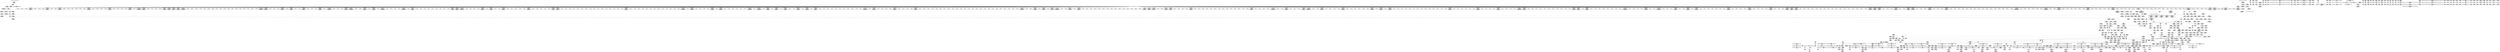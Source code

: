digraph {
	CE0x4fa3cf0 [shape=record,shape=Mrecord,label="{CE0x4fa3cf0|inode_has_perm:tmp10|security/selinux/hooks.c,1611}"]
	CE0x4f85b00 [shape=record,shape=Mrecord,label="{CE0x4f85b00|12:_i32,_56:_i8*,_:_CRE_606,607_}"]
	CE0x4f48100 [shape=record,shape=Mrecord,label="{CE0x4f48100|dentry_has_perm:type|security/selinux/hooks.c,1630}"]
	CE0x4f64580 [shape=record,shape=Mrecord,label="{CE0x4f64580|__validate_creds:tmp|*SummSink*}"]
	CE0x4f6dc40 [shape=record,shape=Mrecord,label="{CE0x4f6dc40|cred_sid:tmp6|security/selinux/hooks.c,197|*SummSource*}"]
	CE0x4f24eb0 [shape=record,shape=Mrecord,label="{CE0x4f24eb0|selinux_inode_getxattr:cred4|security/selinux/hooks.c,3041|*SummSource*}"]
	CE0x4f670e0 [shape=record,shape=Mrecord,label="{CE0x4f670e0|COLLAPSED:_CMRE:_elem_0:default:}"]
	CE0x4f74d10 [shape=record,shape=Mrecord,label="{CE0x4f74d10|__validate_creds:lnot|include/linux/cred.h,173|*SummSink*}"]
	"CONST[source:0(mediator),value:0(static)][purpose:{operation}][SrcIdx:2]"
	CE0x4efcea0 [shape=record,shape=Mrecord,label="{CE0x4efcea0|_ret_i32_%call,_!dbg_!27723|security/selinux/hooks.c,1632}"]
	CE0x4f18fe0 [shape=record,shape=Mrecord,label="{CE0x4f18fe0|i64*_getelementptr_inbounds_(_11_x_i64_,_11_x_i64_*___llvm_gcov_ctr239,_i64_0,_i64_9)|*Constant*|*SummSource*}"]
	CE0x4efecd0 [shape=record,shape=Mrecord,label="{CE0x4efecd0|12:_i32,_56:_i8*,_:_CRE_164,165_}"]
	CE0x4f2a260 [shape=record,shape=Mrecord,label="{CE0x4f2a260|__validate_creds:tmp1|*SummSource*}"]
	CE0x4f84a60 [shape=record,shape=Mrecord,label="{CE0x4f84a60|12:_i32,_56:_i8*,_:_CRE_592,593_}"]
	CE0x4f84800 [shape=record,shape=Mrecord,label="{CE0x4f84800|12:_i32,_56:_i8*,_:_CRE_590,591_}"]
	CE0x4f7bc40 [shape=record,shape=Mrecord,label="{CE0x4f7bc40|12:_i32,_56:_i8*,_:_CRE_302,303_}"]
	CE0x4ef82b0 [shape=record,shape=Mrecord,label="{CE0x4ef82b0|__validate_creds:if.end}"]
	CE0x4f03bf0 [shape=record,shape=Mrecord,label="{CE0x4f03bf0|selinux_inode_getxattr:bb}"]
	CE0x4fc1940 [shape=record,shape=Mrecord,label="{CE0x4fc1940|0:_i32,_4:_i32,_8:_i32,_12:_i32,_:_CMRE_12,16_|*MultipleSource*|security/selinux/hooks.c,196|security/selinux/hooks.c,197|*LoadInst*|security/selinux/hooks.c,196}"]
	CE0x4f1b190 [shape=record,shape=Mrecord,label="{CE0x4f1b190|selinux_inode_getxattr:tmp14|security/selinux/hooks.c,3041|*SummSource*}"]
	CE0x4f8f8d0 [shape=record,shape=Mrecord,label="{CE0x4f8f8d0|12:_i32,_56:_i8*,_:_CRE_927,928_}"]
	CE0x4f7ee60 [shape=record,shape=Mrecord,label="{CE0x4f7ee60|12:_i32,_56:_i8*,_:_CRE_472,473_}"]
	CE0x4f91410 [shape=record,shape=Mrecord,label="{CE0x4f91410|12:_i32,_56:_i8*,_:_CRE_981,982_}"]
	CE0x4f268d0 [shape=record,shape=Mrecord,label="{CE0x4f268d0|104:_%struct.inode*,_:_CRE_158,159_}"]
	CE0x4f82590 [shape=record,shape=Mrecord,label="{CE0x4f82590|12:_i32,_56:_i8*,_:_CRE_561,562_}"]
	CE0x4f5c3b0 [shape=record,shape=Mrecord,label="{CE0x4f5c3b0|__validate_creds:line|Function::__validate_creds&Arg::line::}"]
	CE0x4f74000 [shape=record,shape=Mrecord,label="{CE0x4f74000|12:_i32,_56:_i8*,_:_CRE_168,169_}"]
	CE0x4effe10 [shape=record,shape=Mrecord,label="{CE0x4effe10|i64*_getelementptr_inbounds_(_2_x_i64_,_2_x_i64_*___llvm_gcov_ctr98,_i64_0,_i64_1)|*Constant*}"]
	CE0x4f0d2f0 [shape=record,shape=Mrecord,label="{CE0x4f0d2f0|104:_%struct.inode*,_:_CRE_96,104_|*MultipleSource*|Function::selinux_inode_getxattr&Arg::dentry::|Function::dentry_has_perm&Arg::dentry::|security/selinux/hooks.c,1627}"]
	CE0x4f26330 [shape=record,shape=Mrecord,label="{CE0x4f26330|104:_%struct.inode*,_:_CRE_152,153_}"]
	CE0x4f4f310 [shape=record,shape=Mrecord,label="{CE0x4f4f310|inode_has_perm:sclass|security/selinux/hooks.c,1617|*SummSink*}"]
	CE0x4f6b7a0 [shape=record,shape=Mrecord,label="{CE0x4f6b7a0|104:_%struct.inode*,_:_CRE_177,178_}"]
	CE0x4f206c0 [shape=record,shape=Mrecord,label="{CE0x4f206c0|selinux_inode_getxattr:tmp19|security/selinux/hooks.c,3041}"]
	CE0x4f8abe0 [shape=record,shape=Mrecord,label="{CE0x4f8abe0|12:_i32,_56:_i8*,_:_CRE_864,865_}"]
	CE0x4f5eaa0 [shape=record,shape=Mrecord,label="{CE0x4f5eaa0|__validate_creds:tmp6|include/linux/cred.h,174}"]
	"CONST[source:2(external),value:2(dynamic)][purpose:{subject}][SrcIdx:3]"
	CE0x4f05b00 [shape=record,shape=Mrecord,label="{CE0x4f05b00|selinux_inode_getxattr:tmp2|*SummSink*}"]
	CE0x4f77710 [shape=record,shape=Mrecord,label="{CE0x4f77710|12:_i32,_56:_i8*,_:_CRE_243,244_}"]
	CE0x4f5b180 [shape=record,shape=Mrecord,label="{CE0x4f5b180|12:_i32,_56:_i8*,_:_CRE_4,8_|*MultipleSource*|Function::inode_has_perm&Arg::inode::|*LoadInst*|security/selinux/hooks.c,1627|security/selinux/hooks.c,1611}"]
	CE0x4f9a340 [shape=record,shape=Mrecord,label="{CE0x4f9a340|_ret_i32_%retval.0,_!dbg_!27728|security/selinux/avc.c,775|*SummSource*}"]
	CE0x4f2ce40 [shape=record,shape=Mrecord,label="{CE0x4f2ce40|12:_i32,_56:_i8*,_:_CRE_104,112_|*MultipleSource*|Function::inode_has_perm&Arg::inode::|*LoadInst*|security/selinux/hooks.c,1627|security/selinux/hooks.c,1611}"]
	CE0x4f29960 [shape=record,shape=Mrecord,label="{CE0x4f29960|cred_sid:tmp1|*SummSource*}"]
	CE0x4f266f0 [shape=record,shape=Mrecord,label="{CE0x4f266f0|104:_%struct.inode*,_:_CRE_156,157_}"]
	CE0x4f97e50 [shape=record,shape=Mrecord,label="{CE0x4f97e50|inode_has_perm:sid3|security/selinux/hooks.c,1617|*SummSource*}"]
	CE0x4f88850 [shape=record,shape=Mrecord,label="{CE0x4f88850|12:_i32,_56:_i8*,_:_CRE_712,728_|*MultipleSource*|Function::inode_has_perm&Arg::inode::|*LoadInst*|security/selinux/hooks.c,1627|security/selinux/hooks.c,1611}"]
	CE0x4f5d090 [shape=record,shape=Mrecord,label="{CE0x4f5d090|__validate_creds:tmp7|include/linux/cred.h,174|*SummSink*}"]
	CE0x4f79b00 [shape=record,shape=Mrecord,label="{CE0x4f79b00|12:_i32,_56:_i8*,_:_CRE_274,275_}"]
	"CONST[source:0(mediator),value:2(dynamic)][purpose:{object}][SnkIdx:2]"
	CE0x4f49100 [shape=record,shape=Mrecord,label="{CE0x4f49100|inode_has_perm:entry|*SummSource*}"]
	CE0x4f11210 [shape=record,shape=Mrecord,label="{CE0x4f11210|dentry_has_perm:tmp3|*SummSource*}"]
	CE0x4f24060 [shape=record,shape=Mrecord,label="{CE0x4f24060|get_current:entry|*SummSource*}"]
	CE0x4f8dc50 [shape=record,shape=Mrecord,label="{CE0x4f8dc50|12:_i32,_56:_i8*,_:_CRE_903,904_}"]
	CE0x4fa1170 [shape=record,shape=Mrecord,label="{CE0x4fa1170|GLOBAL:llvm.expect.i64|*Constant*|*SummSource*}"]
	CE0x4efc830 [shape=record,shape=Mrecord,label="{CE0x4efc830|dentry_has_perm:dentry|Function::dentry_has_perm&Arg::dentry::|*SummSource*}"]
	CE0x4f50110 [shape=record,shape=Mrecord,label="{CE0x4f50110|i32_(i32,_i32,_i16,_i32,_%struct.common_audit_data*)*_bitcast_(i32_(i32,_i32,_i16,_i32,_%struct.common_audit_data.495*)*_avc_has_perm_to_i32_(i32,_i32,_i16,_i32,_%struct.common_audit_data*)*)|*Constant*|*SummSink*}"]
	CE0x4f60c10 [shape=record,shape=Mrecord,label="{CE0x4f60c10|i64*_getelementptr_inbounds_(_2_x_i64_,_2_x_i64_*___llvm_gcov_ctr98,_i64_0,_i64_0)|*Constant*|*SummSource*}"]
	CE0x4f8a5e0 [shape=record,shape=Mrecord,label="{CE0x4f8a5e0|12:_i32,_56:_i8*,_:_CRE_840,848_|*MultipleSource*|Function::inode_has_perm&Arg::inode::|*LoadInst*|security/selinux/hooks.c,1627|security/selinux/hooks.c,1611}"]
	CE0x4f5c420 [shape=record,shape=Mrecord,label="{CE0x4f5c420|__validate_creds:line|Function::__validate_creds&Arg::line::|*SummSource*}"]
	CE0x4f26c90 [shape=record,shape=Mrecord,label="{CE0x4f26c90|104:_%struct.inode*,_:_CRE_162,163_}"]
	CE0x4f79e90 [shape=record,shape=Mrecord,label="{CE0x4f79e90|12:_i32,_56:_i8*,_:_CRE_277,278_}"]
	CE0x4f62110 [shape=record,shape=Mrecord,label="{CE0x4f62110|104:_%struct.inode*,_:_CRE_210,211_}"]
	CE0x4f21c30 [shape=record,shape=Mrecord,label="{CE0x4f21c30|i32_1|*Constant*}"]
	CE0x4f87190 [shape=record,shape=Mrecord,label="{CE0x4f87190|12:_i32,_56:_i8*,_:_CRE_632,640_|*MultipleSource*|Function::inode_has_perm&Arg::inode::|*LoadInst*|security/selinux/hooks.c,1627|security/selinux/hooks.c,1611}"]
	CE0x4f92020 [shape=record,shape=Mrecord,label="{CE0x4f92020|inode_has_perm:tmp6|*LoadInst*|security/selinux/hooks.c,1611|*SummSource*}"]
	CE0x4f60d10 [shape=record,shape=Mrecord,label="{CE0x4f60d10|104:_%struct.inode*,_:_CRE_189,190_}"]
	CE0x4f076a0 [shape=record,shape=Mrecord,label="{CE0x4f076a0|_call_void_mcount()_#3|*SummSource*}"]
	CE0x4f7f870 [shape=record,shape=Mrecord,label="{CE0x4f7f870|12:_i32,_56:_i8*,_:_CRE_479,480_}"]
	CE0x4f13ff0 [shape=record,shape=Mrecord,label="{CE0x4f13ff0|i64_5|*Constant*}"]
	CE0x4f7acd0 [shape=record,shape=Mrecord,label="{CE0x4f7acd0|12:_i32,_56:_i8*,_:_CRE_289,290_}"]
	CE0x6315570 [shape=record,shape=Mrecord,label="{CE0x6315570|selinux_inode_getxattr:do.body}"]
	CE0x4f58ba0 [shape=record,shape=Mrecord,label="{CE0x4f58ba0|inode_has_perm:bb}"]
	CE0x4f80c00 [shape=record,shape=Mrecord,label="{CE0x4f80c00|12:_i32,_56:_i8*,_:_CRE_512,520_|*MultipleSource*|Function::inode_has_perm&Arg::inode::|*LoadInst*|security/selinux/hooks.c,1627|security/selinux/hooks.c,1611}"]
	CE0x4fbf4a0 [shape=record,shape=Mrecord,label="{CE0x4fbf4a0|_call_void___invalid_creds(%struct.cred*_%cred,_i8*_%file,_i32_%line)_#10,_!dbg_!27721|include/linux/cred.h,174|*SummSource*}"]
	CE0x4f20180 [shape=record,shape=Mrecord,label="{CE0x4f20180|selinux_inode_getxattr:tmp7|security/selinux/hooks.c,3041|*SummSource*}"]
	CE0x4f83040 [shape=record,shape=Mrecord,label="{CE0x4f83040|12:_i32,_56:_i8*,_:_CRE_570,571_}"]
	CE0x4efe960 [shape=record,shape=Mrecord,label="{CE0x4efe960|12:_i32,_56:_i8*,_:_CRE_160,161_}"]
	CE0x4f23ce0 [shape=record,shape=Mrecord,label="{CE0x4f23ce0|12:_i32,_56:_i8*,_:_CRE_80,88_|*MultipleSource*|Function::inode_has_perm&Arg::inode::|*LoadInst*|security/selinux/hooks.c,1627|security/selinux/hooks.c,1611}"]
	CE0x4f26d80 [shape=record,shape=Mrecord,label="{CE0x4f26d80|104:_%struct.inode*,_:_CRE_163,164_}"]
	CE0x4f78800 [shape=record,shape=Mrecord,label="{CE0x4f78800|12:_i32,_56:_i8*,_:_CRE_258,259_}"]
	CE0x4f241c0 [shape=record,shape=Mrecord,label="{CE0x4f241c0|get_current:entry|*SummSink*}"]
	CE0x4f75f80 [shape=record,shape=Mrecord,label="{CE0x4f75f80|12:_i32,_56:_i8*,_:_CRE_197,198_}"]
	CE0x4f84cc0 [shape=record,shape=Mrecord,label="{CE0x4f84cc0|12:_i32,_56:_i8*,_:_CRE_594,595_}"]
	CE0x4f739c0 [shape=record,shape=Mrecord,label="{CE0x4f739c0|GLOBAL:cred_sid|*Constant*|*SummSink*}"]
	CE0x4f27d50 [shape=record,shape=Mrecord,label="{CE0x4f27d50|GLOBAL:__llvm_gcov_ctr155|Global_var:__llvm_gcov_ctr155}"]
	CE0x4ef4590 [shape=record,shape=Mrecord,label="{CE0x4ef4590|i64_5|*Constant*|*SummSource*}"]
	CE0x4f725b0 [shape=record,shape=Mrecord,label="{CE0x4f725b0|inode_has_perm:tmp13|security/selinux/hooks.c,1614}"]
	CE0x4f04d60 [shape=record,shape=Mrecord,label="{CE0x4f04d60|selinux_inode_getxattr:if.end|*SummSource*}"]
	CE0x4f17de0 [shape=record,shape=Mrecord,label="{CE0x4f17de0|i8_10|*Constant*|*SummSource*}"]
	CE0x4efd7a0 [shape=record,shape=Mrecord,label="{CE0x4efd7a0|i64*_getelementptr_inbounds_(_2_x_i64_,_2_x_i64_*___llvm_gcov_ctr98,_i64_0,_i64_0)|*Constant*}"]
	CE0x4efa5b0 [shape=record,shape=Mrecord,label="{CE0x4efa5b0|selinux_inode_getxattr:tmp|*SummSource*}"]
	CE0x4f75ad0 [shape=record,shape=Mrecord,label="{CE0x4f75ad0|12:_i32,_56:_i8*,_:_CRE_192,193_}"]
	CE0x4f47e40 [shape=record,shape=Mrecord,label="{CE0x4f47e40|dentry_has_perm:tmp4|*LoadInst*|security/selinux/hooks.c,1627}"]
	CE0x4f0d8d0 [shape=record,shape=Mrecord,label="{CE0x4f0d8d0|104:_%struct.inode*,_:_CRE_146,147_}"]
	CE0x4f9d630 [shape=record,shape=Mrecord,label="{CE0x4f9d630|avc_has_perm:tsid|Function::avc_has_perm&Arg::tsid::|*SummSource*}"]
	CE0x4f06820 [shape=record,shape=Mrecord,label="{CE0x4f06820|i64*_getelementptr_inbounds_(_11_x_i64_,_11_x_i64_*___llvm_gcov_ctr239,_i64_0,_i64_10)|*Constant*|*SummSink*}"]
	CE0x4f80790 [shape=record,shape=Mrecord,label="{CE0x4f80790|12:_i32,_56:_i8*,_:_CRE_504,508_|*MultipleSource*|Function::inode_has_perm&Arg::inode::|*LoadInst*|security/selinux/hooks.c,1627|security/selinux/hooks.c,1611}"]
	CE0x4f0d020 [shape=record,shape=Mrecord,label="{CE0x4f0d020|104:_%struct.inode*,_:_CRE_93,94_}"]
	CE0x4fa15c0 [shape=record,shape=Mrecord,label="{CE0x4fa15c0|i64_3|*Constant*}"]
	CE0x4f543b0 [shape=record,shape=Mrecord,label="{CE0x4f543b0|28:_i32,_32:_i16,_:_CRE_28,32_|*MultipleSource*|*LoadInst*|security/selinux/hooks.c,1615|security/selinux/hooks.c,1615|security/selinux/hooks.c,1617}"]
	CE0x4f97bd0 [shape=record,shape=Mrecord,label="{CE0x4f97bd0|inode_has_perm:tmp16|security/selinux/hooks.c,1615|*SummSource*}"]
	CE0x4f4ed00 [shape=record,shape=Mrecord,label="{CE0x4f4ed00|avc_has_perm:entry}"]
	CE0x4f8deb0 [shape=record,shape=Mrecord,label="{CE0x4f8deb0|12:_i32,_56:_i8*,_:_CRE_905,906_}"]
	CE0x470efe0 [shape=record,shape=Mrecord,label="{CE0x470efe0|selinux_inode_getxattr:tmp3|*SummSource*}"]
	CE0x4efbc50 [shape=record,shape=Mrecord,label="{CE0x4efbc50|dentry_has_perm:cred|Function::dentry_has_perm&Arg::cred::|*SummSource*}"]
	CE0x4fa4060 [shape=record,shape=Mrecord,label="{CE0x4fa4060|inode_has_perm:tmp10|security/selinux/hooks.c,1611|*SummSink*}"]
	CE0x4f6c010 [shape=record,shape=Mrecord,label="{CE0x4f6c010|104:_%struct.inode*,_:_CRE_186,187_}"]
	CE0x4f6ca50 [shape=record,shape=Mrecord,label="{CE0x4f6ca50|inode_has_perm:if.then|*SummSink*}"]
	CE0x4f978e0 [shape=record,shape=Mrecord,label="{CE0x4f978e0|inode_has_perm:tmp15|*LoadInst*|security/selinux/hooks.c,1615|*SummSource*}"]
	CE0x4f6d920 [shape=record,shape=Mrecord,label="{CE0x4f6d920|i64*_getelementptr_inbounds_(_2_x_i64_,_2_x_i64_*___llvm_gcov_ctr131,_i64_0,_i64_0)|*Constant*|*SummSink*}"]
	CE0x4f8e240 [shape=record,shape=Mrecord,label="{CE0x4f8e240|12:_i32,_56:_i8*,_:_CRE_908,909_}"]
	CE0x4f2cc90 [shape=record,shape=Mrecord,label="{CE0x4f2cc90|12:_i32,_56:_i8*,_:_CRE_96,104_|*MultipleSource*|Function::inode_has_perm&Arg::inode::|*LoadInst*|security/selinux/hooks.c,1627|security/selinux/hooks.c,1611}"]
	CE0x4f8fa00 [shape=record,shape=Mrecord,label="{CE0x4f8fa00|12:_i32,_56:_i8*,_:_CRE_928,929_}"]
	CE0x4fa2e30 [shape=record,shape=Mrecord,label="{CE0x4fa2e30|inode_has_perm:tmp9|security/selinux/hooks.c,1611}"]
	CE0x4f5e470 [shape=record,shape=Mrecord,label="{CE0x4f5e470|i64*_getelementptr_inbounds_(_5_x_i64_,_5_x_i64_*___llvm_gcov_ctr155,_i64_0,_i64_3)|*Constant*|*SummSource*}"]
	CE0x4f83500 [shape=record,shape=Mrecord,label="{CE0x4f83500|12:_i32,_56:_i8*,_:_CRE_574,575_}"]
	CE0x4eff8d0 [shape=record,shape=Mrecord,label="{CE0x4eff8d0|%struct.task_struct*_(%struct.task_struct**)*_asm_movq_%gs:$_1:P_,$0_,_r,im,_dirflag_,_fpsr_,_flags_|*SummSink*}"]
	CE0x4f29550 [shape=record,shape=Mrecord,label="{CE0x4f29550|inode_has_perm:tmp1}"]
	CE0x4f17f40 [shape=record,shape=Mrecord,label="{CE0x4f17f40|i8_10|*Constant*|*SummSink*}"]
	"CONST[source:0(mediator),value:0(static)][purpose:{operation}][SnkIdx:3]"
	CE0x4f82460 [shape=record,shape=Mrecord,label="{CE0x4f82460|12:_i32,_56:_i8*,_:_CRE_560,561_}"]
	CE0x4f498a0 [shape=record,shape=Mrecord,label="{CE0x4f498a0|inode_has_perm:inode|Function::inode_has_perm&Arg::inode::|*SummSource*}"]
	CE0x4f63f50 [shape=record,shape=Mrecord,label="{CE0x4f63f50|cred_sid:tmp3|*SummSink*}"]
	CE0x4f5c150 [shape=record,shape=Mrecord,label="{CE0x4f5c150|i32_1609|*Constant*|*SummSink*}"]
	CE0x4f82de0 [shape=record,shape=Mrecord,label="{CE0x4f82de0|12:_i32,_56:_i8*,_:_CRE_568,569_}"]
	CE0x4f1f8e0 [shape=record,shape=Mrecord,label="{CE0x4f1f8e0|selinux_inode_getxattr:tmp4|security/selinux/hooks.c,3041|*SummSink*}"]
	CE0x4f06140 [shape=record,shape=Mrecord,label="{CE0x4f06140|i64*_getelementptr_inbounds_(_2_x_i64_,_2_x_i64_*___llvm_gcov_ctr98,_i64_0,_i64_1)|*Constant*|*SummSink*}"]
	CE0x4f15b40 [shape=record,shape=Mrecord,label="{CE0x4f15b40|i8*_getelementptr_inbounds_(_25_x_i8_,_25_x_i8_*_.str3,_i32_0,_i32_0)|*Constant*|*SummSink*}"]
	CE0x4f4ec30 [shape=record,shape=Mrecord,label="{CE0x4f4ec30|avc_has_perm:tsid|Function::avc_has_perm&Arg::tsid::}"]
	CE0x4f00140 [shape=record,shape=Mrecord,label="{CE0x4f00140|get_current:bb}"]
	CE0x4f14d10 [shape=record,shape=Mrecord,label="{CE0x4f14d10|COLLAPSED:_GCMRE___llvm_gcov_ctr239_internal_global_11_x_i64_zeroinitializer:_elem_0:default:}"]
	CE0x4f29d70 [shape=record,shape=Mrecord,label="{CE0x4f29d70|__validate_creds:cred|Function::__validate_creds&Arg::cred::|*SummSource*}"]
	CE0x4f23500 [shape=record,shape=Mrecord,label="{CE0x4f23500|GLOBAL:get_current|*Constant*|*SummSink*}"]
	CE0x4f08560 [shape=record,shape=Mrecord,label="{CE0x4f08560|_call_void_mcount()_#3}"]
	CE0x4f651a0 [shape=record,shape=Mrecord,label="{CE0x4f651a0|GLOBAL:__validate_creds|*Constant*|*SummSink*}"]
	CE0x4f9f2b0 [shape=record,shape=Mrecord,label="{CE0x4f9f2b0|inode_has_perm:and|security/selinux/hooks.c,1611}"]
	CE0x4f1ff00 [shape=record,shape=Mrecord,label="{CE0x4f1ff00|selinux_inode_getxattr:tmp7|security/selinux/hooks.c,3041}"]
	CE0x4f0c020 [shape=record,shape=Mrecord,label="{CE0x4f0c020|selinux_inode_getxattr:tmp15|security/selinux/hooks.c,3041|*SummSink*}"]
	CE0x4f89510 [shape=record,shape=Mrecord,label="{CE0x4f89510|12:_i32,_56:_i8*,_:_CRE_768,776_|*MultipleSource*|Function::inode_has_perm&Arg::inode::|*LoadInst*|security/selinux/hooks.c,1627|security/selinux/hooks.c,1611}"]
	CE0x4f6a860 [shape=record,shape=Mrecord,label="{CE0x4f6a860|__validate_creds:tmp2|include/linux/cred.h,173|*SummSource*}"]
	CE0x4f97350 [shape=record,shape=Mrecord,label="{CE0x4f97350|inode_has_perm:i_security|security/selinux/hooks.c,1615|*SummSink*}"]
	CE0x4f22860 [shape=record,shape=Mrecord,label="{CE0x4f22860|12:_i32,_56:_i8*,_:_CRE_140,141_}"]
	CE0x4f2a6b0 [shape=record,shape=Mrecord,label="{CE0x4f2a6b0|i64_1|*Constant*}"]
	CE0x4f0b220 [shape=record,shape=Mrecord,label="{CE0x4f0b220|get_current:tmp3|*SummSink*}"]
	CE0x4f46460 [shape=record,shape=Mrecord,label="{CE0x4f46460|104:_%struct.inode*,_:_CRE_264,272_|*MultipleSource*|Function::selinux_inode_getxattr&Arg::dentry::|Function::dentry_has_perm&Arg::dentry::|security/selinux/hooks.c,1627}"]
	CE0x4f88c90 [shape=record,shape=Mrecord,label="{CE0x4f88c90|12:_i32,_56:_i8*,_:_CRE_736,740_|*MultipleSource*|Function::inode_has_perm&Arg::inode::|*LoadInst*|security/selinux/hooks.c,1627|security/selinux/hooks.c,1611}"]
	CE0x4f8d530 [shape=record,shape=Mrecord,label="{CE0x4f8d530|12:_i32,_56:_i8*,_:_CRE_897,898_}"]
	CE0x4f2beb0 [shape=record,shape=Mrecord,label="{CE0x4f2beb0|i64*_getelementptr_inbounds_(_5_x_i64_,_5_x_i64_*___llvm_gcov_ctr155,_i64_0,_i64_0)|*Constant*|*SummSink*}"]
	CE0x4f86940 [shape=record,shape=Mrecord,label="{CE0x4f86940|12:_i32,_56:_i8*,_:_CRE_618,619_}"]
	CE0x4f96420 [shape=record,shape=Mrecord,label="{CE0x4f96420|cred_sid:entry|*SummSource*}"]
	CE0x4f7fe60 [shape=record,shape=Mrecord,label="{CE0x4f7fe60|12:_i32,_56:_i8*,_:_CRE_484,485_}"]
	CE0x4f26420 [shape=record,shape=Mrecord,label="{CE0x4f26420|104:_%struct.inode*,_:_CRE_153,154_}"]
	CE0x4f769d0 [shape=record,shape=Mrecord,label="{CE0x4f769d0|12:_i32,_56:_i8*,_:_CRE_208,210_|*MultipleSource*|Function::inode_has_perm&Arg::inode::|*LoadInst*|security/selinux/hooks.c,1627|security/selinux/hooks.c,1611}"]
	CE0x4f87060 [shape=record,shape=Mrecord,label="{CE0x4f87060|12:_i32,_56:_i8*,_:_CRE_624,628_|*MultipleSource*|Function::inode_has_perm&Arg::inode::|*LoadInst*|security/selinux/hooks.c,1627|security/selinux/hooks.c,1611}"]
	"CONST[source:1(input),value:2(dynamic)][purpose:{object}][SrcIdx:1]"
	CE0x4f7e3c0 [shape=record,shape=Mrecord,label="{CE0x4f7e3c0|12:_i32,_56:_i8*,_:_CRE_432,440_|*MultipleSource*|Function::inode_has_perm&Arg::inode::|*LoadInst*|security/selinux/hooks.c,1627|security/selinux/hooks.c,1611}"]
	CE0x4f5b460 [shape=record,shape=Mrecord,label="{CE0x4f5b460|12:_i32,_56:_i8*,_:_CRE_8,12_|*MultipleSource*|Function::inode_has_perm&Arg::inode::|*LoadInst*|security/selinux/hooks.c,1627|security/selinux/hooks.c,1611}"]
	CE0x4f731d0 [shape=record,shape=Mrecord,label="{CE0x4f731d0|inode_has_perm:call|security/selinux/hooks.c,1614}"]
	CE0x4f0f140 [shape=record,shape=Mrecord,label="{CE0x4f0f140|104:_%struct.inode*,_:_CRE_56,64_|*MultipleSource*|Function::selinux_inode_getxattr&Arg::dentry::|Function::dentry_has_perm&Arg::dentry::|security/selinux/hooks.c,1627}"]
	CE0x4f99b20 [shape=record,shape=Mrecord,label="{CE0x4f99b20|inode_has_perm:tmp17|security/selinux/hooks.c,1617|*SummSource*}"]
	CE0x4f86e00 [shape=record,shape=Mrecord,label="{CE0x4f86e00|12:_i32,_56:_i8*,_:_CRE_622,623_}"]
	CE0x4f267e0 [shape=record,shape=Mrecord,label="{CE0x4f267e0|104:_%struct.inode*,_:_CRE_157,158_}"]
	CE0x4f47130 [shape=record,shape=Mrecord,label="{CE0x4f47130|104:_%struct.inode*,_:_CRE_306,307_}"]
	CE0x4f801f0 [shape=record,shape=Mrecord,label="{CE0x4f801f0|12:_i32,_56:_i8*,_:_CRE_487,488_}"]
	CE0x4f97950 [shape=record,shape=Mrecord,label="{CE0x4f97950|inode_has_perm:tmp15|*LoadInst*|security/selinux/hooks.c,1615|*SummSink*}"]
	CE0x4f1beb0 [shape=record,shape=Mrecord,label="{CE0x4f1beb0|GLOBAL:selinux_inode_getxattr.__warned|Global_var:selinux_inode_getxattr.__warned|*SummSink*}"]
	CE0x4f4d2e0 [shape=record,shape=Mrecord,label="{CE0x4f4d2e0|i64*_getelementptr_inbounds_(_2_x_i64_,_2_x_i64_*___llvm_gcov_ctr153,_i64_0,_i64_1)|*Constant*}"]
	CE0x4f8b520 [shape=record,shape=Mrecord,label="{CE0x4f8b520|12:_i32,_56:_i8*,_:_CRE_870,871_}"]
	CE0x4f10fa0 [shape=record,shape=Mrecord,label="{CE0x4f10fa0|dentry_has_perm:tmp2|*SummSink*}"]
	CE0x4f4e7f0 [shape=record,shape=Mrecord,label="{CE0x4f4e7f0|avc_has_perm:entry|*SummSink*}"]
	CE0x4fa1c60 [shape=record,shape=Mrecord,label="{CE0x4fa1c60|inode_has_perm:tobool2|security/selinux/hooks.c,1611|*SummSource*}"]
	CE0x4f198a0 [shape=record,shape=Mrecord,label="{CE0x4f198a0|selinux_inode_getxattr:tmp18|security/selinux/hooks.c,3041}"]
	CE0x4f12620 [shape=record,shape=Mrecord,label="{CE0x4f12620|inode_has_perm:tmp5|security/selinux/hooks.c,1609|*SummSink*}"]
	CE0x4f252f0 [shape=record,shape=Mrecord,label="{CE0x4f252f0|selinux_inode_getxattr:tmp21|security/selinux/hooks.c,3041}"]
	CE0x4f15920 [shape=record,shape=Mrecord,label="{CE0x4f15920|i64_3|*Constant*|*SummSource*}"]
	CE0x4f01850 [shape=record,shape=Mrecord,label="{CE0x4f01850|dentry_has_perm:d_inode|security/selinux/hooks.c,1627|*SummSource*}"]
	CE0x4f533f0 [shape=record,shape=Mrecord,label="{CE0x4f533f0|GLOBAL:__llvm_gcov_ctr155|Global_var:__llvm_gcov_ctr155|*SummSink*}"]
	CE0x4f21da0 [shape=record,shape=Mrecord,label="{CE0x4f21da0|cred_sid:sid|security/selinux/hooks.c,197}"]
	CE0x4f57270 [shape=record,shape=Mrecord,label="{CE0x4f57270|_call_void_mcount()_#3|*SummSink*}"]
	CE0x4f47320 [shape=record,shape=Mrecord,label="{CE0x4f47320|104:_%struct.inode*,_:_CRE_307,308_}"]
	CE0x4fa3f30 [shape=record,shape=Mrecord,label="{CE0x4fa3f30|inode_has_perm:tmp10|security/selinux/hooks.c,1611|*SummSource*}"]
	CE0x4f85180 [shape=record,shape=Mrecord,label="{CE0x4f85180|12:_i32,_56:_i8*,_:_CRE_598,599_}"]
	CE0x4f10a50 [shape=record,shape=Mrecord,label="{CE0x4f10a50|selinux_inode_getxattr:tmp16|security/selinux/hooks.c,3041|*SummSink*}"]
	CE0x4f83170 [shape=record,shape=Mrecord,label="{CE0x4f83170|12:_i32,_56:_i8*,_:_CRE_571,572_}"]
	CE0x4f84470 [shape=record,shape=Mrecord,label="{CE0x4f84470|12:_i32,_56:_i8*,_:_CRE_587,588_}"]
	CE0x4f85d60 [shape=record,shape=Mrecord,label="{CE0x4f85d60|12:_i32,_56:_i8*,_:_CRE_608,609_}"]
	CE0x4f8e960 [shape=record,shape=Mrecord,label="{CE0x4f8e960|12:_i32,_56:_i8*,_:_CRE_914,915_}"]
	CE0x4f758f0 [shape=record,shape=Mrecord,label="{CE0x4f758f0|12:_i32,_56:_i8*,_:_CRE_190,191_}"]
	CE0x4f81f50 [shape=record,shape=Mrecord,label="{CE0x4f81f50|12:_i32,_56:_i8*,_:_CRE_555,556_}"]
	CE0x4f299d0 [shape=record,shape=Mrecord,label="{CE0x4f299d0|cred_sid:tmp1|*SummSink*}"]
	CE0x4f86a70 [shape=record,shape=Mrecord,label="{CE0x4f86a70|12:_i32,_56:_i8*,_:_CRE_619,620_}"]
	CE0x4f7a5b0 [shape=record,shape=Mrecord,label="{CE0x4f7a5b0|12:_i32,_56:_i8*,_:_CRE_283,284_}"]
	CE0x4fa2300 [shape=record,shape=Mrecord,label="{CE0x4fa2300|inode_has_perm:tmp7|security/selinux/hooks.c,1611|*SummSource*}"]
	CE0x4f76070 [shape=record,shape=Mrecord,label="{CE0x4f76070|12:_i32,_56:_i8*,_:_CRE_198,199_}"]
	CE0x4f0bb70 [shape=record,shape=Mrecord,label="{CE0x4f0bb70|i64*_getelementptr_inbounds_(_11_x_i64_,_11_x_i64_*___llvm_gcov_ctr239,_i64_0,_i64_8)|*Constant*|*SummSource*}"]
	CE0x4f477b0 [shape=record,shape=Mrecord,label="{CE0x4f477b0|104:_%struct.inode*,_:_CRE_313,314_}"]
	CE0x4f9b380 [shape=record,shape=Mrecord,label="{CE0x4f9b380|inode_has_perm:tmp19|security/selinux/hooks.c,1618}"]
	CE0x4f8bfd0 [shape=record,shape=Mrecord,label="{CE0x4f8bfd0|12:_i32,_56:_i8*,_:_CRE_879,880_}"]
	CE0x4f02a40 [shape=record,shape=Mrecord,label="{CE0x4f02a40|selinux_inode_getxattr:tmp12|security/selinux/hooks.c,3041}"]
	CE0x4f72620 [shape=record,shape=Mrecord,label="{CE0x4f72620|inode_has_perm:tmp13|security/selinux/hooks.c,1614|*SummSource*}"]
	CE0x4f20e70 [shape=record,shape=Mrecord,label="{CE0x4f20e70|cred_sid:tmp4|*LoadInst*|security/selinux/hooks.c,196}"]
	CE0x4f46780 [shape=record,shape=Mrecord,label="{CE0x4f46780|104:_%struct.inode*,_:_CRE_280,288_|*MultipleSource*|Function::selinux_inode_getxattr&Arg::dentry::|Function::dentry_has_perm&Arg::dentry::|security/selinux/hooks.c,1627}"]
	CE0x4f905e0 [shape=record,shape=Mrecord,label="{CE0x4f905e0|12:_i32,_56:_i8*,_:_CRE_952,960_|*MultipleSource*|Function::inode_has_perm&Arg::inode::|*LoadInst*|security/selinux/hooks.c,1627|security/selinux/hooks.c,1611}"]
	CE0x4fa0630 [shape=record,shape=Mrecord,label="{CE0x4fa0630|inode_has_perm:lnot.ext|security/selinux/hooks.c,1611}"]
	CE0x4f8fb30 [shape=record,shape=Mrecord,label="{CE0x4f8fb30|12:_i32,_56:_i8*,_:_CRE_929,930_}"]
	CE0x4fbf780 [shape=record,shape=Mrecord,label="{CE0x4fbf780|GLOBAL:__invalid_creds|*Constant*|*SummSink*}"]
	CE0x4f846d0 [shape=record,shape=Mrecord,label="{CE0x4f846d0|12:_i32,_56:_i8*,_:_CRE_589,590_}"]
	CE0x4f1b400 [shape=record,shape=Mrecord,label="{CE0x4f1b400|i1_true|*Constant*}"]
	CE0x4f5bd40 [shape=record,shape=Mrecord,label="{CE0x4f5bd40|__validate_creds:conv|include/linux/cred.h,173}"]
	CE0x4f8ce10 [shape=record,shape=Mrecord,label="{CE0x4f8ce10|12:_i32,_56:_i8*,_:_CRE_891,892_}"]
	CE0x4f907f0 [shape=record,shape=Mrecord,label="{CE0x4f907f0|12:_i32,_56:_i8*,_:_CRE_960,968_|*MultipleSource*|Function::inode_has_perm&Arg::inode::|*LoadInst*|security/selinux/hooks.c,1627|security/selinux/hooks.c,1611}"]
	CE0x4f01430 [shape=record,shape=Mrecord,label="{CE0x4f01430|i32_5|*Constant*|*SummSink*}"]
	CE0x4f26510 [shape=record,shape=Mrecord,label="{CE0x4f26510|104:_%struct.inode*,_:_CRE_154,155_}"]
	CE0x4f4d660 [shape=record,shape=Mrecord,label="{CE0x4f4d660|dentry_has_perm:bb|*SummSink*}"]
	CE0x4f7ca80 [shape=record,shape=Mrecord,label="{CE0x4f7ca80|12:_i32,_56:_i8*,_:_CRE_328,336_|*MultipleSource*|Function::inode_has_perm&Arg::inode::|*LoadInst*|security/selinux/hooks.c,1627|security/selinux/hooks.c,1611}"]
	CE0x4ef4c10 [shape=record,shape=Mrecord,label="{CE0x4ef4c10|i64_4|*Constant*|*SummSink*}"]
	CE0x4f50380 [shape=record,shape=Mrecord,label="{CE0x4f50380|__validate_creds:lnot|include/linux/cred.h,173}"]
	CE0x4f5c4c0 [shape=record,shape=Mrecord,label="{CE0x4f5c4c0|__validate_creds:line|Function::__validate_creds&Arg::line::|*SummSink*}"]
	CE0x4f5bc40 [shape=record,shape=Mrecord,label="{CE0x4f5bc40|i64*_getelementptr_inbounds_(_8_x_i64_,_8_x_i64_*___llvm_gcov_ctr154,_i64_0,_i64_1)|*Constant*|*SummSink*}"]
	CE0x4f4eb70 [shape=record,shape=Mrecord,label="{CE0x4f4eb70|avc_has_perm:ssid|Function::avc_has_perm&Arg::ssid::|*SummSink*}"]
	CE0x4f86220 [shape=record,shape=Mrecord,label="{CE0x4f86220|12:_i32,_56:_i8*,_:_CRE_612,613_}"]
	CE0x4ef7570 [shape=record,shape=Mrecord,label="{CE0x4ef7570|GLOBAL:__validate_creds|*Constant*|*SummSource*}"]
	CE0x4f2d690 [shape=record,shape=Mrecord,label="{CE0x4f2d690|i8*_getelementptr_inbounds_(_25_x_i8_,_25_x_i8_*_.str3,_i32_0,_i32_0)|*Constant*}"]
	CE0x4f72cf0 [shape=record,shape=Mrecord,label="{CE0x4f72cf0|inode_has_perm:tmp14|security/selinux/hooks.c,1614|*SummSource*}"]
	CE0x4f1b740 [shape=record,shape=Mrecord,label="{CE0x4f1b740|i1_true|*Constant*|*SummSink*}"]
	CE0x4f22610 [shape=record,shape=Mrecord,label="{CE0x4f22610|12:_i32,_56:_i8*,_:_CRE_138,139_}"]
	CE0x4ef99d0 [shape=record,shape=Mrecord,label="{CE0x4ef99d0|inode_has_perm:i_flags|security/selinux/hooks.c,1611|*SummSink*}"]
	CE0x4f7e800 [shape=record,shape=Mrecord,label="{CE0x4f7e800|12:_i32,_56:_i8*,_:_CRE_448,456_|*MultipleSource*|Function::inode_has_perm&Arg::inode::|*LoadInst*|security/selinux/hooks.c,1627|security/selinux/hooks.c,1611}"]
	CE0x4f76700 [shape=record,shape=Mrecord,label="{CE0x4f76700|12:_i32,_56:_i8*,_:_CRE_205,206_}"]
	CE0x4f4cbc0 [shape=record,shape=Mrecord,label="{CE0x4f4cbc0|dentry_has_perm:ad|security/selinux/hooks.c, 1628|*SummSource*}"]
	CE0x4efe4b0 [shape=record,shape=Mrecord,label="{CE0x4efe4b0|12:_i32,_56:_i8*,_:_CRE_155,156_}"]
	CE0x4f859d0 [shape=record,shape=Mrecord,label="{CE0x4f859d0|12:_i32,_56:_i8*,_:_CRE_605,606_}"]
	CE0x4f76f30 [shape=record,shape=Mrecord,label="{CE0x4f76f30|12:_i32,_56:_i8*,_:_CRE_232,236_|*MultipleSource*|Function::inode_has_perm&Arg::inode::|*LoadInst*|security/selinux/hooks.c,1627|security/selinux/hooks.c,1611}"]
	CE0x4f058b0 [shape=record,shape=Mrecord,label="{CE0x4f058b0|get_current:tmp1|*SummSink*}"]
	CE0x4f0d7d0 [shape=record,shape=Mrecord,label="{CE0x4f0d7d0|104:_%struct.inode*,_:_CRE_145,146_}"]
	CE0x4f46200 [shape=record,shape=Mrecord,label="{CE0x4f46200|104:_%struct.inode*,_:_CRE_248,256_|*MultipleSource*|Function::selinux_inode_getxattr&Arg::dentry::|Function::dentry_has_perm&Arg::dentry::|security/selinux/hooks.c,1627}"]
	CE0x4f1a2e0 [shape=record,shape=Mrecord,label="{CE0x4f1a2e0|selinux_inode_getxattr:tmp|*SummSink*}"]
	CE0x4f671b0 [shape=record,shape=Mrecord,label="{CE0x4f671b0|i1_true|*Constant*}"]
	CE0x4f91310 [shape=record,shape=Mrecord,label="{CE0x4f91310|12:_i32,_56:_i8*,_:_CRE_980,981_}"]
	CE0x4f56780 [shape=record,shape=Mrecord,label="{CE0x4f56780|cred_sid:tmp1}"]
	CE0x4f12c40 [shape=record,shape=Mrecord,label="{CE0x4f12c40|i32_1|*Constant*|*SummSource*}"]
	CE0x4f792b0 [shape=record,shape=Mrecord,label="{CE0x4f792b0|12:_i32,_56:_i8*,_:_CRE_267,268_}"]
	CE0x4eff470 [shape=record,shape=Mrecord,label="{CE0x4eff470|dentry_has_perm:tmp2|*SummSource*}"]
	CE0x4efe000 [shape=record,shape=Mrecord,label="{CE0x4efe000|12:_i32,_56:_i8*,_:_CRE_150,151_}"]
	CE0x4f874d0 [shape=record,shape=Mrecord,label="{CE0x4f874d0|12:_i32,_56:_i8*,_:_CRE_648,656_|*MultipleSource*|Function::inode_has_perm&Arg::inode::|*LoadInst*|security/selinux/hooks.c,1627|security/selinux/hooks.c,1611}"]
	CE0x4f0ea80 [shape=record,shape=Mrecord,label="{CE0x4f0ea80|104:_%struct.inode*,_:_CRE_24,40_|*MultipleSource*|Function::selinux_inode_getxattr&Arg::dentry::|Function::dentry_has_perm&Arg::dentry::|security/selinux/hooks.c,1627}"]
	CE0x4f0d6a0 [shape=record,shape=Mrecord,label="{CE0x4f0d6a0|104:_%struct.inode*,_:_CRE_144,145_}"]
	CE0x4f99920 [shape=record,shape=Mrecord,label="{CE0x4f99920|inode_has_perm:tmp17|security/selinux/hooks.c,1617}"]
	CE0x4f9c6d0 [shape=record,shape=Mrecord,label="{CE0x4f9c6d0|__validate_creds:expval|include/linux/cred.h,173|*SummSource*}"]
	CE0x4f01b50 [shape=record,shape=Mrecord,label="{CE0x4f01b50|i64*_getelementptr_inbounds_(_2_x_i64_,_2_x_i64_*___llvm_gcov_ctr98,_i64_0,_i64_0)|*Constant*|*SummSink*}"]
	CE0x4f9fbe0 [shape=record,shape=Mrecord,label="{CE0x4f9fbe0|inode_has_perm:lnot|security/selinux/hooks.c,1611|*SummSource*}"]
	CE0x4f62b60 [shape=record,shape=Mrecord,label="{CE0x4f62b60|104:_%struct.inode*,_:_CRE_221,222_}"]
	CE0x4ef5d70 [shape=record,shape=Mrecord,label="{CE0x4ef5d70|selinux_inode_getxattr:do.body|*SummSink*}"]
	CE0x4f76bb0 [shape=record,shape=Mrecord,label="{CE0x4f76bb0|12:_i32,_56:_i8*,_:_CRE_216,224_|*MultipleSource*|Function::inode_has_perm&Arg::inode::|*LoadInst*|security/selinux/hooks.c,1627|security/selinux/hooks.c,1611}"]
	CE0x4f60f40 [shape=record,shape=Mrecord,label="{CE0x4f60f40|104:_%struct.inode*,_:_CRE_191,192_}"]
	CE0x4f20450 [shape=record,shape=Mrecord,label="{CE0x4f20450|selinux_inode_getxattr:tmp18|security/selinux/hooks.c,3041|*SummSource*}"]
	CE0x4f87fa0 [shape=record,shape=Mrecord,label="{CE0x4f87fa0|12:_i32,_56:_i8*,_:_CRE_684,688_|*MultipleSource*|Function::inode_has_perm&Arg::inode::|*LoadInst*|security/selinux/hooks.c,1627|security/selinux/hooks.c,1611}"]
	CE0x4f57340 [shape=record,shape=Mrecord,label="{CE0x4f57340|__validate_creds:file|Function::__validate_creds&Arg::file::}"]
	CE0x4f99dc0 [shape=record,shape=Mrecord,label="{CE0x4f99dc0|avc_has_perm:requested|Function::avc_has_perm&Arg::requested::|*SummSink*}"]
	CE0x4efe870 [shape=record,shape=Mrecord,label="{CE0x4efe870|12:_i32,_56:_i8*,_:_CRE_159,160_}"]
	CE0x4f2b290 [shape=record,shape=Mrecord,label="{CE0x4f2b290|__validate_creds:call|include/linux/cred.h,173|*SummSink*}"]
	CE0x4efb850 [shape=record,shape=Mrecord,label="{CE0x4efb850|GLOBAL:dentry_has_perm|*Constant*|*SummSink*}"]
	CE0x4f57490 [shape=record,shape=Mrecord,label="{CE0x4f57490|__validate_creds:file|Function::__validate_creds&Arg::file::|*SummSource*}"]
	CE0x4f1d230 [shape=record,shape=Mrecord,label="{CE0x4f1d230|selinux_inode_getxattr:tmp9|security/selinux/hooks.c,3041}"]
	CE0x4ef7700 [shape=record,shape=Mrecord,label="{CE0x4ef7700|__validate_creds:entry}"]
	CE0x4f5fcc0 [shape=record,shape=Mrecord,label="{CE0x4f5fcc0|i64*_getelementptr_inbounds_(_2_x_i64_,_2_x_i64_*___llvm_gcov_ctr153,_i64_0,_i64_0)|*Constant*}"]
	CE0x4f0ee80 [shape=record,shape=Mrecord,label="{CE0x4f0ee80|104:_%struct.inode*,_:_CRE_40,48_|*MultipleSource*|Function::selinux_inode_getxattr&Arg::dentry::|Function::dentry_has_perm&Arg::dentry::|security/selinux/hooks.c,1627}"]
	CE0x4efc210 [shape=record,shape=Mrecord,label="{CE0x4efc210|selinux_inode_getxattr:dentry|Function::selinux_inode_getxattr&Arg::dentry::|*SummSource*}"]
	CE0x4ef78d0 [shape=record,shape=Mrecord,label="{CE0x4ef78d0|__validate_creds:entry|*SummSource*}"]
	CE0x4f8e110 [shape=record,shape=Mrecord,label="{CE0x4f8e110|12:_i32,_56:_i8*,_:_CRE_907,908_}"]
	CE0x4fa0370 [shape=record,shape=Mrecord,label="{CE0x4fa0370|inode_has_perm:conv|security/selinux/hooks.c,1611}"]
	CE0x4f0e400 [shape=record,shape=Mrecord,label="{CE0x4f0e400|_call_void_mcount()_#3|*SummSink*}"]
	CE0x4f145a0 [shape=record,shape=Mrecord,label="{CE0x4f145a0|selinux_inode_getxattr:tmp7|security/selinux/hooks.c,3041|*SummSink*}"]
	CE0x4f7b2c0 [shape=record,shape=Mrecord,label="{CE0x4f7b2c0|12:_i32,_56:_i8*,_:_CRE_294,295_}"]
	CE0x4f05a90 [shape=record,shape=Mrecord,label="{CE0x4f05a90|selinux_inode_getxattr:tmp2|*SummSource*}"]
	CE0x4fa5740 [shape=record,shape=Mrecord,label="{CE0x4fa5740|inode_has_perm:tobool|security/selinux/hooks.c,1611}"]
	CE0x4f780e0 [shape=record,shape=Mrecord,label="{CE0x4f780e0|12:_i32,_56:_i8*,_:_CRE_252,253_}"]
	CE0x4f7b780 [shape=record,shape=Mrecord,label="{CE0x4f7b780|12:_i32,_56:_i8*,_:_CRE_298,299_}"]
	CE0x4fa3b80 [shape=record,shape=Mrecord,label="{CE0x4fa3b80|inode_has_perm:tmp9|security/selinux/hooks.c,1611|*SummSink*}"]
	CE0x4f46060 [shape=record,shape=Mrecord,label="{CE0x4f46060|104:_%struct.inode*,_:_CRE_240,248_|*MultipleSource*|Function::selinux_inode_getxattr&Arg::dentry::|Function::dentry_has_perm&Arg::dentry::|security/selinux/hooks.c,1627}"]
	CE0x4f83fb0 [shape=record,shape=Mrecord,label="{CE0x4f83fb0|12:_i32,_56:_i8*,_:_CRE_583,584_}"]
	CE0x4f293e0 [shape=record,shape=Mrecord,label="{CE0x4f293e0|GLOBAL:llvm.expect.i64|*Constant*}"]
	CE0x4f53640 [shape=record,shape=Mrecord,label="{CE0x4f53640|__validate_creds:tmp3|include/linux/cred.h,173|*SummSink*}"]
	"CONST[source:0(mediator),value:2(dynamic)][purpose:{object}][SnkIdx:1]"
	CE0x4f6c9e0 [shape=record,shape=Mrecord,label="{CE0x4f6c9e0|inode_has_perm:if.then|*SummSource*}"]
	CE0x4f20b30 [shape=record,shape=Mrecord,label="{CE0x4f20b30|i64*_getelementptr_inbounds_(_11_x_i64_,_11_x_i64_*___llvm_gcov_ctr239,_i64_0,_i64_10)|*Constant*}"]
	CE0x4f64ab0 [shape=record,shape=Mrecord,label="{CE0x4f64ab0|inode_has_perm:tmp2|*SummSink*}"]
	CE0x4f88660 [shape=record,shape=Mrecord,label="{CE0x4f88660|12:_i32,_56:_i8*,_:_CRE_704,712_|*MultipleSource*|Function::inode_has_perm&Arg::inode::|*LoadInst*|security/selinux/hooks.c,1627|security/selinux/hooks.c,1611}"]
	CE0x4f0bf40 [shape=record,shape=Mrecord,label="{CE0x4f0bf40|selinux_inode_getxattr:tmp15|security/selinux/hooks.c,3041}"]
	CE0x4f8d400 [shape=record,shape=Mrecord,label="{CE0x4f8d400|12:_i32,_56:_i8*,_:_CRE_896,897_}"]
	CE0x4f8fff0 [shape=record,shape=Mrecord,label="{CE0x4f8fff0|12:_i32,_56:_i8*,_:_CRE_933,934_}"]
	CE0x4f01610 [shape=record,shape=Mrecord,label="{CE0x4f01610|dentry_has_perm:d_inode|security/selinux/hooks.c,1627|*SummSink*}"]
	CE0x4f81b10 [shape=record,shape=Mrecord,label="{CE0x4f81b10|12:_i32,_56:_i8*,_:_CRE_553,554_}"]
	CE0x4f7c100 [shape=record,shape=Mrecord,label="{CE0x4f7c100|12:_i32,_56:_i8*,_:_CRE_306,307_}"]
	CE0x4f16030 [shape=record,shape=Mrecord,label="{CE0x4f16030|i32_3041|*Constant*|*SummSource*}"]
	CE0x4f5aa70 [shape=record,shape=Mrecord,label="{CE0x4f5aa70|12:_i32,_56:_i8*,_:_CRE_12,16_|*MultipleSource*|Function::inode_has_perm&Arg::inode::|*LoadInst*|security/selinux/hooks.c,1627|security/selinux/hooks.c,1611}"]
	CE0x4f5bf30 [shape=record,shape=Mrecord,label="{CE0x4f5bf30|__validate_creds:lnot1|include/linux/cred.h,173|*SummSource*}"]
	CE0x4f96740 [shape=record,shape=Mrecord,label="{CE0x4f96740|cred_sid:cred|Function::cred_sid&Arg::cred::|*SummSource*}"]
	CE0x4efc3f0 [shape=record,shape=Mrecord,label="{CE0x4efc3f0|selinux_inode_getxattr:dentry|Function::selinux_inode_getxattr&Arg::dentry::|*SummSink*}"]
	CE0x4f86ba0 [shape=record,shape=Mrecord,label="{CE0x4f86ba0|12:_i32,_56:_i8*,_:_CRE_620,621_}"]
	CE0x4f77fb0 [shape=record,shape=Mrecord,label="{CE0x4f77fb0|12:_i32,_56:_i8*,_:_CRE_251,252_}"]
	CE0x4f76520 [shape=record,shape=Mrecord,label="{CE0x4f76520|12:_i32,_56:_i8*,_:_CRE_203,204_}"]
	CE0x4f78340 [shape=record,shape=Mrecord,label="{CE0x4f78340|12:_i32,_56:_i8*,_:_CRE_254,255_}"]
	CE0x4f5d3a0 [shape=record,shape=Mrecord,label="{CE0x4f5d3a0|GLOBAL:__invalid_creds|*Constant*}"]
	CE0x4f91260 [shape=record,shape=Mrecord,label="{CE0x4f91260|12:_i32,_56:_i8*,_:_CRE_979,980_}"]
	CE0x4f06a80 [shape=record,shape=Mrecord,label="{CE0x4f06a80|selinux_inode_getxattr:tmp20|security/selinux/hooks.c,3041|*SummSource*}"]
	CE0x4f535d0 [shape=record,shape=Mrecord,label="{CE0x4f535d0|__validate_creds:tmp3|include/linux/cred.h,173|*SummSource*}"]
	CE0x4f073e0 [shape=record,shape=Mrecord,label="{CE0x4f073e0|selinux_inode_getxattr:call3|security/selinux/hooks.c,3041|*SummSink*}"]
	CE0x4f24b60 [shape=record,shape=Mrecord,label="{CE0x4f24b60|i32_78|*Constant*|*SummSource*}"]
	CE0x4f5e720 [shape=record,shape=Mrecord,label="{CE0x4f5e720|i64*_getelementptr_inbounds_(_5_x_i64_,_5_x_i64_*___llvm_gcov_ctr155,_i64_0,_i64_3)|*Constant*|*SummSink*}"]
	CE0x4f919a0 [shape=record,shape=Mrecord,label="{CE0x4f919a0|12:_i32,_56:_i8*,_:_CRE_992,1000_|*MultipleSource*|Function::inode_has_perm&Arg::inode::|*LoadInst*|security/selinux/hooks.c,1627|security/selinux/hooks.c,1611}"]
	CE0x4f8a1a0 [shape=record,shape=Mrecord,label="{CE0x4f8a1a0|12:_i32,_56:_i8*,_:_CRE_824,832_|*MultipleSource*|Function::inode_has_perm&Arg::inode::|*LoadInst*|security/selinux/hooks.c,1627|security/selinux/hooks.c,1611}"]
	CE0x4f2a1f0 [shape=record,shape=Mrecord,label="{CE0x4f2a1f0|__validate_creds:tmp1}"]
	CE0x4f46b60 [shape=record,shape=Mrecord,label="{CE0x4f46b60|104:_%struct.inode*,_:_CRE_296,304_|*MultipleSource*|Function::selinux_inode_getxattr&Arg::dentry::|Function::dentry_has_perm&Arg::dentry::|security/selinux/hooks.c,1627}"]
	CE0x4f02440 [shape=record,shape=Mrecord,label="{CE0x4f02440|selinux_inode_getxattr:tmp11|security/selinux/hooks.c,3041}"]
	CE0x4f75e90 [shape=record,shape=Mrecord,label="{CE0x4f75e90|12:_i32,_56:_i8*,_:_CRE_196,197_}"]
	CE0x4f156f0 [shape=record,shape=Mrecord,label="{CE0x4f156f0|selinux_inode_getxattr:tmp13|security/selinux/hooks.c,3041|*SummSink*}"]
	CE0x4f866e0 [shape=record,shape=Mrecord,label="{CE0x4f866e0|12:_i32,_56:_i8*,_:_CRE_616,617_}"]
	CE0x4f1ce60 [shape=record,shape=Mrecord,label="{CE0x4f1ce60|selinux_inode_getxattr:tmp5|security/selinux/hooks.c,3041}"]
	CE0x4f860f0 [shape=record,shape=Mrecord,label="{CE0x4f860f0|12:_i32,_56:_i8*,_:_CRE_611,612_}"]
	CE0x4f13010 [shape=record,shape=Mrecord,label="{CE0x4f13010|selinux_inode_getxattr:call|security/selinux/hooks.c,3041|*SummSource*}"]
	CE0x4efba80 [shape=record,shape=Mrecord,label="{CE0x4efba80|dentry_has_perm:entry|*SummSink*}"]
	CE0x4f57bf0 [shape=record,shape=Mrecord,label="{CE0x4f57bf0|inode_has_perm:do.end}"]
	CE0x4f85510 [shape=record,shape=Mrecord,label="{CE0x4f85510|12:_i32,_56:_i8*,_:_CRE_601,602_}"]
	CE0x4f9bb80 [shape=record,shape=Mrecord,label="{CE0x4f9bb80|inode_has_perm:tmp20|security/selinux/hooks.c,1618|*SummSink*}"]
	CE0x4f88a40 [shape=record,shape=Mrecord,label="{CE0x4f88a40|12:_i32,_56:_i8*,_:_CRE_728,736_|*MultipleSource*|Function::inode_has_perm&Arg::inode::|*LoadInst*|security/selinux/hooks.c,1627|security/selinux/hooks.c,1611}"]
	CE0x4f4d920 [shape=record,shape=Mrecord,label="{CE0x4f4d920|_call_void_mcount()_#3}"]
	CE0x4f7c6f0 [shape=record,shape=Mrecord,label="{CE0x4f7c6f0|12:_i32,_56:_i8*,_:_CRE_311,312_}"]
	CE0x4fa0b40 [shape=record,shape=Mrecord,label="{CE0x4fa0b40|inode_has_perm:conv|security/selinux/hooks.c,1611|*SummSink*}"]
	CE0x4fc2910 [shape=record,shape=Mrecord,label="{CE0x4fc2910|__validate_creds:tmp9|include/linux/cred.h,175}"]
	CE0x4f5b110 [shape=record,shape=Mrecord,label="{CE0x4f5b110|12:_i32,_56:_i8*,_:_CRE_2,4_|*MultipleSource*|Function::inode_has_perm&Arg::inode::|*LoadInst*|security/selinux/hooks.c,1627|security/selinux/hooks.c,1611}"]
	CE0x4f1d330 [shape=record,shape=Mrecord,label="{CE0x4f1d330|selinux_inode_getxattr:tmp9|security/selinux/hooks.c,3041|*SummSource*}"]
	CE0x4f13ed0 [shape=record,shape=Mrecord,label="{CE0x4f13ed0|selinux_inode_getxattr:tobool1|security/selinux/hooks.c,3041|*SummSink*}"]
	CE0x4f8bc40 [shape=record,shape=Mrecord,label="{CE0x4f8bc40|12:_i32,_56:_i8*,_:_CRE_876,877_}"]
	CE0x4efb060 [shape=record,shape=Mrecord,label="{CE0x4efb060|selinux_inode_getxattr:call5|security/selinux/hooks.c,3043|*SummSink*}"]
	CE0x4f8f2e0 [shape=record,shape=Mrecord,label="{CE0x4f8f2e0|12:_i32,_56:_i8*,_:_CRE_922,923_}"]
	CE0x4f87d50 [shape=record,shape=Mrecord,label="{CE0x4f87d50|12:_i32,_56:_i8*,_:_CRE_680,684_|*MultipleSource*|Function::inode_has_perm&Arg::inode::|*LoadInst*|security/selinux/hooks.c,1627|security/selinux/hooks.c,1611}"]
	CE0x4efe0f0 [shape=record,shape=Mrecord,label="{CE0x4efe0f0|12:_i32,_56:_i8*,_:_CRE_151,152_}"]
	CE0x4f9dbd0 [shape=record,shape=Mrecord,label="{CE0x4f9dbd0|avc_has_perm:tclass|Function::avc_has_perm&Arg::tclass::|*SummSink*}"]
	CE0x4f4c3f0 [shape=record,shape=Mrecord,label="{CE0x4f4c3f0|i64*_getelementptr_inbounds_(_2_x_i64_,_2_x_i64_*___llvm_gcov_ctr153,_i64_0,_i64_0)|*Constant*|*SummSource*}"]
	CE0x4f74780 [shape=record,shape=Mrecord,label="{CE0x4f74780|12:_i32,_56:_i8*,_:_CRE_176,177_}"]
	CE0x4f2b1c0 [shape=record,shape=Mrecord,label="{CE0x4f2b1c0|__validate_creds:call|include/linux/cred.h,173|*SummSource*}"]
	CE0x4fc2ea0 [shape=record,shape=Mrecord,label="{CE0x4fc2ea0|cred_sid:bb}"]
	CE0x4f6c100 [shape=record,shape=Mrecord,label="{CE0x4f6c100|104:_%struct.inode*,_:_CRE_187,188_}"]
	CE0x4f964d0 [shape=record,shape=Mrecord,label="{CE0x4f964d0|cred_sid:entry|*SummSink*}"]
	CE0x4f6b3e0 [shape=record,shape=Mrecord,label="{CE0x4f6b3e0|104:_%struct.inode*,_:_CRE_173,174_}"]
	CE0x4f85c30 [shape=record,shape=Mrecord,label="{CE0x4f85c30|12:_i32,_56:_i8*,_:_CRE_607,608_}"]
	CE0x4f65c70 [shape=record,shape=Mrecord,label="{CE0x4f65c70|_call_void___validate_creds(%struct.cred*_%cred,_i8*_getelementptr_inbounds_(_25_x_i8_,_25_x_i8_*_.str3,_i32_0,_i32_0),_i32_1609)_#10,_!dbg_!27719|security/selinux/hooks.c,1609|*SummSink*}"]
	CE0x4f6c420 [shape=record,shape=Mrecord,label="{CE0x4f6c420|cred_sid:security|security/selinux/hooks.c,196|*SummSink*}"]
	CE0x4f80580 [shape=record,shape=Mrecord,label="{CE0x4f80580|12:_i32,_56:_i8*,_:_CRE_500,504_|*MultipleSource*|Function::inode_has_perm&Arg::inode::|*LoadInst*|security/selinux/hooks.c,1627|security/selinux/hooks.c,1611}"]
	CE0x4f66fb0 [shape=record,shape=Mrecord,label="{CE0x4f66fb0|GLOBAL:creds_are_invalid|*Constant*|*SummSource*}"]
	CE0x4f6b2f0 [shape=record,shape=Mrecord,label="{CE0x4f6b2f0|104:_%struct.inode*,_:_CRE_172,173_}"]
	CE0x4f6c350 [shape=record,shape=Mrecord,label="{CE0x4f6c350|i32_22|*Constant*|*SummSource*}"]
	CE0x4f79fc0 [shape=record,shape=Mrecord,label="{CE0x4f79fc0|12:_i32,_56:_i8*,_:_CRE_278,279_}"]
	CE0x4efd280 [shape=record,shape=Mrecord,label="{CE0x4efd280|dentry_has_perm:av|Function::dentry_has_perm&Arg::av::|*SummSink*}"]
	CE0x4f11cd0 [shape=record,shape=Mrecord,label="{CE0x4f11cd0|_call_void_lockdep_rcu_suspicious(i8*_getelementptr_inbounds_(_25_x_i8_,_25_x_i8_*_.str3,_i32_0,_i32_0),_i32_3041,_i8*_getelementptr_inbounds_(_45_x_i8_,_45_x_i8_*_.str12,_i32_0,_i32_0))_#10,_!dbg_!27729|security/selinux/hooks.c,3041|*SummSink*}"]
	CE0x4f19610 [shape=record,shape=Mrecord,label="{CE0x4f19610|selinux_inode_getxattr:tmp17|security/selinux/hooks.c,3041|*SummSink*}"]
	CE0x4f0b670 [shape=record,shape=Mrecord,label="{CE0x4f0b670|i1_true|*Constant*|*SummSource*}"]
	CE0x4eff4e0 [shape=record,shape=Mrecord,label="{CE0x4eff4e0|dentry_has_perm:tmp3}"]
	CE0x4f06c20 [shape=record,shape=Mrecord,label="{CE0x4f06c20|selinux_inode_getxattr:tmp20|security/selinux/hooks.c,3041|*SummSink*}"]
	CE0x4f22a80 [shape=record,shape=Mrecord,label="{CE0x4f22a80|12:_i32,_56:_i8*,_:_CRE_143,144_}"]
	CE0x4f53d60 [shape=record,shape=Mrecord,label="{CE0x4f53d60|__validate_creds:tmp5|include/linux/cred.h,173}"]
	CE0x4f77e80 [shape=record,shape=Mrecord,label="{CE0x4f77e80|12:_i32,_56:_i8*,_:_CRE_250,251_}"]
	CE0x4f7aba0 [shape=record,shape=Mrecord,label="{CE0x4f7aba0|12:_i32,_56:_i8*,_:_CRE_288,289_}"]
	CE0x4f5b930 [shape=record,shape=Mrecord,label="{CE0x4f5b930|inode_has_perm:tmp1|*SummSink*}"]
	CE0x4f8a3c0 [shape=record,shape=Mrecord,label="{CE0x4f8a3c0|12:_i32,_56:_i8*,_:_CRE_832,840_|*MultipleSource*|Function::inode_has_perm&Arg::inode::|*LoadInst*|security/selinux/hooks.c,1627|security/selinux/hooks.c,1611}"]
	CE0x4f81260 [shape=record,shape=Mrecord,label="{CE0x4f81260|12:_i32,_56:_i8*,_:_CRE_536,540_|*MultipleSource*|Function::inode_has_perm&Arg::inode::|*LoadInst*|security/selinux/hooks.c,1627|security/selinux/hooks.c,1611}"]
	CE0x4f2bf50 [shape=record,shape=Mrecord,label="{CE0x4f2bf50|COLLAPSED:_GCMRE___llvm_gcov_ctr155_internal_global_5_x_i64_zeroinitializer:_elem_0:default:}"]
	CE0x4f00610 [shape=record,shape=Mrecord,label="{CE0x4f00610|dentry_has_perm:tmp1|*SummSource*}"]
	CE0x4f1ced0 [shape=record,shape=Mrecord,label="{CE0x4f1ced0|GLOBAL:__llvm_gcov_ctr239|Global_var:__llvm_gcov_ctr239}"]
	CE0x4f83890 [shape=record,shape=Mrecord,label="{CE0x4f83890|12:_i32,_56:_i8*,_:_CRE_577,578_}"]
	CE0x4f78df0 [shape=record,shape=Mrecord,label="{CE0x4f78df0|12:_i32,_56:_i8*,_:_CRE_263,264_}"]
	CE0x4f82920 [shape=record,shape=Mrecord,label="{CE0x4f82920|12:_i32,_56:_i8*,_:_CRE_564,565_}"]
	CE0x4fb9ec0 [shape=record,shape=Mrecord,label="{CE0x4fb9ec0|inode_has_perm:sid3|security/selinux/hooks.c,1617|*SummSink*}"]
	CE0x4f582e0 [shape=record,shape=Mrecord,label="{CE0x4f582e0|__validate_creds:conv|include/linux/cred.h,173|*SummSource*}"]
	CE0x4f74960 [shape=record,shape=Mrecord,label="{CE0x4f74960|12:_i32,_56:_i8*,_:_CRE_178,179_}"]
	CE0x4f96a50 [shape=record,shape=Mrecord,label="{CE0x4f96a50|_ret_i32_%tmp6,_!dbg_!27716|security/selinux/hooks.c,197|*SummSource*}"]
	CE0x4f86f30 [shape=record,shape=Mrecord,label="{CE0x4f86f30|12:_i32,_56:_i8*,_:_CRE_623,624_}"]
	CE0x4f617b0 [shape=record,shape=Mrecord,label="{CE0x4f617b0|104:_%struct.inode*,_:_CRE_200,201_}"]
	CE0x4f151d0 [shape=record,shape=Mrecord,label="{CE0x4f151d0|i64*_getelementptr_inbounds_(_11_x_i64_,_11_x_i64_*___llvm_gcov_ctr239,_i64_0,_i64_6)|*Constant*|*SummSink*}"]
	CE0x4f217b0 [shape=record,shape=Mrecord,label="{CE0x4f217b0|cred_sid:tmp5|security/selinux/hooks.c,196|*SummSink*}"]
	CE0x4efb690 [shape=record,shape=Mrecord,label="{CE0x4efb690|GLOBAL:dentry_has_perm|*Constant*|*SummSource*}"]
	CE0x61e3330 [shape=record,shape=Mrecord,label="{CE0x61e3330|selinux_inode_getxattr:tmp1|*SummSource*}"]
	CE0x4f58010 [shape=record,shape=Mrecord,label="{CE0x4f58010|__validate_creds:lnot.ext|include/linux/cred.h,173}"]
	CE0x4f626b0 [shape=record,shape=Mrecord,label="{CE0x4f626b0|104:_%struct.inode*,_:_CRE_216,217_}"]
	CE0x4f23080 [shape=record,shape=Mrecord,label="{CE0x4f23080|GLOBAL:get_current|*Constant*}"]
	CE0x4f4a750 [shape=record,shape=Mrecord,label="{CE0x4f4a750|_ret_i32_%retval.0,_!dbg_!27739|security/selinux/hooks.c,1618|*SummSource*}"]
	CE0x4f7a220 [shape=record,shape=Mrecord,label="{CE0x4f7a220|12:_i32,_56:_i8*,_:_CRE_280,281_}"]
	CE0x4f494f0 [shape=record,shape=Mrecord,label="{CE0x4f494f0|inode_has_perm:cred|Function::inode_has_perm&Arg::cred::|*SummSink*}"]
	CE0x4f585a0 [shape=record,shape=Mrecord,label="{CE0x4f585a0|i32_1609|*Constant*|*SummSource*}"]
	CE0x4f9c4a0 [shape=record,shape=Mrecord,label="{CE0x4f9c4a0|__validate_creds:expval|include/linux/cred.h,173}"]
	CE0x4f6dea0 [shape=record,shape=Mrecord,label="{CE0x4f6dea0|cred_sid:tmp6|security/selinux/hooks.c,197|*SummSink*}"]
	CE0x4f258f0 [shape=record,shape=Mrecord,label="{CE0x4f258f0|selinux_inode_getxattr:call5|security/selinux/hooks.c,3043|*SummSource*}"]
	CE0x4f86cd0 [shape=record,shape=Mrecord,label="{CE0x4f86cd0|12:_i32,_56:_i8*,_:_CRE_621,622_}"]
	CE0x4f742d0 [shape=record,shape=Mrecord,label="{CE0x4f742d0|12:_i32,_56:_i8*,_:_CRE_171,172_}"]
	CE0x4f5a140 [shape=record,shape=Mrecord,label="{CE0x4f5a140|_ret_void,_!dbg_!27722|include/linux/cred.h,175}"]
	CE0x4f0c9b0 [shape=record,shape=Mrecord,label="{CE0x4f0c9b0|104:_%struct.inode*,_:_CRE_88,89_}"]
	CE0x4f7c490 [shape=record,shape=Mrecord,label="{CE0x4f7c490|12:_i32,_56:_i8*,_:_CRE_309,310_}"]
	CE0x4f4c600 [shape=record,shape=Mrecord,label="{CE0x4f4c600|COLLAPSED:_GCMRE___llvm_gcov_ctr98_internal_global_2_x_i64_zeroinitializer:_elem_0:default:}"]
	CE0x4f5f2f0 [shape=record,shape=Mrecord,label="{CE0x4f5f2f0|dentry_has_perm:u|security/selinux/hooks.c,1631|*SummSink*}"]
	CE0x4f11bf0 [shape=record,shape=Mrecord,label="{CE0x4f11bf0|_call_void_lockdep_rcu_suspicious(i8*_getelementptr_inbounds_(_25_x_i8_,_25_x_i8_*_.str3,_i32_0,_i32_0),_i32_3041,_i8*_getelementptr_inbounds_(_45_x_i8_,_45_x_i8_*_.str12,_i32_0,_i32_0))_#10,_!dbg_!27729|security/selinux/hooks.c,3041}"]
	CE0x4f4f860 [shape=record,shape=Mrecord,label="{CE0x4f4f860|inode_has_perm:call4|security/selinux/hooks.c,1617}"]
	CE0x4f85640 [shape=record,shape=Mrecord,label="{CE0x4f85640|12:_i32,_56:_i8*,_:_CRE_602,603_}"]
	CE0x4f6cd10 [shape=record,shape=Mrecord,label="{CE0x4f6cd10|_ret_void,_!dbg_!27722|include/linux/cred.h,175|*SummSink*}"]
	CE0x4f777c0 [shape=record,shape=Mrecord,label="{CE0x4f777c0|12:_i32,_56:_i8*,_:_CRE_244,245_}"]
	CE0x4f57610 [shape=record,shape=Mrecord,label="{CE0x4f57610|__validate_creds:file|Function::__validate_creds&Arg::file::|*SummSink*}"]
	CE0x4f9b460 [shape=record,shape=Mrecord,label="{CE0x4f9b460|inode_has_perm:tmp19|security/selinux/hooks.c,1618|*SummSink*}"]
	CE0x4f9b3f0 [shape=record,shape=Mrecord,label="{CE0x4f9b3f0|inode_has_perm:tmp19|security/selinux/hooks.c,1618|*SummSource*}"]
	CE0x4f7b060 [shape=record,shape=Mrecord,label="{CE0x4f7b060|12:_i32,_56:_i8*,_:_CRE_292,293_}"]
	CE0x4efdf10 [shape=record,shape=Mrecord,label="{CE0x4efdf10|12:_i32,_56:_i8*,_:_CRE_149,150_}"]
	CE0x4f18520 [shape=record,shape=Mrecord,label="{CE0x4f18520|dentry_has_perm:call|security/selinux/hooks.c,1632}"]
	CE0x4f89950 [shape=record,shape=Mrecord,label="{CE0x4f89950|12:_i32,_56:_i8*,_:_CRE_792,800_|*MultipleSource*|Function::inode_has_perm&Arg::inode::|*LoadInst*|security/selinux/hooks.c,1627|security/selinux/hooks.c,1611}"]
	CE0x4f476c0 [shape=record,shape=Mrecord,label="{CE0x4f476c0|104:_%struct.inode*,_:_CRE_312,313_}"]
	CE0x4f7c360 [shape=record,shape=Mrecord,label="{CE0x4f7c360|12:_i32,_56:_i8*,_:_CRE_308,309_}"]
	CE0x4f85050 [shape=record,shape=Mrecord,label="{CE0x4f85050|12:_i32,_56:_i8*,_:_CRE_597,598_}"]
	CE0x4f82100 [shape=record,shape=Mrecord,label="{CE0x4f82100|12:_i32,_56:_i8*,_:_CRE_557,558_}"]
	CE0x4f5e060 [shape=record,shape=Mrecord,label="{CE0x4f5e060|__validate_creds:tmp5|include/linux/cred.h,173|*SummSink*}"]
	CE0x4fa5500 [shape=record,shape=Mrecord,label="{CE0x4fa5500|i32_512|*Constant*|*SummSource*}"]
	CE0x4f5cde0 [shape=record,shape=Mrecord,label="{CE0x4f5cde0|__validate_creds:tmp7|include/linux/cred.h,174}"]
	CE0x4f984b0 [shape=record,shape=Mrecord,label="{CE0x4f984b0|inode_has_perm:sclass|security/selinux/hooks.c,1617}"]
	CE0x4f8d1a0 [shape=record,shape=Mrecord,label="{CE0x4f8d1a0|12:_i32,_56:_i8*,_:_CRE_894,895_}"]
	CE0x4f22d50 [shape=record,shape=Mrecord,label="{CE0x4f22d50|12:_i32,_56:_i8*,_:_CRE_146,147_}"]
	CE0x4f22990 [shape=record,shape=Mrecord,label="{CE0x4f22990|12:_i32,_56:_i8*,_:_CRE_142,143_}"]
	CE0x4f61f30 [shape=record,shape=Mrecord,label="{CE0x4f61f30|104:_%struct.inode*,_:_CRE_208,209_}"]
	CE0x4f8ee20 [shape=record,shape=Mrecord,label="{CE0x4f8ee20|12:_i32,_56:_i8*,_:_CRE_918,919_}"]
	CE0x4fbf580 [shape=record,shape=Mrecord,label="{CE0x4fbf580|_call_void___invalid_creds(%struct.cred*_%cred,_i8*_%file,_i32_%line)_#10,_!dbg_!27721|include/linux/cred.h,174|*SummSink*}"]
	CE0x4f214b0 [shape=record,shape=Mrecord,label="{CE0x4f214b0|cred_sid:tmp5|security/selinux/hooks.c,196}"]
	CE0x4f78470 [shape=record,shape=Mrecord,label="{CE0x4f78470|12:_i32,_56:_i8*,_:_CRE_255,256_}"]
	CE0x4f768e0 [shape=record,shape=Mrecord,label="{CE0x4f768e0|12:_i32,_56:_i8*,_:_CRE_207,208_}"]
	CE0x4f07bb0 [shape=record,shape=Mrecord,label="{CE0x4f07bb0|selinux_inode_getxattr:tmp6|security/selinux/hooks.c,3041|*SummSource*}"]
	CE0x4f1b200 [shape=record,shape=Mrecord,label="{CE0x4f1b200|selinux_inode_getxattr:tmp14|security/selinux/hooks.c,3041|*SummSink*}"]
	CE0x4f48020 [shape=record,shape=Mrecord,label="{CE0x4f48020|dentry_has_perm:tmp4|*LoadInst*|security/selinux/hooks.c,1627|*SummSink*}"]
	CE0x4f8e5d0 [shape=record,shape=Mrecord,label="{CE0x4f8e5d0|12:_i32,_56:_i8*,_:_CRE_911,912_}"]
	CE0x4f8ca80 [shape=record,shape=Mrecord,label="{CE0x4f8ca80|12:_i32,_56:_i8*,_:_CRE_888,889_}"]
	CE0x4f0f270 [shape=record,shape=Mrecord,label="{CE0x4f0f270|104:_%struct.inode*,_:_CRE_64,72_|*MultipleSource*|Function::selinux_inode_getxattr&Arg::dentry::|Function::dentry_has_perm&Arg::dentry::|security/selinux/hooks.c,1627}"]
	CE0x4f8bd70 [shape=record,shape=Mrecord,label="{CE0x4f8bd70|12:_i32,_56:_i8*,_:_CRE_877,878_}"]
	CE0x4f81450 [shape=record,shape=Mrecord,label="{CE0x4f81450|12:_i32,_56:_i8*,_:_CRE_540,544_|*MultipleSource*|Function::inode_has_perm&Arg::inode::|*LoadInst*|security/selinux/hooks.c,1627|security/selinux/hooks.c,1611}"]
	CE0x4f53750 [shape=record,shape=Mrecord,label="{CE0x4f53750|__validate_creds:tmp4|include/linux/cred.h,173}"]
	CE0x4f186c0 [shape=record,shape=Mrecord,label="{CE0x4f186c0|dentry_has_perm:dentry1|security/selinux/hooks.c,1631|*SummSource*}"]
	CE0x4f72690 [shape=record,shape=Mrecord,label="{CE0x4f72690|inode_has_perm:tmp13|security/selinux/hooks.c,1614|*SummSink*}"]
	CE0x4f057b0 [shape=record,shape=Mrecord,label="{CE0x4f057b0|selinux_inode_getxattr:if.end}"]
	CE0x4f00530 [shape=record,shape=Mrecord,label="{CE0x4f00530|dentry_has_perm:tmp|*SummSink*}"]
	CE0x4f79640 [shape=record,shape=Mrecord,label="{CE0x4f79640|12:_i32,_56:_i8*,_:_CRE_270,271_}"]
	CE0x4f244e0 [shape=record,shape=Mrecord,label="{CE0x4f244e0|_ret_%struct.task_struct*_%tmp4,_!dbg_!27714|./arch/x86/include/asm/current.h,14}"]
	CE0x4f8e370 [shape=record,shape=Mrecord,label="{CE0x4f8e370|12:_i32,_56:_i8*,_:_CRE_909,910_}"]
	CE0x4f83af0 [shape=record,shape=Mrecord,label="{CE0x4f83af0|12:_i32,_56:_i8*,_:_CRE_579,580_}"]
	CE0x4f85770 [shape=record,shape=Mrecord,label="{CE0x4f85770|12:_i32,_56:_i8*,_:_CRE_603,604_}"]
	CE0x4ef7980 [shape=record,shape=Mrecord,label="{CE0x4ef7980|inode_has_perm:if.end|*SummSource*}"]
	CE0x4f7ceb0 [shape=record,shape=Mrecord,label="{CE0x4f7ceb0|12:_i32,_56:_i8*,_:_CRE_344,352_|*MultipleSource*|Function::inode_has_perm&Arg::inode::|*LoadInst*|security/selinux/hooks.c,1627|security/selinux/hooks.c,1611}"]
	CE0x4f8fc60 [shape=record,shape=Mrecord,label="{CE0x4f8fc60|12:_i32,_56:_i8*,_:_CRE_930,931_}"]
	CE0x4fc24e0 [shape=record,shape=Mrecord,label="{CE0x4fc24e0|__validate_creds:tmp8|include/linux/cred.h,175|*SummSink*}"]
	CE0x4f87b30 [shape=record,shape=Mrecord,label="{CE0x4f87b30|12:_i32,_56:_i8*,_:_CRE_672,680_|*MultipleSource*|Function::inode_has_perm&Arg::inode::|*LoadInst*|security/selinux/hooks.c,1627|security/selinux/hooks.c,1611}"]
	CE0x4f481f0 [shape=record,shape=Mrecord,label="{CE0x4f481f0|dentry_has_perm:type|security/selinux/hooks.c,1630|*SummSource*}"]
	CE0x4f9fd50 [shape=record,shape=Mrecord,label="{CE0x4f9fd50|inode_has_perm:lnot1|security/selinux/hooks.c,1611}"]
	CE0x4f181e0 [shape=record,shape=Mrecord,label="{CE0x4f181e0|dentry_has_perm:u|security/selinux/hooks.c,1631|*SummSource*}"]
	CE0x4efbaf0 [shape=record,shape=Mrecord,label="{CE0x4efbaf0|dentry_has_perm:cred|Function::dentry_has_perm&Arg::cred::}"]
	CE0x4fc2f10 [shape=record,shape=Mrecord,label="{CE0x4fc2f10|cred_sid:bb|*SummSource*}"]
	CE0x4f8d8c0 [shape=record,shape=Mrecord,label="{CE0x4f8d8c0|12:_i32,_56:_i8*,_:_CRE_900,901_}"]
	CE0x4f1cca0 [shape=record,shape=Mrecord,label="{CE0x4f1cca0|GLOBAL:__llvm_gcov_ctr239|Global_var:__llvm_gcov_ctr239|*SummSink*}"]
	CE0x4fa0200 [shape=record,shape=Mrecord,label="{CE0x4fa0200|inode_has_perm:lnot1|security/selinux/hooks.c,1611|*SummSink*}"]
	CE0x4f15a40 [shape=record,shape=Mrecord,label="{CE0x4f15a40|i8*_getelementptr_inbounds_(_25_x_i8_,_25_x_i8_*_.str3,_i32_0,_i32_0)|*Constant*|*SummSource*}"]
	CE0x4f800c0 [shape=record,shape=Mrecord,label="{CE0x4f800c0|12:_i32,_56:_i8*,_:_CRE_486,487_}"]
	CE0x4f8ebc0 [shape=record,shape=Mrecord,label="{CE0x4f8ebc0|12:_i32,_56:_i8*,_:_CRE_916,917_}"]
	CE0x4f06040 [shape=record,shape=Mrecord,label="{CE0x4f06040|selinux_inode_getxattr:if.then|*SummSource*}"]
	CE0x4f2e9c0 [shape=record,shape=Mrecord,label="{CE0x4f2e9c0|i64_1|*Constant*|*SummSource*}"]
	CE0x4fc1e70 [shape=record,shape=Mrecord,label="{CE0x4fc1e70|cred_sid:tmp6|security/selinux/hooks.c,197}"]
	CE0x4f76340 [shape=record,shape=Mrecord,label="{CE0x4f76340|12:_i32,_56:_i8*,_:_CRE_201,202_}"]
	CE0x4f070a0 [shape=record,shape=Mrecord,label="{CE0x4f070a0|selinux_inode_getxattr:call3|security/selinux/hooks.c,3041}"]
	CE0x4f4a0e0 [shape=record,shape=Mrecord,label="{CE0x4f4a0e0|inode_has_perm:adp|Function::inode_has_perm&Arg::adp::}"]
	CE0x4f8ea90 [shape=record,shape=Mrecord,label="{CE0x4f8ea90|12:_i32,_56:_i8*,_:_CRE_915,916_}"]
	CE0x4f9f5c0 [shape=record,shape=Mrecord,label="{CE0x4f9f5c0|inode_has_perm:tobool|security/selinux/hooks.c,1611|*SummSource*}"]
	CE0x4f2a180 [shape=record,shape=Mrecord,label="{CE0x4f2a180|i64_1|*Constant*}"]
	CE0x4f60640 [shape=record,shape=Mrecord,label="{CE0x4f60640|get_current:tmp4|./arch/x86/include/asm/current.h,14|*SummSource*}"]
	CE0x4f6b200 [shape=record,shape=Mrecord,label="{CE0x4f6b200|104:_%struct.inode*,_:_CRE_171,172_}"]
	CE0x4f0e7d0 [shape=record,shape=Mrecord,label="{CE0x4f0e7d0|104:_%struct.inode*,_:_CRE_8,12_|*MultipleSource*|Function::selinux_inode_getxattr&Arg::dentry::|Function::dentry_has_perm&Arg::dentry::|security/selinux/hooks.c,1627}"]
	CE0x4f130b0 [shape=record,shape=Mrecord,label="{CE0x4f130b0|selinux_inode_getxattr:call|security/selinux/hooks.c,3041|*SummSink*}"]
	CE0x4f9ce00 [shape=record,shape=Mrecord,label="{CE0x4f9ce00|i64*_getelementptr_inbounds_(_5_x_i64_,_5_x_i64_*___llvm_gcov_ctr155,_i64_0,_i64_0)|*Constant*|*SummSource*}"]
	CE0x4f04fe0 [shape=record,shape=Mrecord,label="{CE0x4f04fe0|i64*_getelementptr_inbounds_(_2_x_i64_,_2_x_i64_*___llvm_gcov_ctr98,_i64_0,_i64_1)|*Constant*|*SummSource*}"]
	CE0x4f6a380 [shape=record,shape=Mrecord,label="{CE0x4f6a380|__validate_creds:tobool|include/linux/cred.h,173|*SummSource*}"]
	CE0x4f7f570 [shape=record,shape=Mrecord,label="{CE0x4f7f570|12:_i32,_56:_i8*,_:_CRE_476,477_}"]
	CE0x4efb9b0 [shape=record,shape=Mrecord,label="{CE0x4efb9b0|dentry_has_perm:entry|*SummSource*}"]
	CE0x4f9f740 [shape=record,shape=Mrecord,label="{CE0x4f9f740|inode_has_perm:tobool|security/selinux/hooks.c,1611|*SummSink*}"]
	CE0x4f46590 [shape=record,shape=Mrecord,label="{CE0x4f46590|104:_%struct.inode*,_:_CRE_272,280_|*MultipleSource*|Function::selinux_inode_getxattr&Arg::dentry::|Function::dentry_has_perm&Arg::dentry::|security/selinux/hooks.c,1627}"]
	CE0x4f015a0 [shape=record,shape=Mrecord,label="{CE0x4f015a0|i32_5|*Constant*|*SummSource*}"]
	CE0x4f5b2c0 [shape=record,shape=Mrecord,label="{CE0x4f5b2c0|i32_512|*Constant*}"]
	CE0x4efc6e0 [shape=record,shape=Mrecord,label="{CE0x4efc6e0|i32_16|*Constant*}"]
	CE0x4f75440 [shape=record,shape=Mrecord,label="{CE0x4f75440|12:_i32,_56:_i8*,_:_CRE_185,186_}"]
	CE0x4f76d50 [shape=record,shape=Mrecord,label="{CE0x4f76d50|12:_i32,_56:_i8*,_:_CRE_224,232_|*MultipleSource*|Function::inode_has_perm&Arg::inode::|*LoadInst*|security/selinux/hooks.c,1627|security/selinux/hooks.c,1611}"]
	CE0x4f8dfe0 [shape=record,shape=Mrecord,label="{CE0x4f8dfe0|12:_i32,_56:_i8*,_:_CRE_906,907_}"]
	CE0x4f73370 [shape=record,shape=Mrecord,label="{CE0x4f73370|inode_has_perm:call|security/selinux/hooks.c,1614|*SummSink*}"]
	CE0x4f9a000 [shape=record,shape=Mrecord,label="{CE0x4f9a000|avc_has_perm:auditdata|Function::avc_has_perm&Arg::auditdata::}"]
	CE0x4f7c950 [shape=record,shape=Mrecord,label="{CE0x4f7c950|12:_i32,_56:_i8*,_:_CRE_320,328_|*MultipleSource*|Function::inode_has_perm&Arg::inode::|*LoadInst*|security/selinux/hooks.c,1627|security/selinux/hooks.c,1611}"]
	CE0x4f269c0 [shape=record,shape=Mrecord,label="{CE0x4f269c0|104:_%struct.inode*,_:_CRE_159,160_}"]
	CE0x4f9c180 [shape=record,shape=Mrecord,label="{CE0x4f9c180|__validate_creds:bb|*SummSource*}"]
	CE0x4f5eb10 [shape=record,shape=Mrecord,label="{CE0x4f5eb10|__validate_creds:tmp6|include/linux/cred.h,174|*SummSource*}"]
	CE0x4fa4b50 [shape=record,shape=Mrecord,label="{CE0x4fa4b50|inode_has_perm:tmp11|security/selinux/hooks.c,1612}"]
	CE0x4f7cc90 [shape=record,shape=Mrecord,label="{CE0x4f7cc90|12:_i32,_56:_i8*,_:_CRE_336,344_|*MultipleSource*|Function::inode_has_perm&Arg::inode::|*LoadInst*|security/selinux/hooks.c,1627|security/selinux/hooks.c,1611}"]
	CE0x4ef83a0 [shape=record,shape=Mrecord,label="{CE0x4ef83a0|__validate_creds:if.end|*SummSource*}"]
	CE0x4f9be70 [shape=record,shape=Mrecord,label="{CE0x4f9be70|__validate_creds:if.then}"]
	CE0x4f04e50 [shape=record,shape=Mrecord,label="{CE0x4f04e50|selinux_inode_getxattr:if.end|*SummSink*}"]
	CE0x4f677f0 [shape=record,shape=Mrecord,label="{CE0x4f677f0|i64*_getelementptr_inbounds_(_2_x_i64_,_2_x_i64_*___llvm_gcov_ctr131,_i64_0,_i64_1)|*Constant*|*SummSource*}"]
	CE0x4f47a80 [shape=record,shape=Mrecord,label="{CE0x4f47a80|104:_%struct.inode*,_:_CRE_316,317_}"]
	CE0x4fc1d00 [shape=record,shape=Mrecord,label="{CE0x4fc1d00|0:_i32,_4:_i32,_8:_i32,_12:_i32,_:_CMRE_20,24_|*MultipleSource*|security/selinux/hooks.c,196|security/selinux/hooks.c,197|*LoadInst*|security/selinux/hooks.c,196}"]
	CE0x4efd910 [shape=record,shape=Mrecord,label="{CE0x4efd910|_ret_i32_%call5,_!dbg_!27741|security/selinux/hooks.c,3043}"]
	CE0x4fa55f0 [shape=record,shape=Mrecord,label="{CE0x4fa55f0|i32_512|*Constant*|*SummSink*}"]
	CE0x4f772f0 [shape=record,shape=Mrecord,label="{CE0x4f772f0|12:_i32,_56:_i8*,_:_CRE_241,242_}"]
	CE0x4fbf510 [shape=record,shape=Mrecord,label="{CE0x4fbf510|GLOBAL:__invalid_creds|*Constant*|*SummSource*}"]
	CE0x4f9a6e0 [shape=record,shape=Mrecord,label="{CE0x4f9a6e0|i64*_getelementptr_inbounds_(_8_x_i64_,_8_x_i64_*___llvm_gcov_ctr154,_i64_0,_i64_7)|*Constant*}"]
	CE0x4f7d950 [shape=record,shape=Mrecord,label="{CE0x4f7d950|12:_i32,_56:_i8*,_:_CRE_392,400_|*MultipleSource*|Function::inode_has_perm&Arg::inode::|*LoadInst*|security/selinux/hooks.c,1627|security/selinux/hooks.c,1611}"]
	CE0x4f9dfb0 [shape=record,shape=Mrecord,label="{CE0x4f9dfb0|avc_has_perm:requested|Function::avc_has_perm&Arg::requested::}"]
	CE0x4f6bd40 [shape=record,shape=Mrecord,label="{CE0x4f6bd40|104:_%struct.inode*,_:_CRE_183,184_}"]
	CE0x4f2e950 [shape=record,shape=Mrecord,label="{CE0x4f2e950|i64_1|*Constant*}"]
	CE0x4f05e50 [shape=record,shape=Mrecord,label="{CE0x4f05e50|selinux_inode_getxattr:do.end|*SummSource*}"]
	CE0x4f90380 [shape=record,shape=Mrecord,label="{CE0x4f90380|12:_i32,_56:_i8*,_:_CRE_936,944_|*MultipleSource*|Function::inode_has_perm&Arg::inode::|*LoadInst*|security/selinux/hooks.c,1627|security/selinux/hooks.c,1611}"]
	CE0x4f7a0f0 [shape=record,shape=Mrecord,label="{CE0x4f7a0f0|12:_i32,_56:_i8*,_:_CRE_279,280_}"]
	CE0x4f7d730 [shape=record,shape=Mrecord,label="{CE0x4f7d730|12:_i32,_56:_i8*,_:_CRE_384,388_|*MultipleSource*|Function::inode_has_perm&Arg::inode::|*LoadInst*|security/selinux/hooks.c,1627|security/selinux/hooks.c,1611}"]
	CE0x4f1d880 [shape=record,shape=Mrecord,label="{CE0x4f1d880|selinux_inode_getxattr:tmp10|security/selinux/hooks.c,3041|*SummSink*}"]
	CE0x4f1d770 [shape=record,shape=Mrecord,label="{CE0x4f1d770|selinux_inode_getxattr:tmp10|security/selinux/hooks.c,3041|*SummSource*}"]
	CE0x4f8ae00 [shape=record,shape=Mrecord,label="{CE0x4f8ae00|12:_i32,_56:_i8*,_:_CRE_865,866_}"]
	CE0x4f57b60 [shape=record,shape=Mrecord,label="{CE0x4f57b60|inode_has_perm:do.body|*SummSink*}"]
	CE0x4eff840 [shape=record,shape=Mrecord,label="{CE0x4eff840|%struct.task_struct*_(%struct.task_struct**)*_asm_movq_%gs:$_1:P_,$0_,_r,im,_dirflag_,_fpsr_,_flags_|*SummSource*}"]
	CE0x4f72bc0 [shape=record,shape=Mrecord,label="{CE0x4f72bc0|inode_has_perm:tmp14|security/selinux/hooks.c,1614}"]
	CE0x4f7b520 [shape=record,shape=Mrecord,label="{CE0x4f7b520|12:_i32,_56:_i8*,_:_CRE_296,297_}"]
	CE0x4f21380 [shape=record,shape=Mrecord,label="{CE0x4f21380|cred_sid:tmp4|*LoadInst*|security/selinux/hooks.c,196|*SummSink*}"]
	CE0x4f49480 [shape=record,shape=Mrecord,label="{CE0x4f49480|inode_has_perm:cred|Function::inode_has_perm&Arg::cred::|*SummSource*}"]
	CE0x4f47f30 [shape=record,shape=Mrecord,label="{CE0x4f47f30|dentry_has_perm:tmp4|*LoadInst*|security/selinux/hooks.c,1627|*SummSource*}"]
	CE0x4f57dc0 [shape=record,shape=Mrecord,label="{CE0x4f57dc0|inode_has_perm:do.end|*SummSink*}"]
	CE0x4f2a9a0 [shape=record,shape=Mrecord,label="{CE0x4f2a9a0|i32_0|*Constant*}"]
	CE0x4f84f20 [shape=record,shape=Mrecord,label="{CE0x4f84f20|12:_i32,_56:_i8*,_:_CRE_596,597_}"]
	CE0x4f26150 [shape=record,shape=Mrecord,label="{CE0x4f26150|104:_%struct.inode*,_:_CRE_150,151_}"]
	CE0x4f0dad0 [shape=record,shape=Mrecord,label="{CE0x4f0dad0|get_current:tmp3}"]
	CE0x4f17c80 [shape=record,shape=Mrecord,label="{CE0x4f17c80|i8_10|*Constant*}"]
	CE0x4f22250 [shape=record,shape=Mrecord,label="{CE0x4f22250|12:_i32,_56:_i8*,_:_CRE_136,137_}"]
	CE0x4f12cb0 [shape=record,shape=Mrecord,label="{CE0x4f12cb0|i32_1|*Constant*|*SummSink*}"]
	CE0x4f77c20 [shape=record,shape=Mrecord,label="{CE0x4f77c20|12:_i32,_56:_i8*,_:_CRE_248,249_}"]
	CE0x4f544e0 [shape=record,shape=Mrecord,label="{CE0x4f544e0|28:_i32,_32:_i16,_:_CRE_32,34_|*MultipleSource*|*LoadInst*|security/selinux/hooks.c,1615|security/selinux/hooks.c,1615|security/selinux/hooks.c,1617}"]
	CE0x4fa1ff0 [shape=record,shape=Mrecord,label="{CE0x4fa1ff0|i64_4|*Constant*}"]
	CE0x4f08680 [shape=record,shape=Mrecord,label="{CE0x4f08680|i64_0|*Constant*|*SummSink*}"]
	CE0x4f8c490 [shape=record,shape=Mrecord,label="{CE0x4f8c490|12:_i32,_56:_i8*,_:_CRE_883,884_}"]
	CE0x4f56da0 [shape=record,shape=Mrecord,label="{CE0x4f56da0|i64*_getelementptr_inbounds_(_8_x_i64_,_8_x_i64_*___llvm_gcov_ctr154,_i64_0,_i64_0)|*Constant*|*SummSink*}"]
	CE0x4f0e9a0 [shape=record,shape=Mrecord,label="{CE0x4f0e9a0|104:_%struct.inode*,_:_CRE_168,169_}"]
	CE0x4f6ba70 [shape=record,shape=Mrecord,label="{CE0x4f6ba70|104:_%struct.inode*,_:_CRE_180,181_}"]
	CE0x4f9f320 [shape=record,shape=Mrecord,label="{CE0x4f9f320|inode_has_perm:and|security/selinux/hooks.c,1611|*SummSource*}"]
	CE0x4f5e190 [shape=record,shape=Mrecord,label="{CE0x4f5e190|i64*_getelementptr_inbounds_(_5_x_i64_,_5_x_i64_*___llvm_gcov_ctr155,_i64_0,_i64_3)|*Constant*}"]
	CE0x4fa1480 [shape=record,shape=Mrecord,label="{CE0x4fa1480|inode_has_perm:expval|security/selinux/hooks.c,1611}"]
	CE0x4efccc0 [shape=record,shape=Mrecord,label="{CE0x4efccc0|i32_16|*Constant*|*SummSink*}"]
	CE0x4f9fa60 [shape=record,shape=Mrecord,label="{CE0x4f9fa60|inode_has_perm:lnot|security/selinux/hooks.c,1611}"]
	CE0x4f9bee0 [shape=record,shape=Mrecord,label="{CE0x4f9bee0|__validate_creds:if.then|*SummSource*}"]
	CE0x4f5f000 [shape=record,shape=Mrecord,label="{CE0x4f5f000|0:_i8,_8:_%struct.dentry*,_24:_%struct.selinux_audit_data*,_:_SCMRE_0,1_|*MultipleSource*|security/selinux/hooks.c, 1628|security/selinux/hooks.c,1630}"]
	CE0x4f538c0 [shape=record,shape=Mrecord,label="{CE0x4f538c0|__validate_creds:tmp4|include/linux/cred.h,173|*SummSource*}"]
	CE0x4f91610 [shape=record,shape=Mrecord,label="{CE0x4f91610|12:_i32,_56:_i8*,_:_CRE_983,984_}"]
	CE0x4f7a350 [shape=record,shape=Mrecord,label="{CE0x4f7a350|12:_i32,_56:_i8*,_:_CRE_281,282_}"]
	CE0x4fa0760 [shape=record,shape=Mrecord,label="{CE0x4fa0760|inode_has_perm:lnot.ext|security/selinux/hooks.c,1611|*SummSource*}"]
	CE0x4f66120 [shape=record,shape=Mrecord,label="{CE0x4f66120|cred_sid:tmp2|*SummSource*}"]
	CE0x4f46330 [shape=record,shape=Mrecord,label="{CE0x4f46330|104:_%struct.inode*,_:_CRE_256,264_|*MultipleSource*|Function::selinux_inode_getxattr&Arg::dentry::|Function::dentry_has_perm&Arg::dentry::|security/selinux/hooks.c,1627}"]
	CE0x4fa4c30 [shape=record,shape=Mrecord,label="{CE0x4fa4c30|inode_has_perm:tmp11|security/selinux/hooks.c,1612|*SummSink*}"]
	CE0x4f7b9e0 [shape=record,shape=Mrecord,label="{CE0x4f7b9e0|12:_i32,_56:_i8*,_:_CRE_300,301_}"]
	CE0x4f04bd0 [shape=record,shape=Mrecord,label="{CE0x4f04bd0|i8*_getelementptr_inbounds_(_45_x_i8_,_45_x_i8_*_.str12,_i32_0,_i32_0)|*Constant*|*SummSource*}"]
	CE0x4fb9c20 [shape=record,shape=Mrecord,label="{CE0x4fb9c20|i32_3|*Constant*|*SummSource*}"]
	CE0x4f7db70 [shape=record,shape=Mrecord,label="{CE0x4f7db70|12:_i32,_56:_i8*,_:_CRE_400,408_|*MultipleSource*|Function::inode_has_perm&Arg::inode::|*LoadInst*|security/selinux/hooks.c,1627|security/selinux/hooks.c,1611}"]
	CE0x4f865b0 [shape=record,shape=Mrecord,label="{CE0x4f865b0|12:_i32,_56:_i8*,_:_CRE_615,616_}"]
	CE0x4f10f30 [shape=record,shape=Mrecord,label="{CE0x4f10f30|i8_1|*Constant*|*SummSource*}"]
	CE0x4f82200 [shape=record,shape=Mrecord,label="{CE0x4f82200|12:_i32,_56:_i8*,_:_CRE_558,559_}"]
	CE0x4f242d0 [shape=record,shape=Mrecord,label="{CE0x4f242d0|_ret_%struct.task_struct*_%tmp4,_!dbg_!27714|./arch/x86/include/asm/current.h,14|*SummSource*}"]
	CE0x4f49df0 [shape=record,shape=Mrecord,label="{CE0x4f49df0|inode_has_perm:perms|Function::inode_has_perm&Arg::perms::|*SummSource*}"]
	CE0x4f2c290 [shape=record,shape=Mrecord,label="{CE0x4f2c290|_call_void_mcount()_#3}"]
	CE0x4f7b8b0 [shape=record,shape=Mrecord,label="{CE0x4f7b8b0|12:_i32,_56:_i8*,_:_CRE_299,300_}"]
	CE0x4f615d0 [shape=record,shape=Mrecord,label="{CE0x4f615d0|104:_%struct.inode*,_:_CRE_198,199_}"]
	CE0x4f872c0 [shape=record,shape=Mrecord,label="{CE0x4f872c0|12:_i32,_56:_i8*,_:_CRE_640,648_|*MultipleSource*|Function::inode_has_perm&Arg::inode::|*LoadInst*|security/selinux/hooks.c,1627|security/selinux/hooks.c,1611}"]
	CE0x4f0d110 [shape=record,shape=Mrecord,label="{CE0x4f0d110|104:_%struct.inode*,_:_CRE_94,95_}"]
	CE0x4f57080 [shape=record,shape=Mrecord,label="{CE0x4f57080|__validate_creds:tmp1|*SummSink*}"]
	CE0x4f47b70 [shape=record,shape=Mrecord,label="{CE0x4f47b70|104:_%struct.inode*,_:_CRE_317,318_}"]
	CE0x4f77530 [shape=record,shape=Mrecord,label="{CE0x4f77530|12:_i32,_56:_i8*,_:_CRE_242,243_}"]
	CE0x4f8cce0 [shape=record,shape=Mrecord,label="{CE0x4f8cce0|12:_i32,_56:_i8*,_:_CRE_890,891_}"]
	CE0x4f973c0 [shape=record,shape=Mrecord,label="{CE0x4f973c0|inode_has_perm:tmp15|*LoadInst*|security/selinux/hooks.c,1615}"]
	CE0x4f15610 [shape=record,shape=Mrecord,label="{CE0x4f15610|selinux_inode_getxattr:tmp13|security/selinux/hooks.c,3041}"]
	CE0x4f4f1e0 [shape=record,shape=Mrecord,label="{CE0x4f4f1e0|inode_has_perm:sclass|security/selinux/hooks.c,1617|*SummSource*}"]
	CE0x4f91bb0 [shape=record,shape=Mrecord,label="{CE0x4f91bb0|12:_i32,_56:_i8*,_:_CRE_1000,1008_|*MultipleSource*|Function::inode_has_perm&Arg::inode::|*LoadInst*|security/selinux/hooks.c,1627|security/selinux/hooks.c,1611}"]
	CE0x4f83e80 [shape=record,shape=Mrecord,label="{CE0x4f83e80|12:_i32,_56:_i8*,_:_CRE_582,583_}"]
	CE0x4efa140 [shape=record,shape=Mrecord,label="{CE0x4efa140|inode_has_perm:tmp5|security/selinux/hooks.c,1609}"]
	CE0x4f603f0 [shape=record,shape=Mrecord,label="{CE0x4f603f0|get_current:tmp2|*SummSink*}"]
	CE0x4fa5300 [shape=record,shape=Mrecord,label="{CE0x4fa5300|inode_has_perm:tmp12|security/selinux/hooks.c,1612|*SummSink*}"]
	CE0x4f46d50 [shape=record,shape=Mrecord,label="{CE0x4f46d50|104:_%struct.inode*,_:_CRE_304,305_}"]
	CE0x4f6b4d0 [shape=record,shape=Mrecord,label="{CE0x4f6b4d0|104:_%struct.inode*,_:_CRE_174,175_}"]
	CE0x4f75620 [shape=record,shape=Mrecord,label="{CE0x4f75620|12:_i32,_56:_i8*,_:_CRE_187,188_}"]
	CE0x4f5f7a0 [shape=record,shape=Mrecord,label="{CE0x4f5f7a0|dentry_has_perm:ad|security/selinux/hooks.c, 1628}"]
	CE0x4f84930 [shape=record,shape=Mrecord,label="{CE0x4f84930|12:_i32,_56:_i8*,_:_CRE_591,592_}"]
	CE0x4f8f410 [shape=record,shape=Mrecord,label="{CE0x4f8f410|12:_i32,_56:_i8*,_:_CRE_923,924_}"]
	CE0x4f60380 [shape=record,shape=Mrecord,label="{CE0x4f60380|get_current:tmp2|*SummSource*}"]
	CE0x4f29b80 [shape=record,shape=Mrecord,label="{CE0x4f29b80|i64*_getelementptr_inbounds_(_2_x_i64_,_2_x_i64_*___llvm_gcov_ctr131,_i64_0,_i64_1)|*Constant*}"]
	CE0x4f75260 [shape=record,shape=Mrecord,label="{CE0x4f75260|12:_i32,_56:_i8*,_:_CRE_183,184_}"]
	CE0x4effcd0 [shape=record,shape=Mrecord,label="{CE0x4effcd0|__validate_creds:cred|Function::__validate_creds&Arg::cred::|*SummSink*}"]
	CE0x4f9b890 [shape=record,shape=Mrecord,label="{CE0x4f9b890|inode_has_perm:tmp20|security/selinux/hooks.c,1618}"]
	CE0x4f6bf20 [shape=record,shape=Mrecord,label="{CE0x4f6bf20|104:_%struct.inode*,_:_CRE_185,186_}"]
	CE0x4f47c60 [shape=record,shape=Mrecord,label="{CE0x4f47c60|104:_%struct.inode*,_:_CRE_318,319_}"]
	CE0x4f82cb0 [shape=record,shape=Mrecord,label="{CE0x4f82cb0|12:_i32,_56:_i8*,_:_CRE_567,568_}"]
	CE0x4f08380 [shape=record,shape=Mrecord,label="{CE0x4f08380|selinux_inode_getxattr:tmp3}"]
	CE0x4f2e0b0 [shape=record,shape=Mrecord,label="{CE0x4f2e0b0|i64*_getelementptr_inbounds_(_8_x_i64_,_8_x_i64_*___llvm_gcov_ctr154,_i64_0,_i64_2)|*Constant*|*SummSink*}"]
	CE0x4f96ce0 [shape=record,shape=Mrecord,label="{CE0x4f96ce0|i32_10|*Constant*}"]
	CE0x4f82b80 [shape=record,shape=Mrecord,label="{CE0x4f82b80|12:_i32,_56:_i8*,_:_CRE_566,567_}"]
	CE0x4f49bb0 [shape=record,shape=Mrecord,label="{CE0x4f49bb0|inode_has_perm:perms|Function::inode_has_perm&Arg::perms::}"]
	CE0x4f78210 [shape=record,shape=Mrecord,label="{CE0x4f78210|12:_i32,_56:_i8*,_:_CRE_253,254_}"]
	CE0x4f73e20 [shape=record,shape=Mrecord,label="{CE0x4f73e20|12:_i32,_56:_i8*,_:_CRE_166,167_}"]
	CE0x4f09d70 [shape=record,shape=Mrecord,label="{CE0x4f09d70|inode_has_perm:tmp4|security/selinux/hooks.c,1609|*SummSink*}"]
	CE0x4f1fbb0 [shape=record,shape=Mrecord,label="{CE0x4f1fbb0|i64_0|*Constant*|*SummSource*}"]
	CE0x4f778c0 [shape=record,shape=Mrecord,label="{CE0x4f778c0|12:_i32,_56:_i8*,_:_CRE_245,246_}"]
	CE0x4fa1ae0 [shape=record,shape=Mrecord,label="{CE0x4fa1ae0|inode_has_perm:tobool2|security/selinux/hooks.c,1611}"]
	CE0x4f2d4a0 [shape=record,shape=Mrecord,label="{CE0x4f2d4a0|inode_has_perm:if.end|*SummSink*}"]
	CE0x4f75530 [shape=record,shape=Mrecord,label="{CE0x4f75530|12:_i32,_56:_i8*,_:_CRE_186,187_}"]
	CE0x4f6b5c0 [shape=record,shape=Mrecord,label="{CE0x4f6b5c0|104:_%struct.inode*,_:_CRE_175,176_}"]
	CE0x4f779c0 [shape=record,shape=Mrecord,label="{CE0x4f779c0|12:_i32,_56:_i8*,_:_CRE_246,247_}"]
	CE0x4f4fc10 [shape=record,shape=Mrecord,label="{CE0x4f4fc10|inode_has_perm:call4|security/selinux/hooks.c,1617|*SummSink*}"]
	CE0x4f204c0 [shape=record,shape=Mrecord,label="{CE0x4f204c0|selinux_inode_getxattr:tmp18|security/selinux/hooks.c,3041|*SummSink*}"]
	CE0x4f03a60 [shape=record,shape=Mrecord,label="{CE0x4f03a60|selinux_inode_getxattr:entry|*SummSink*}"]
	CE0x4f8b020 [shape=record,shape=Mrecord,label="{CE0x4f8b020|12:_i32,_56:_i8*,_:_CRE_866,867_}"]
	CE0x4f85fc0 [shape=record,shape=Mrecord,label="{CE0x4f85fc0|12:_i32,_56:_i8*,_:_CRE_610,611_}"]
	CE0x4f0c810 [shape=record,shape=Mrecord,label="{CE0x4f0c810|selinux_inode_getxattr:tobool|security/selinux/hooks.c,3041|*SummSink*}"]
	CE0x4f9daa0 [shape=record,shape=Mrecord,label="{CE0x4f9daa0|avc_has_perm:tclass|Function::avc_has_perm&Arg::tclass::|*SummSource*}"]
	CE0x4f9dd40 [shape=record,shape=Mrecord,label="{CE0x4f9dd40|_ret_i32_%retval.0,_!dbg_!27728|security/selinux/avc.c,775}"]
	CE0x4f7bea0 [shape=record,shape=Mrecord,label="{CE0x4f7bea0|12:_i32,_56:_i8*,_:_CRE_304,305_}"]
	CE0x4f5c060 [shape=record,shape=Mrecord,label="{CE0x4f5c060|__validate_creds:lnot1|include/linux/cred.h,173|*SummSink*}"]
	CE0x4f745a0 [shape=record,shape=Mrecord,label="{CE0x4f745a0|12:_i32,_56:_i8*,_:_CRE_174,175_}"]
	CE0x4f00ea0 [shape=record,shape=Mrecord,label="{CE0x4f00ea0|i32_0|*Constant*}"]
	CE0x4f623e0 [shape=record,shape=Mrecord,label="{CE0x4f623e0|104:_%struct.inode*,_:_CRE_213,214_}"]
	CE0x4f79510 [shape=record,shape=Mrecord,label="{CE0x4f79510|12:_i32,_56:_i8*,_:_CRE_269,270_}"]
	CE0x4f22f10 [shape=record,shape=Mrecord,label="{CE0x4f22f10|selinux_inode_getxattr:call3|security/selinux/hooks.c,3041|*SummSource*}"]
	CE0x4ef9e80 [shape=record,shape=Mrecord,label="{CE0x4ef9e80|__validate_creds:bb}"]
	CE0x4f0da00 [shape=record,shape=Mrecord,label="{CE0x4f0da00|104:_%struct.inode*,_:_CRE_147,148_}"]
	CE0x4f798a0 [shape=record,shape=Mrecord,label="{CE0x4f798a0|12:_i32,_56:_i8*,_:_CRE_272,273_}"]
	CE0x4f255e0 [shape=record,shape=Mrecord,label="{CE0x4f255e0|selinux_inode_getxattr:call5|security/selinux/hooks.c,3043}"]
	CE0x4f0efb0 [shape=record,shape=Mrecord,label="{CE0x4f0efb0|104:_%struct.inode*,_:_CRE_48,52_|*MultipleSource*|Function::selinux_inode_getxattr&Arg::dentry::|Function::dentry_has_perm&Arg::dentry::|security/selinux/hooks.c,1627}"]
	CE0x4f839c0 [shape=record,shape=Mrecord,label="{CE0x4f839c0|12:_i32,_56:_i8*,_:_CRE_578,579_}"]
	CE0x4f4fd80 [shape=record,shape=Mrecord,label="{CE0x4f4fd80|i32_(i32,_i32,_i16,_i32,_%struct.common_audit_data*)*_bitcast_(i32_(i32,_i32,_i16,_i32,_%struct.common_audit_data.495*)*_avc_has_perm_to_i32_(i32,_i32,_i16,_i32,_%struct.common_audit_data*)*)|*Constant*}"]
	CE0x4f6bb60 [shape=record,shape=Mrecord,label="{CE0x4f6bb60|104:_%struct.inode*,_:_CRE_181,182_}"]
	CE0x4f89730 [shape=record,shape=Mrecord,label="{CE0x4f89730|12:_i32,_56:_i8*,_:_CRE_776,792_|*MultipleSource*|Function::inode_has_perm&Arg::inode::|*LoadInst*|security/selinux/hooks.c,1627|security/selinux/hooks.c,1611}"]
	CE0x4f0c750 [shape=record,shape=Mrecord,label="{CE0x4f0c750|i32_0|*Constant*|*SummSink*}"]
	CE0x4f72e60 [shape=record,shape=Mrecord,label="{CE0x4f72e60|inode_has_perm:tmp14|security/selinux/hooks.c,1614|*SummSink*}"]
	CE0x4f5cf60 [shape=record,shape=Mrecord,label="{CE0x4f5cf60|__validate_creds:tmp7|include/linux/cred.h,174|*SummSource*}"]
	CE0x4f01e30 [shape=record,shape=Mrecord,label="{CE0x4f01e30|i64_3|*Constant*|*SummSink*}"]
	CE0x4f25700 [shape=record,shape=Mrecord,label="{CE0x4f25700|selinux_inode_getxattr:tmp21|security/selinux/hooks.c,3041|*SummSink*}"]
	CE0x4f67930 [shape=record,shape=Mrecord,label="{CE0x4f67930|i64*_getelementptr_inbounds_(_2_x_i64_,_2_x_i64_*___llvm_gcov_ctr131,_i64_0,_i64_1)|*Constant*|*SummSink*}"]
	CE0x4f785a0 [shape=record,shape=Mrecord,label="{CE0x4f785a0|12:_i32,_56:_i8*,_:_CRE_256,257_}"]
	CE0x4f8a7d0 [shape=record,shape=Mrecord,label="{CE0x4f8a7d0|12:_i32,_56:_i8*,_:_CRE_848,856_|*MultipleSource*|Function::inode_has_perm&Arg::inode::|*LoadInst*|security/selinux/hooks.c,1627|security/selinux/hooks.c,1611}"]
	CE0x4fa00d0 [shape=record,shape=Mrecord,label="{CE0x4fa00d0|inode_has_perm:lnot1|security/selinux/hooks.c,1611|*SummSource*}"]
	CE0x4f8b2f0 [shape=record,shape=Mrecord,label="{CE0x4f8b2f0|12:_i32,_56:_i8*,_:_CRE_868,869_}"]
	CE0x4f91870 [shape=record,shape=Mrecord,label="{CE0x4f91870|12:_i32,_56:_i8*,_:_CRE_988,992_|*MultipleSource*|Function::inode_has_perm&Arg::inode::|*LoadInst*|security/selinux/hooks.c,1627|security/selinux/hooks.c,1611}"]
	CE0x4f2a720 [shape=record,shape=Mrecord,label="{CE0x4f2a720|inode_has_perm:tmp1|*SummSource*}"]
	CE0x4f5bdb0 [shape=record,shape=Mrecord,label="{CE0x4f5bdb0|__validate_creds:lnot1|include/linux/cred.h,173}"]
	CE0x4f96880 [shape=record,shape=Mrecord,label="{CE0x4f96880|_ret_i32_%tmp6,_!dbg_!27716|security/selinux/hooks.c,197}"]
	CE0x4f6a500 [shape=record,shape=Mrecord,label="{CE0x4f6a500|__validate_creds:tobool|include/linux/cred.h,173|*SummSink*}"]
	CE0x4f0e840 [shape=record,shape=Mrecord,label="{CE0x4f0e840|104:_%struct.inode*,_:_CRE_16,24_|*MultipleSource*|Function::selinux_inode_getxattr&Arg::dentry::|Function::dentry_has_perm&Arg::dentry::|security/selinux/hooks.c,1627}"]
	CE0x4f58eb0 [shape=record,shape=Mrecord,label="{CE0x4f58eb0|inode_has_perm:do.body|*SummSource*}"]
	CE0x4fbf9e0 [shape=record,shape=Mrecord,label="{CE0x4fbf9e0|i64*_getelementptr_inbounds_(_5_x_i64_,_5_x_i64_*___llvm_gcov_ctr155,_i64_0,_i64_4)|*Constant*|*SummSource*}"]
	CE0x4f11650 [shape=record,shape=Mrecord,label="{CE0x4f11650|_call_void_mcount()_#3|*SummSource*}"]
	CE0x4f673a0 [shape=record,shape=Mrecord,label="{CE0x4f673a0|_call_void_mcount()_#3|*SummSink*}"]
	CE0x4f86350 [shape=record,shape=Mrecord,label="{CE0x4f86350|12:_i32,_56:_i8*,_:_CRE_613,614_}"]
	CE0x4f25420 [shape=record,shape=Mrecord,label="{CE0x4f25420|selinux_inode_getxattr:tmp21|security/selinux/hooks.c,3041|*SummSource*}"]
	CE0x4f8c6f0 [shape=record,shape=Mrecord,label="{CE0x4f8c6f0|12:_i32,_56:_i8*,_:_CRE_885,886_}"]
	CE0x4f9aa90 [shape=record,shape=Mrecord,label="{CE0x4f9aa90|inode_has_perm:retval.0|*SummSource*}"]
	CE0x4f2b790 [shape=record,shape=Mrecord,label="{CE0x4f2b790|12:_i32,_56:_i8*,_:_CRE_32,40_|*MultipleSource*|Function::inode_has_perm&Arg::inode::|*LoadInst*|security/selinux/hooks.c,1627|security/selinux/hooks.c,1611}"]
	CE0x4fc10a0 [shape=record,shape=Mrecord,label="{CE0x4fc10a0|cred_sid:sid|security/selinux/hooks.c,197|*SummSink*}"]
	CE0x4f06430 [shape=record,shape=Mrecord,label="{CE0x4f06430|selinux_inode_getxattr:if.then}"]
	CE0x4f11390 [shape=record,shape=Mrecord,label="{CE0x4f11390|_call_void_mcount()_#3}"]
	CE0x4f12490 [shape=record,shape=Mrecord,label="{CE0x4f12490|GLOBAL:lockdep_rcu_suspicious|*Constant*|*SummSink*}"]
	CE0x6b5cdd0 [shape=record,shape=Mrecord,label="{CE0x6b5cdd0|i64*_getelementptr_inbounds_(_11_x_i64_,_11_x_i64_*___llvm_gcov_ctr239,_i64_0,_i64_0)|*Constant*|*SummSource*}"]
	CE0x4f1bda0 [shape=record,shape=Mrecord,label="{CE0x4f1bda0|GLOBAL:selinux_inode_getxattr.__warned|Global_var:selinux_inode_getxattr.__warned|*SummSource*}"]
	CE0x4f143c0 [shape=record,shape=Mrecord,label="{CE0x4f143c0|selinux_inode_getxattr:bb|*SummSink*}"]
	CE0x4fa4bc0 [shape=record,shape=Mrecord,label="{CE0x4fa4bc0|inode_has_perm:tmp11|security/selinux/hooks.c,1612|*SummSource*}"]
	CE0x4f4d4f0 [shape=record,shape=Mrecord,label="{CE0x4f4d4f0|dentry_has_perm:bb}"]
	CE0x4f9b0b0 [shape=record,shape=Mrecord,label="{CE0x4f9b0b0|i64*_getelementptr_inbounds_(_8_x_i64_,_8_x_i64_*___llvm_gcov_ctr154,_i64_0,_i64_7)|*Constant*|*SummSink*}"]
	CE0x4f06770 [shape=record,shape=Mrecord,label="{CE0x4f06770|i64*_getelementptr_inbounds_(_11_x_i64_,_11_x_i64_*___llvm_gcov_ctr239,_i64_0,_i64_10)|*Constant*|*SummSource*}"]
	CE0x4f47390 [shape=record,shape=Mrecord,label="{CE0x4f47390|104:_%struct.inode*,_:_CRE_308,309_}"]
	CE0x4f88eb0 [shape=record,shape=Mrecord,label="{CE0x4f88eb0|12:_i32,_56:_i8*,_:_CRE_744,752_|*MultipleSource*|Function::inode_has_perm&Arg::inode::|*LoadInst*|security/selinux/hooks.c,1627|security/selinux/hooks.c,1611}"]
	CE0x4f8cf40 [shape=record,shape=Mrecord,label="{CE0x4f8cf40|12:_i32,_56:_i8*,_:_CRE_892,893_}"]
	CE0x4f75cb0 [shape=record,shape=Mrecord,label="{CE0x4f75cb0|12:_i32,_56:_i8*,_:_CRE_194,195_}"]
	CE0x4f8d790 [shape=record,shape=Mrecord,label="{CE0x4f8d790|12:_i32,_56:_i8*,_:_CRE_899,900_}"]
	CE0x4f4f5c0 [shape=record,shape=Mrecord,label="{CE0x4f4f5c0|inode_has_perm:tmp18|security/selinux/hooks.c,1617|*SummSource*}"]
	CE0x4f71f50 [shape=record,shape=Mrecord,label="{CE0x4f71f50|i64*_getelementptr_inbounds_(_8_x_i64_,_8_x_i64_*___llvm_gcov_ctr154,_i64_0,_i64_6)|*Constant*}"]
	CE0x4f57ed0 [shape=record,shape=Mrecord,label="{CE0x4f57ed0|i64*_getelementptr_inbounds_(_8_x_i64_,_8_x_i64_*___llvm_gcov_ctr154,_i64_0,_i64_0)|*Constant*}"]
	CE0x4f09c90 [shape=record,shape=Mrecord,label="{CE0x4f09c90|inode_has_perm:tmp4|security/selinux/hooks.c,1609}"]
	CE0x4f48260 [shape=record,shape=Mrecord,label="{CE0x4f48260|dentry_has_perm:type|security/selinux/hooks.c,1630|*SummSink*}"]
	CE0x4f97490 [shape=record,shape=Mrecord,label="{CE0x4f97490|inode_has_perm:i_security|security/selinux/hooks.c,1615}"]
	CE0x4f616c0 [shape=record,shape=Mrecord,label="{CE0x4f616c0|104:_%struct.inode*,_:_CRE_199,200_}"]
	CE0x4f56bf0 [shape=record,shape=Mrecord,label="{CE0x4f56bf0|i64*_getelementptr_inbounds_(_8_x_i64_,_8_x_i64_*___llvm_gcov_ctr154,_i64_0,_i64_0)|*Constant*|*SummSource*}"]
	CE0x4f8dd80 [shape=record,shape=Mrecord,label="{CE0x4f8dd80|12:_i32,_56:_i8*,_:_CRE_904,905_}"]
	CE0x4f6b980 [shape=record,shape=Mrecord,label="{CE0x4f6b980|104:_%struct.inode*,_:_CRE_179,180_}"]
	CE0x4f06900 [shape=record,shape=Mrecord,label="{CE0x4f06900|selinux_inode_getxattr:tmp20|security/selinux/hooks.c,3041}"]
	CE0x4f24cc0 [shape=record,shape=Mrecord,label="{CE0x4f24cc0|selinux_inode_getxattr:cred4|security/selinux/hooks.c,3041}"]
	CE0x4f660b0 [shape=record,shape=Mrecord,label="{CE0x4f660b0|cred_sid:tmp2}"]
	CE0x4f14ca0 [shape=record,shape=Mrecord,label="{CE0x4f14ca0|selinux_inode_getxattr:tmp}"]
	CE0x4f8e700 [shape=record,shape=Mrecord,label="{CE0x4f8e700|12:_i32,_56:_i8*,_:_CRE_912,913_}"]
	CE0x4f05400 [shape=record,shape=Mrecord,label="{CE0x4f05400|selinux_inode_getxattr:tmp4|security/selinux/hooks.c,3041}"]
	CE0x4f78cc0 [shape=record,shape=Mrecord,label="{CE0x4f78cc0|12:_i32,_56:_i8*,_:_CRE_262,263_}"]
	CE0x4f18b40 [shape=record,shape=Mrecord,label="{CE0x4f18b40|GLOBAL:inode_has_perm|*Constant*}"]
	CE0x4f5d6c0 [shape=record,shape=Mrecord,label="{CE0x4f5d6c0|i64*_getelementptr_inbounds_(_5_x_i64_,_5_x_i64_*___llvm_gcov_ctr155,_i64_0,_i64_4)|*Constant*}"]
	CE0x4fa2190 [shape=record,shape=Mrecord,label="{CE0x4fa2190|inode_has_perm:tmp8|security/selinux/hooks.c,1611}"]
	CE0x4f228d0 [shape=record,shape=Mrecord,label="{CE0x4f228d0|12:_i32,_56:_i8*,_:_CRE_141,142_}"]
	CE0x4fa08d0 [shape=record,shape=Mrecord,label="{CE0x4fa08d0|inode_has_perm:lnot.ext|security/selinux/hooks.c,1611|*SummSink*}"]
	CE0x4f189a0 [shape=record,shape=Mrecord,label="{CE0x4f189a0|dentry_has_perm:call|security/selinux/hooks.c,1632|*SummSource*}"]
	CE0x4f04350 [shape=record,shape=Mrecord,label="{CE0x4f04350|i8*_getelementptr_inbounds_(_45_x_i8_,_45_x_i8_*_.str12,_i32_0,_i32_0)|*Constant*}"]
	CE0x4ef4b40 [shape=record,shape=Mrecord,label="{CE0x4ef4b40|i64_4|*Constant*|*SummSource*}"]
	CE0x4efca20 [shape=record,shape=Mrecord,label="{CE0x4efca20|i32_16|*Constant*|*SummSource*}"]
	CE0x4f61d50 [shape=record,shape=Mrecord,label="{CE0x4f61d50|104:_%struct.inode*,_:_CRE_206,207_}"]
	CE0x4f109e0 [shape=record,shape=Mrecord,label="{CE0x4f109e0|selinux_inode_getxattr:tmp16|security/selinux/hooks.c,3041|*SummSource*}"]
	CE0x4f8b3f0 [shape=record,shape=Mrecord,label="{CE0x4f8b3f0|12:_i32,_56:_i8*,_:_CRE_869,870_}"]
	CE0x4f7aa70 [shape=record,shape=Mrecord,label="{CE0x4f7aa70|12:_i32,_56:_i8*,_:_CRE_287,288_}"]
	CE0x4f75800 [shape=record,shape=Mrecord,label="{CE0x4f75800|12:_i32,_56:_i8*,_:_CRE_189,190_}"]
	CE0x4fa2840 [shape=record,shape=Mrecord,label="{CE0x4fa2840|GLOBAL:__llvm_gcov_ctr154|Global_var:__llvm_gcov_ctr154}"]
	CE0x4f9a890 [shape=record,shape=Mrecord,label="{CE0x4f9a890|inode_has_perm:retval.0}"]
	CE0x4f9c010 [shape=record,shape=Mrecord,label="{CE0x4f9c010|__validate_creds:if.then|*SummSink*}"]
	CE0x4f29e80 [shape=record,shape=Mrecord,label="{CE0x4f29e80|i8*_getelementptr_inbounds_(_25_x_i8_,_25_x_i8_*_.str3,_i32_0,_i32_0)|*Constant*}"]
	CE0x4f61210 [shape=record,shape=Mrecord,label="{CE0x4f61210|104:_%struct.inode*,_:_CRE_194,195_}"]
	CE0x4f50520 [shape=record,shape=Mrecord,label="{CE0x4f50520|__validate_creds:lnot|include/linux/cred.h,173|*SummSource*}"]
	CE0x4f6af30 [shape=record,shape=Mrecord,label="{CE0x4f6af30|104:_%struct.inode*,_:_CRE_223,224_}"]
	CE0x4f248c0 [shape=record,shape=Mrecord,label="{CE0x4f248c0|i32_78|*Constant*}"]
	CE0x4f01250 [shape=record,shape=Mrecord,label="{CE0x4f01250|i32_5|*Constant*}"]
	CE0x4f7dfb0 [shape=record,shape=Mrecord,label="{CE0x4f7dfb0|12:_i32,_56:_i8*,_:_CRE_416,424_|*MultipleSource*|Function::inode_has_perm&Arg::inode::|*LoadInst*|security/selinux/hooks.c,1627|security/selinux/hooks.c,1611}"]
	CE0x4f1c5d0 [shape=record,shape=Mrecord,label="{CE0x4f1c5d0|0:_i8,_:_GCMR_selinux_inode_getxattr.__warned_internal_global_i8_0,_section_.data.unlikely_,_align_1:_elem_0:default:}"]
	CE0x4f816a0 [shape=record,shape=Mrecord,label="{CE0x4f816a0|12:_i32,_56:_i8*,_:_CRE_544,552_|*MultipleSource*|Function::inode_has_perm&Arg::inode::|*LoadInst*|security/selinux/hooks.c,1627|security/selinux/hooks.c,1611}"]
	CE0x4f9e090 [shape=record,shape=Mrecord,label="{CE0x4f9e090|avc_has_perm:requested|Function::avc_has_perm&Arg::requested::|*SummSource*}"]
	CE0x4f0e190 [shape=record,shape=Mrecord,label="{CE0x4f0e190|i64*_getelementptr_inbounds_(_2_x_i64_,_2_x_i64_*___llvm_gcov_ctr153,_i64_0,_i64_1)|*Constant*|*SummSink*}"]
	CE0x4efb560 [shape=record,shape=Mrecord,label="{CE0x4efb560|dentry_has_perm:entry}"]
	CE0x4f81040 [shape=record,shape=Mrecord,label="{CE0x4f81040|12:_i32,_56:_i8*,_:_CRE_528,536_|*MultipleSource*|Function::inode_has_perm&Arg::inode::|*LoadInst*|security/selinux/hooks.c,1627|security/selinux/hooks.c,1611}"]
	CE0x4fc0f20 [shape=record,shape=Mrecord,label="{CE0x4fc0f20|cred_sid:sid|security/selinux/hooks.c,197|*SummSource*}"]
	CE0x4f5a350 [shape=record,shape=Mrecord,label="{CE0x4f5a350|_ret_void,_!dbg_!27722|include/linux/cred.h,175|*SummSource*}"]
	CE0x4f216a0 [shape=record,shape=Mrecord,label="{CE0x4f216a0|cred_sid:tmp5|security/selinux/hooks.c,196|*SummSource*}"]
	CE0x4f4f3f0 [shape=record,shape=Mrecord,label="{CE0x4f4f3f0|inode_has_perm:tmp18|security/selinux/hooks.c,1617}"]
	CE0x4f81d30 [shape=record,shape=Mrecord,label="{CE0x4f81d30|12:_i32,_56:_i8*,_:_CRE_554,555_}"]
	CE0x4f83d50 [shape=record,shape=Mrecord,label="{CE0x4f83d50|12:_i32,_56:_i8*,_:_CRE_581,582_}"]
	CE0x4f23920 [shape=record,shape=Mrecord,label="{CE0x4f23920|12:_i32,_56:_i8*,_:_CRE_72,76_|*MultipleSource*|Function::inode_has_perm&Arg::inode::|*LoadInst*|security/selinux/hooks.c,1627|security/selinux/hooks.c,1611}"]
	CE0x4f195a0 [shape=record,shape=Mrecord,label="{CE0x4f195a0|selinux_inode_getxattr:tmp17|security/selinux/hooks.c,3041|*SummSource*}"]
	CE0x4f7ec40 [shape=record,shape=Mrecord,label="{CE0x4f7ec40|12:_i32,_56:_i8*,_:_CRE_464,472_|*MultipleSource*|Function::inode_has_perm&Arg::inode::|*LoadInst*|security/selinux/hooks.c,1627|security/selinux/hooks.c,1611}"]
	CE0x4f01d30 [shape=record,shape=Mrecord,label="{CE0x4f01d30|selinux_inode_getxattr:tobool|security/selinux/hooks.c,3041}"]
	CE0x4f641b0 [shape=record,shape=Mrecord,label="{CE0x4f641b0|inode_has_perm:i_flags|security/selinux/hooks.c,1611}"]
	CE0x4efd050 [shape=record,shape=Mrecord,label="{CE0x4efd050|dentry_has_perm:av|Function::dentry_has_perm&Arg::av::}"]
	CE0x4f9af30 [shape=record,shape=Mrecord,label="{CE0x4f9af30|i64*_getelementptr_inbounds_(_8_x_i64_,_8_x_i64_*___llvm_gcov_ctr154,_i64_0,_i64_7)|*Constant*|*SummSource*}"]
	CE0x4f161f0 [shape=record,shape=Mrecord,label="{CE0x4f161f0|i32_3041|*Constant*|*SummSink*}"]
	CE0x4f56710 [shape=record,shape=Mrecord,label="{CE0x4f56710|cred_sid:tmp|*SummSink*}"]
	CE0x4f6c490 [shape=record,shape=Mrecord,label="{CE0x4f6c490|cred_sid:security|security/selinux/hooks.c,196}"]
	CE0x4f83760 [shape=record,shape=Mrecord,label="{CE0x4f83760|12:_i32,_56:_i8*,_:_CRE_576,577_}"]
	CE0x4f73f10 [shape=record,shape=Mrecord,label="{CE0x4f73f10|12:_i32,_56:_i8*,_:_CRE_167,168_}"]
	CE0x4f28e80 [shape=record,shape=Mrecord,label="{CE0x4f28e80|inode_has_perm:tmp|*SummSource*}"]
	CE0x4fa12e0 [shape=record,shape=Mrecord,label="{CE0x4fa12e0|GLOBAL:llvm.expect.i64|*Constant*|*SummSink*}"]
	CE0x4f7ff90 [shape=record,shape=Mrecord,label="{CE0x4f7ff90|12:_i32,_56:_i8*,_:_CRE_485,486_}"]
	CE0x4f0c470 [shape=record,shape=Mrecord,label="{CE0x4f0c470|i32_0|*Constant*}"]
	CE0x4f78a60 [shape=record,shape=Mrecord,label="{CE0x4f78a60|12:_i32,_56:_i8*,_:_CRE_260,261_}"]
	CE0x4f60120 [shape=record,shape=Mrecord,label="{CE0x4f60120|get_current:tmp|*SummSink*}"]
	CE0x4f7ea20 [shape=record,shape=Mrecord,label="{CE0x4f7ea20|12:_i32,_56:_i8*,_:_CRE_456,464_|*MultipleSource*|Function::inode_has_perm&Arg::inode::|*LoadInst*|security/selinux/hooks.c,1627|security/selinux/hooks.c,1611}"]
	CE0x4f7bd70 [shape=record,shape=Mrecord,label="{CE0x4f7bd70|12:_i32,_56:_i8*,_:_CRE_303,304_}"]
	CE0x4f2aa80 [shape=record,shape=Mrecord,label="{CE0x4f2aa80|i32_22|*Constant*}"]
	CE0x4f9f8b0 [shape=record,shape=Mrecord,label="{CE0x4f9f8b0|i1_true|*Constant*}"]
	CE0x4f27ed0 [shape=record,shape=Mrecord,label="{CE0x4f27ed0|GLOBAL:__llvm_gcov_ctr155|Global_var:__llvm_gcov_ctr155|*SummSource*}"]
	CE0x4f13dc0 [shape=record,shape=Mrecord,label="{CE0x4f13dc0|selinux_inode_getxattr:tobool1|security/selinux/hooks.c,3041|*SummSource*}"]
	CE0x4f76160 [shape=record,shape=Mrecord,label="{CE0x4f76160|12:_i32,_56:_i8*,_:_CRE_199,200_}"]
	CE0x4f0d200 [shape=record,shape=Mrecord,label="{CE0x4f0d200|104:_%struct.inode*,_:_CRE_95,96_}"]
	CE0x4f6a310 [shape=record,shape=Mrecord,label="{CE0x4f6a310|__validate_creds:tobool|include/linux/cred.h,173}"]
	CE0x4f09d00 [shape=record,shape=Mrecord,label="{CE0x4f09d00|inode_has_perm:tmp4|security/selinux/hooks.c,1609|*SummSource*}"]
	CE0x4f5c840 [shape=record,shape=Mrecord,label="{CE0x4f5c840|GLOBAL:current_task|Global_var:current_task|*SummSink*}"]
	CE0x4f638f0 [shape=record,shape=Mrecord,label="{CE0x4f638f0|inode_has_perm:tmp3}"]
	CE0x4efde20 [shape=record,shape=Mrecord,label="{CE0x4efde20|12:_i32,_56:_i8*,_:_CRE_148,149_}"]
	CE0x4f0a580 [shape=record,shape=Mrecord,label="{CE0x4f0a580|i64*_getelementptr_inbounds_(_11_x_i64_,_11_x_i64_*___llvm_gcov_ctr239,_i64_0,_i64_6)|*Constant*|*SummSource*}"]
	CE0x4f8db20 [shape=record,shape=Mrecord,label="{CE0x4f8db20|12:_i32,_56:_i8*,_:_CRE_902,903_}"]
	CE0x4f49600 [shape=record,shape=Mrecord,label="{CE0x4f49600|inode_has_perm:inode|Function::inode_has_perm&Arg::inode::}"]
	CE0x4f613f0 [shape=record,shape=Mrecord,label="{CE0x4f613f0|104:_%struct.inode*,_:_CRE_196,197_}"]
	CE0x4f75bc0 [shape=record,shape=Mrecord,label="{CE0x4f75bc0|12:_i32,_56:_i8*,_:_CRE_193,194_}"]
	CE0x4f1b8f0 [shape=record,shape=Mrecord,label="{CE0x4f1b8f0|i64*_getelementptr_inbounds_(_11_x_i64_,_11_x_i64_*___llvm_gcov_ctr239,_i64_0,_i64_1)|*Constant*|*SummSource*}"]
	CE0x4f0a240 [shape=record,shape=Mrecord,label="{CE0x4f0a240|i64*_getelementptr_inbounds_(_11_x_i64_,_11_x_i64_*___llvm_gcov_ctr239,_i64_0,_i64_6)|*Constant*}"]
	CE0x4f7c5c0 [shape=record,shape=Mrecord,label="{CE0x4f7c5c0|12:_i32,_56:_i8*,_:_CRE_310,311_}"]
	CE0x4f759e0 [shape=record,shape=Mrecord,label="{CE0x4f759e0|12:_i32,_56:_i8*,_:_CRE_191,192_}"]
	CE0x4f82330 [shape=record,shape=Mrecord,label="{CE0x4f82330|12:_i32,_56:_i8*,_:_CRE_559,560_}"]
	CE0x4f1d0e0 [shape=record,shape=Mrecord,label="{CE0x4f1d0e0|selinux_inode_getxattr:tmp5|security/selinux/hooks.c,3041|*SummSink*}"]
	CE0x4f91040 [shape=record,shape=Mrecord,label="{CE0x4f91040|12:_i32,_56:_i8*,_:_CRE_978,979_}"]
	CE0x4f6b110 [shape=record,shape=Mrecord,label="{CE0x4f6b110|104:_%struct.inode*,_:_CRE_170,171_}"]
	CE0x4f79c30 [shape=record,shape=Mrecord,label="{CE0x4f79c30|12:_i32,_56:_i8*,_:_CRE_275,276_}"]
	CE0x4f767f0 [shape=record,shape=Mrecord,label="{CE0x4f767f0|12:_i32,_56:_i8*,_:_CRE_206,207_}"]
	CE0x4f91740 [shape=record,shape=Mrecord,label="{CE0x4f91740|12:_i32,_56:_i8*,_:_CRE_984,988_|*MultipleSource*|Function::inode_has_perm&Arg::inode::|*LoadInst*|security/selinux/hooks.c,1627|security/selinux/hooks.c,1611}"]
	CE0x4efc9b0 [shape=record,shape=Mrecord,label="{CE0x4efc9b0|dentry_has_perm:dentry|Function::dentry_has_perm&Arg::dentry::|*SummSink*}"]
	CE0x4efe780 [shape=record,shape=Mrecord,label="{CE0x4efe780|12:_i32,_56:_i8*,_:_CRE_158,159_}"]
	CE0x4f1cf60 [shape=record,shape=Mrecord,label="{CE0x4f1cf60|GLOBAL:__llvm_gcov_ctr239|Global_var:__llvm_gcov_ctr239|*SummSource*}"]
	CE0x4f0bb00 [shape=record,shape=Mrecord,label="{CE0x4f0bb00|i64*_getelementptr_inbounds_(_11_x_i64_,_11_x_i64_*___llvm_gcov_ctr239,_i64_0,_i64_8)|*Constant*}"]
	CE0x4f53f10 [shape=record,shape=Mrecord,label="{CE0x4f53f10|__validate_creds:tmp5|include/linux/cred.h,173|*SummSource*}"]
	CE0x4f28da0 [shape=record,shape=Mrecord,label="{CE0x4f28da0|inode_has_perm:tmp}"]
	CE0x4ef5c00 [shape=record,shape=Mrecord,label="{CE0x4ef5c00|selinux_inode_getxattr:entry|*SummSource*}"]
	CE0x4f8c100 [shape=record,shape=Mrecord,label="{CE0x4f8c100|12:_i32,_56:_i8*,_:_CRE_880,881_}"]
	CE0x4f60e50 [shape=record,shape=Mrecord,label="{CE0x4f60e50|104:_%struct.inode*,_:_CRE_190,191_}"]
	CE0x4f61120 [shape=record,shape=Mrecord,label="{CE0x4f61120|104:_%struct.inode*,_:_CRE_193,194_}"]
	CE0x4f46970 [shape=record,shape=Mrecord,label="{CE0x4f46970|104:_%struct.inode*,_:_CRE_288,296_|*MultipleSource*|Function::selinux_inode_getxattr&Arg::dentry::|Function::dentry_has_perm&Arg::dentry::|security/selinux/hooks.c,1627}"]
	CE0x4fa2fa0 [shape=record,shape=Mrecord,label="{CE0x4fa2fa0|inode_has_perm:tmp9|security/selinux/hooks.c,1611|*SummSource*}"]
	CE0x4f0a040 [shape=record,shape=Mrecord,label="{CE0x4f0a040|selinux_inode_getxattr:tmp12|security/selinux/hooks.c,3041|*SummSink*}"]
	CE0x4f25fd0 [shape=record,shape=Mrecord,label="{CE0x4f25fd0|104:_%struct.inode*,_:_CRE_148,149_}"]
	CE0x4f8d070 [shape=record,shape=Mrecord,label="{CE0x4f8d070|12:_i32,_56:_i8*,_:_CRE_893,894_}"]
	CE0x4f9a070 [shape=record,shape=Mrecord,label="{CE0x4f9a070|avc_has_perm:auditdata|Function::avc_has_perm&Arg::auditdata::|*SummSource*}"]
	CE0x4f23ed0 [shape=record,shape=Mrecord,label="{CE0x4f23ed0|get_current:entry}"]
	CE0x4ef97f0 [shape=record,shape=Mrecord,label="{CE0x4ef97f0|i32_0|*Constant*}"]
	CE0x4f76ac0 [shape=record,shape=Mrecord,label="{CE0x4f76ac0|12:_i32,_56:_i8*,_:_CRE_212,216_|*MultipleSource*|Function::inode_has_perm&Arg::inode::|*LoadInst*|security/selinux/hooks.c,1627|security/selinux/hooks.c,1611}"]
	CE0x4f08290 [shape=record,shape=Mrecord,label="{CE0x4f08290|i64*_getelementptr_inbounds_(_11_x_i64_,_11_x_i64_*___llvm_gcov_ctr239,_i64_0,_i64_1)|*Constant*}"]
	CE0x4f74a50 [shape=record,shape=Mrecord,label="{CE0x4f74a50|12:_i32,_56:_i8*,_:_CRE_179,180_}"]
	CE0x4f18590 [shape=record,shape=Mrecord,label="{CE0x4f18590|dentry_has_perm:dentry1|security/selinux/hooks.c,1631}"]
	CE0x4f26090 [shape=record,shape=Mrecord,label="{CE0x4f26090|104:_%struct.inode*,_:_CRE_149,150_}"]
	CE0x4f58a50 [shape=record,shape=Mrecord,label="{CE0x4f58a50|_call_void_mcount()_#3|*SummSink*}"]
	CE0x4f62980 [shape=record,shape=Mrecord,label="{CE0x4f62980|104:_%struct.inode*,_:_CRE_219,220_}"]
	CE0x4fc0c10 [shape=record,shape=Mrecord,label="{CE0x4fc0c10|cred_sid:bb|*SummSink*}"]
	CE0x4f27840 [shape=record,shape=Mrecord,label="{CE0x4f27840|__validate_creds:tmp3|include/linux/cred.h,173}"]
	CE0x4f2bb20 [shape=record,shape=Mrecord,label="{CE0x4f2bb20|12:_i32,_56:_i8*,_:_CRE_48,56_|*MultipleSource*|Function::inode_has_perm&Arg::inode::|*LoadInst*|security/selinux/hooks.c,1627|security/selinux/hooks.c,1611}"]
	CE0x4f2c220 [shape=record,shape=Mrecord,label="{CE0x4f2c220|inode_has_perm:tmp3|*SummSink*}"]
	CE0x4f45e80 [shape=record,shape=Mrecord,label="{CE0x4f45e80|104:_%struct.inode*,_:_CRE_224,232_|*MultipleSource*|Function::selinux_inode_getxattr&Arg::dentry::|Function::dentry_has_perm&Arg::dentry::|security/selinux/hooks.c,1627}"]
	CE0x4f62890 [shape=record,shape=Mrecord,label="{CE0x4f62890|104:_%struct.inode*,_:_CRE_218,219_}"]
	CE0x4ef4aa0 [shape=record,shape=Mrecord,label="{CE0x4ef4aa0|i64_4|*Constant*}"]
	CE0x4eff740 [shape=record,shape=Mrecord,label="{CE0x4eff740|%struct.task_struct*_(%struct.task_struct**)*_asm_movq_%gs:$_1:P_,$0_,_r,im,_dirflag_,_fpsr_,_flags_}"]
	CE0x4f7fc00 [shape=record,shape=Mrecord,label="{CE0x4f7fc00|12:_i32,_56:_i8*,_:_CRE_482,483_}"]
	CE0x4f29280 [shape=record,shape=Mrecord,label="{CE0x4f29280|__validate_creds:conv|include/linux/cred.h,173|*SummSink*}"]
	CE0x4f7e5e0 [shape=record,shape=Mrecord,label="{CE0x4f7e5e0|12:_i32,_56:_i8*,_:_CRE_440,448_|*MultipleSource*|Function::inode_has_perm&Arg::inode::|*LoadInst*|security/selinux/hooks.c,1627|security/selinux/hooks.c,1611}"]
	CE0x4f7a6e0 [shape=record,shape=Mrecord,label="{CE0x4f7a6e0|12:_i32,_56:_i8*,_:_CRE_284,285_}"]
	CE0x4f6c860 [shape=record,shape=Mrecord,label="{CE0x4f6c860|inode_has_perm:return|*SummSink*}"]
	CE0x4f24af0 [shape=record,shape=Mrecord,label="{CE0x4f24af0|i32_78|*Constant*|*SummSink*}"]
	CE0x4f4e880 [shape=record,shape=Mrecord,label="{CE0x4f4e880|avc_has_perm:ssid|Function::avc_has_perm&Arg::ssid::}"]
	CE0x4f618a0 [shape=record,shape=Mrecord,label="{CE0x4f618a0|104:_%struct.inode*,_:_CRE_201,202_}"]
	CE0x4f62200 [shape=record,shape=Mrecord,label="{CE0x4f62200|104:_%struct.inode*,_:_CRE_211,212_}"]
	CE0x4fc2a90 [shape=record,shape=Mrecord,label="{CE0x4fc2a90|__validate_creds:tmp9|include/linux/cred.h,175|*SummSource*}"]
	CE0x4fa1550 [shape=record,shape=Mrecord,label="{CE0x4fa1550|inode_has_perm:expval|security/selinux/hooks.c,1611|*SummSource*}"]
	CE0x4f6c760 [shape=record,shape=Mrecord,label="{CE0x4f6c760|inode_has_perm:return|*SummSource*}"]
	CE0x4fa2d20 [shape=record,shape=Mrecord,label="{CE0x4fa2d20|inode_has_perm:tmp8|security/selinux/hooks.c,1611|*SummSink*}"]
	CE0x4f48fc0 [shape=record,shape=Mrecord,label="{CE0x4f48fc0|inode_has_perm:entry}"]
	CE0x4f12910 [shape=record,shape=Mrecord,label="{CE0x4f12910|_call_void___validate_creds(%struct.cred*_%cred,_i8*_getelementptr_inbounds_(_25_x_i8_,_25_x_i8_*_.str3,_i32_0,_i32_0),_i32_1609)_#10,_!dbg_!27719|security/selinux/hooks.c,1609}"]
	CE0x4f6c5b0 [shape=record,shape=Mrecord,label="{CE0x4f6c5b0|cred_sid:security|security/selinux/hooks.c,196|*SummSource*}"]
	CE0x4f20d30 [shape=record,shape=Mrecord,label="{CE0x4f20d30|selinux_inode_getxattr:tmp19|security/selinux/hooks.c,3041|*SummSource*}"]
	CE0x4f74690 [shape=record,shape=Mrecord,label="{CE0x4f74690|12:_i32,_56:_i8*,_:_CRE_175,176_}"]
	CE0x4f23b00 [shape=record,shape=Mrecord,label="{CE0x4f23b00|12:_i32,_56:_i8*,_:_CRE_76,80_|*MultipleSource*|Function::inode_has_perm&Arg::inode::|*LoadInst*|security/selinux/hooks.c,1627|security/selinux/hooks.c,1611}"]
	CE0x4f05a20 [shape=record,shape=Mrecord,label="{CE0x4f05a20|selinux_inode_getxattr:tmp2}"]
	CE0x4f5f4c0 [shape=record,shape=Mrecord,label="{CE0x4f5f4c0|i64*_getelementptr_inbounds_(_2_x_i64_,_2_x_i64_*___llvm_gcov_ctr153,_i64_0,_i64_1)|*Constant*|*SummSource*}"]
	CE0x4f79050 [shape=record,shape=Mrecord,label="{CE0x4f79050|12:_i32,_56:_i8*,_:_CRE_265,266_}"]
	CE0x4f84df0 [shape=record,shape=Mrecord,label="{CE0x4f84df0|12:_i32,_56:_i8*,_:_CRE_595,596_}"]
	CE0x4f8e830 [shape=record,shape=Mrecord,label="{CE0x4f8e830|12:_i32,_56:_i8*,_:_CRE_913,914_}"]
	"CONST[source:0(mediator),value:2(dynamic)][purpose:{subject}][SnkIdx:0]"
	CE0x4efbe60 [shape=record,shape=Mrecord,label="{CE0x4efbe60|dentry_has_perm:cred|Function::dentry_has_perm&Arg::cred::|*SummSink*}"]
	CE0x4f58080 [shape=record,shape=Mrecord,label="{CE0x4f58080|__validate_creds:lnot.ext|include/linux/cred.h,173|*SummSource*}"]
	CE0x4f26ba0 [shape=record,shape=Mrecord,label="{CE0x4f26ba0|104:_%struct.inode*,_:_CRE_161,162_}"]
	CE0x4f64060 [shape=record,shape=Mrecord,label="{CE0x4f64060|i32_4|*Constant*|*SummSink*}"]
	CE0x4f61e40 [shape=record,shape=Mrecord,label="{CE0x4f61e40|104:_%struct.inode*,_:_CRE_207,208_}"]
	CE0x4efdd30 [shape=record,shape=Mrecord,label="{CE0x4efdd30|12:_i32,_56:_i8*,_:_CRE_147,148_}"]
	CE0x4f892f0 [shape=record,shape=Mrecord,label="{CE0x4f892f0|12:_i32,_56:_i8*,_:_CRE_760,768_|*MultipleSource*|Function::inode_has_perm&Arg::inode::|*LoadInst*|security/selinux/hooks.c,1627|security/selinux/hooks.c,1611}"]
	CE0x4f26600 [shape=record,shape=Mrecord,label="{CE0x4f26600|104:_%struct.inode*,_:_CRE_155,156_}"]
	CE0x4f2b940 [shape=record,shape=Mrecord,label="{CE0x4f2b940|12:_i32,_56:_i8*,_:_CRE_40,48_|*MultipleSource*|Function::inode_has_perm&Arg::inode::|*LoadInst*|security/selinux/hooks.c,1627|security/selinux/hooks.c,1611}"]
	CE0x4f9a1c0 [shape=record,shape=Mrecord,label="{CE0x4f9a1c0|avc_has_perm:auditdata|Function::avc_has_perm&Arg::auditdata::|*SummSink*}"]
	CE0x4f28050 [shape=record,shape=Mrecord,label="{CE0x4f28050|selinux_inode_getxattr:call|security/selinux/hooks.c,3041}"]
	CE0x4f62a70 [shape=record,shape=Mrecord,label="{CE0x4f62a70|104:_%struct.inode*,_:_CRE_220,221_}"]
	CE0x4f7c820 [shape=record,shape=Mrecord,label="{CE0x4f7c820|12:_i32,_56:_i8*,_:_CRE_312,320_|*MultipleSource*|Function::inode_has_perm&Arg::inode::|*LoadInst*|security/selinux/hooks.c,1627|security/selinux/hooks.c,1611}"]
	CE0x4f78930 [shape=record,shape=Mrecord,label="{CE0x4f78930|12:_i32,_56:_i8*,_:_CRE_259,260_}"]
	CE0x4f818f0 [shape=record,shape=Mrecord,label="{CE0x4f818f0|12:_i32,_56:_i8*,_:_CRE_552,553_}"]
	CE0x4f7fd30 [shape=record,shape=Mrecord,label="{CE0x4f7fd30|12:_i32,_56:_i8*,_:_CRE_483,484_}"]
	CE0x4efec30 [shape=record,shape=Mrecord,label="{CE0x4efec30|12:_i32,_56:_i8*,_:_CRE_163,164_}"]
	CE0x4f1d070 [shape=record,shape=Mrecord,label="{CE0x4f1d070|selinux_inode_getxattr:tmp5|security/selinux/hooks.c,3041|*SummSource*}"]
	CE0x4f73240 [shape=record,shape=Mrecord,label="{CE0x4f73240|inode_has_perm:call|security/selinux/hooks.c,1614|*SummSource*}"]
	CE0x4f11280 [shape=record,shape=Mrecord,label="{CE0x4f11280|dentry_has_perm:tmp3|*SummSink*}"]
	CE0x4f9fef0 [shape=record,shape=Mrecord,label="{CE0x4f9fef0|inode_has_perm:lnot|security/selinux/hooks.c,1611|*SummSink*}"]
	CE0x4f8b9e0 [shape=record,shape=Mrecord,label="{CE0x4f8b9e0|12:_i32,_56:_i8*,_:_CRE_874,875_}"]
	CE0x4f07a30 [shape=record,shape=Mrecord,label="{CE0x4f07a30|selinux_inode_getxattr:tmp6|security/selinux/hooks.c,3041}"]
	CE0x4f4ba90 [shape=record,shape=Mrecord,label="{CE0x4f4ba90|dentry_has_perm:ad|security/selinux/hooks.c, 1628|*SummSink*}"]
	CE0x4f5ba90 [shape=record,shape=Mrecord,label="{CE0x4f5ba90|i64*_getelementptr_inbounds_(_8_x_i64_,_8_x_i64_*___llvm_gcov_ctr154,_i64_0,_i64_1)|*Constant*|*SummSource*}"]
	CE0x4f7f770 [shape=record,shape=Mrecord,label="{CE0x4f7f770|12:_i32,_56:_i8*,_:_CRE_478,479_}"]
	CE0x4f77af0 [shape=record,shape=Mrecord,label="{CE0x4f77af0|12:_i32,_56:_i8*,_:_CRE_247,248_}"]
	CE0x4f2df00 [shape=record,shape=Mrecord,label="{CE0x4f2df00|i64*_getelementptr_inbounds_(_8_x_i64_,_8_x_i64_*___llvm_gcov_ctr154,_i64_0,_i64_2)|*Constant*|*SummSource*}"]
	CE0x4f22b70 [shape=record,shape=Mrecord,label="{CE0x4f22b70|12:_i32,_56:_i8*,_:_CRE_144,145_}"]
	CE0x4f6c7d0 [shape=record,shape=Mrecord,label="{CE0x4f6c7d0|inode_has_perm:return}"]
	CE0x4f8f080 [shape=record,shape=Mrecord,label="{CE0x4f8f080|12:_i32,_56:_i8*,_:_CRE_920,921_}"]
	CE0x4f24580 [shape=record,shape=Mrecord,label="{CE0x4f24580|_ret_%struct.task_struct*_%tmp4,_!dbg_!27714|./arch/x86/include/asm/current.h,14|*SummSink*}"]
	CE0x4f60190 [shape=record,shape=Mrecord,label="{CE0x4f60190|i64_1|*Constant*}"]
	CE0x4f8c360 [shape=record,shape=Mrecord,label="{CE0x4f8c360|12:_i32,_56:_i8*,_:_CRE_882,883_}"]
	CE0x4f4a880 [shape=record,shape=Mrecord,label="{CE0x4f4a880|_ret_i32_%retval.0,_!dbg_!27739|security/selinux/hooks.c,1618|*SummSink*}"]
	CE0x4f858a0 [shape=record,shape=Mrecord,label="{CE0x4f858a0|12:_i32,_56:_i8*,_:_CRE_604,605_}"]
	CE0x4f27140 [shape=record,shape=Mrecord,label="{CE0x4f27140|104:_%struct.inode*,_:_CRE_167,168_}"]
	CE0x4f76250 [shape=record,shape=Mrecord,label="{CE0x4f76250|12:_i32,_56:_i8*,_:_CRE_200,201_}"]
	CE0x4f2bd00 [shape=record,shape=Mrecord,label="{CE0x4f2bd00|12:_i32,_56:_i8*,_:_CRE_56,64_|*MultipleSource*|Function::inode_has_perm&Arg::inode::|*LoadInst*|security/selinux/hooks.c,1627|security/selinux/hooks.c,1611}"]
	CE0x4f9aca0 [shape=record,shape=Mrecord,label="{CE0x4f9aca0|inode_has_perm:retval.0|*SummSink*}"]
	CE0x4f840e0 [shape=record,shape=Mrecord,label="{CE0x4f840e0|12:_i32,_56:_i8*,_:_CRE_584,585_}"]
	CE0x4f7dd90 [shape=record,shape=Mrecord,label="{CE0x4f7dd90|12:_i32,_56:_i8*,_:_CRE_408,416_|*MultipleSource*|Function::inode_has_perm&Arg::inode::|*LoadInst*|security/selinux/hooks.c,1627|security/selinux/hooks.c,1611}"]
	CE0x4f96bb0 [shape=record,shape=Mrecord,label="{CE0x4f96bb0|_ret_i32_%tmp6,_!dbg_!27716|security/selinux/hooks.c,197|*SummSink*}"]
	CE0x4f4c850 [shape=record,shape=Mrecord,label="{CE0x4f4c850|GLOBAL:current_task|Global_var:current_task}"]
	CE0x4f65b40 [shape=record,shape=Mrecord,label="{CE0x4f65b40|_call_void___validate_creds(%struct.cred*_%cred,_i8*_getelementptr_inbounds_(_25_x_i8_,_25_x_i8_*_.str3,_i32_0,_i32_0),_i32_1609)_#10,_!dbg_!27719|security/selinux/hooks.c,1609|*SummSource*}"]
	CE0x4f24d30 [shape=record,shape=Mrecord,label="{CE0x4f24d30|COLLAPSED:_GCMRE_current_task_external_global_%struct.task_struct*:_elem_0::|security/selinux/hooks.c,3041}"]
	CE0x4fb9720 [shape=record,shape=Mrecord,label="{CE0x4fb9720|inode_has_perm:tmp16|security/selinux/hooks.c,1615|*SummSink*}"]
	CE0x4f8e4a0 [shape=record,shape=Mrecord,label="{CE0x4f8e4a0|12:_i32,_56:_i8*,_:_CRE_910,911_}"]
	CE0x4f05260 [shape=record,shape=Mrecord,label="{CE0x4f05260|i64_2|*Constant*|*SummSource*}"]
	CE0x4f7f080 [shape=record,shape=Mrecord,label="{CE0x4f7f080|12:_i32,_56:_i8*,_:_CRE_473,474_}"]
	CE0x4efe690 [shape=record,shape=Mrecord,label="{CE0x4efe690|12:_i32,_56:_i8*,_:_CRE_157,158_}"]
	CE0x4f11870 [shape=record,shape=Mrecord,label="{CE0x4f11870|i8_1|*Constant*|*SummSink*}"]
	CE0x4f7bb10 [shape=record,shape=Mrecord,label="{CE0x4f7bb10|12:_i32,_56:_i8*,_:_CRE_301,302_}"]
	CE0x4fa2060 [shape=record,shape=Mrecord,label="{CE0x4fa2060|inode_has_perm:tmp7|security/selinux/hooks.c,1611}"]
	CE0x61e33a0 [shape=record,shape=Mrecord,label="{CE0x61e33a0|selinux_inode_getxattr:tmp1|*SummSink*}"]
	CE0x4f589e0 [shape=record,shape=Mrecord,label="{CE0x4f589e0|_call_void_mcount()_#3|*SummSource*}"]
	CE0x4f7a940 [shape=record,shape=Mrecord,label="{CE0x4f7a940|12:_i32,_56:_i8*,_:_CRE_286,287_}"]
	CE0x4f852b0 [shape=record,shape=Mrecord,label="{CE0x4f852b0|12:_i32,_56:_i8*,_:_CRE_599,600_}"]
	CE0x4f2d180 [shape=record,shape=Mrecord,label="{CE0x4f2d180|12:_i32,_56:_i8*,_:_CRE_120,128_|*MultipleSource*|Function::inode_has_perm&Arg::inode::|*LoadInst*|security/selinux/hooks.c,1627|security/selinux/hooks.c,1611}"]
	CE0x4f05bd0 [shape=record,shape=Mrecord,label="{CE0x4f05bd0|selinux_inode_getxattr:do.end|*SummSink*}"]
	CE0x4f832a0 [shape=record,shape=Mrecord,label="{CE0x4f832a0|12:_i32,_56:_i8*,_:_CRE_572,573_}"]
	CE0x4f54050 [shape=record,shape=Mrecord,label="{CE0x4f54050|__validate_creds:tmp}"]
	CE0x4f14c00 [shape=record,shape=Mrecord,label="{CE0x4f14c00|i64*_getelementptr_inbounds_(_11_x_i64_,_11_x_i64_*___llvm_gcov_ctr239,_i64_0,_i64_0)|*Constant*|*SummSink*}"]
	CE0x4f24f50 [shape=record,shape=Mrecord,label="{CE0x4f24f50|selinux_inode_getxattr:cred4|security/selinux/hooks.c,3041|*SummSink*}"]
	CE0x4fa4570 [shape=record,shape=Mrecord,label="{CE0x4fa4570|i64*_getelementptr_inbounds_(_8_x_i64_,_8_x_i64_*___llvm_gcov_ctr154,_i64_0,_i64_5)|*Constant*|*SummSource*}"]
	CE0x4f1c7b0 [shape=record,shape=Mrecord,label="{CE0x4f1c7b0|selinux_inode_getxattr:tmp8|security/selinux/hooks.c,3041|*SummSource*}"]
	CE0x4f743c0 [shape=record,shape=Mrecord,label="{CE0x4f743c0|12:_i32,_56:_i8*,_:_CRE_172,173_}"]
	CE0x4f9cc20 [shape=record,shape=Mrecord,label="{CE0x4f9cc20|__validate_creds:if.end|*SummSink*}"]
	CE0x4fa4810 [shape=record,shape=Mrecord,label="{CE0x4fa4810|i64*_getelementptr_inbounds_(_8_x_i64_,_8_x_i64_*___llvm_gcov_ctr154,_i64_0,_i64_5)|*Constant*|*SummSink*}"]
	CE0x4f827f0 [shape=record,shape=Mrecord,label="{CE0x4f827f0|12:_i32,_56:_i8*,_:_CRE_563,564_}"]
	CE0x4f48ae0 [shape=record,shape=Mrecord,label="{CE0x4f48ae0|GLOBAL:inode_has_perm|*Constant*|*SummSource*}"]
	CE0x4f2a4a0 [shape=record,shape=Mrecord,label="{CE0x4f2a4a0|_call_void_mcount()_#3}"]
	CE0x4f833d0 [shape=record,shape=Mrecord,label="{CE0x4f833d0|12:_i32,_56:_i8*,_:_CRE_573,574_}"]
	CE0x4fc14b0 [shape=record,shape=Mrecord,label="{CE0x4fc14b0|0:_i32,_4:_i32,_8:_i32,_12:_i32,_:_CMRE_8,12_|*MultipleSource*|security/selinux/hooks.c,196|security/selinux/hooks.c,197|*LoadInst*|security/selinux/hooks.c,196}"]
	CE0x4f80320 [shape=record,shape=Mrecord,label="{CE0x4f80320|12:_i32,_56:_i8*,_:_CRE_488,496_|*MultipleSource*|Function::inode_has_perm&Arg::inode::|*LoadInst*|security/selinux/hooks.c,1627|security/selinux/hooks.c,1611}"]
	CE0x4f57200 [shape=record,shape=Mrecord,label="{CE0x4f57200|_call_void_mcount()_#3|*SummSource*}"]
	CE0x4f1af90 [shape=record,shape=Mrecord,label="{CE0x4f1af90|selinux_inode_getxattr:tmp14|security/selinux/hooks.c,3041}"]
	CE0x4f0b7e0 [shape=record,shape=Mrecord,label="{CE0x4f0b7e0|i64*_getelementptr_inbounds_(_11_x_i64_,_11_x_i64_*___llvm_gcov_ctr239,_i64_0,_i64_8)|*Constant*|*SummSink*}"]
	CE0x4f49270 [shape=record,shape=Mrecord,label="{CE0x4f49270|inode_has_perm:cred|Function::inode_has_perm&Arg::cred::}"]
	CE0x4eff3d0 [shape=record,shape=Mrecord,label="{CE0x4eff3d0|get_current:tmp1|*SummSource*}"]
	CE0x4f58200 [shape=record,shape=Mrecord,label="{CE0x4f58200|__validate_creds:lnot.ext|include/linux/cred.h,173|*SummSink*}"]
	CE0x4f8f7a0 [shape=record,shape=Mrecord,label="{CE0x4f8f7a0|12:_i32,_56:_i8*,_:_CRE_926,927_}"]
	CE0x4f61300 [shape=record,shape=Mrecord,label="{CE0x4f61300|104:_%struct.inode*,_:_CRE_195,196_}"]
	CE0x4f84b90 [shape=record,shape=Mrecord,label="{CE0x4f84b90|12:_i32,_56:_i8*,_:_CRE_593,594_}"]
	CE0x4fa2970 [shape=record,shape=Mrecord,label="{CE0x4fa2970|GLOBAL:__llvm_gcov_ctr154|Global_var:__llvm_gcov_ctr154|*SummSource*}"]
	CE0x4fb9d50 [shape=record,shape=Mrecord,label="{CE0x4fb9d50|i32_3|*Constant*|*SummSink*}"]
	CE0x4f191e0 [shape=record,shape=Mrecord,label="{CE0x4f191e0|selinux_inode_getxattr:tmp17|security/selinux/hooks.c,3041}"]
	CE0x4ef5600 [shape=record,shape=Mrecord,label="{CE0x4ef5600|selinux_inode_getxattr:land.lhs.true2|*SummSource*}"]
	CE0x4f75350 [shape=record,shape=Mrecord,label="{CE0x4f75350|12:_i32,_56:_i8*,_:_CRE_184,185_}"]
	CE0x4f135b0 [shape=record,shape=Mrecord,label="{CE0x4f135b0|selinux_inode_getxattr:land.lhs.true}"]
	CE0x4f0f3a0 [shape=record,shape=Mrecord,label="{CE0x4f0f3a0|104:_%struct.inode*,_:_CRE_72,80_|*MultipleSource*|Function::selinux_inode_getxattr&Arg::dentry::|Function::dentry_has_perm&Arg::dentry::|security/selinux/hooks.c,1627}"]
	CE0x4f87910 [shape=record,shape=Mrecord,label="{CE0x4f87910|12:_i32,_56:_i8*,_:_CRE_664,672_|*MultipleSource*|Function::inode_has_perm&Arg::inode::|*LoadInst*|security/selinux/hooks.c,1627|security/selinux/hooks.c,1611}"]
	CE0x4f8c230 [shape=record,shape=Mrecord,label="{CE0x4f8c230|12:_i32,_56:_i8*,_:_CRE_881,882_}"]
	CE0x4f4d5d0 [shape=record,shape=Mrecord,label="{CE0x4f4d5d0|dentry_has_perm:bb|*SummSource*}"]
	CE0x4fa2cb0 [shape=record,shape=Mrecord,label="{CE0x4fa2cb0|inode_has_perm:tmp8|security/selinux/hooks.c,1611|*SummSource*}"]
	CE0x4f53c30 [shape=record,shape=Mrecord,label="{CE0x4f53c30|__validate_creds:tmp4|include/linux/cred.h,173|*SummSink*}"]
	CE0x4f8fd90 [shape=record,shape=Mrecord,label="{CE0x4f8fd90|12:_i32,_56:_i8*,_:_CRE_931,932_}"]
	CE0x4f233d0 [shape=record,shape=Mrecord,label="{CE0x4f233d0|GLOBAL:get_current|*Constant*|*SummSource*}"]
	CE0x4f97a60 [shape=record,shape=Mrecord,label="{CE0x4f97a60|inode_has_perm:tmp16|security/selinux/hooks.c,1615}"]
	CE0x4f10750 [shape=record,shape=Mrecord,label="{CE0x4f10750|selinux_inode_getxattr:tmp16|security/selinux/hooks.c,3041}"]
	CE0x4f86810 [shape=record,shape=Mrecord,label="{CE0x4f86810|12:_i32,_56:_i8*,_:_CRE_617,618_}"]
	CE0x4f4d210 [shape=record,shape=Mrecord,label="{CE0x4f4d210|dentry_has_perm:tmp2}"]
	CE0x4f61c60 [shape=record,shape=Mrecord,label="{CE0x4f61c60|104:_%struct.inode*,_:_CRE_205,206_}"]
	CE0x4f6a670 [shape=record,shape=Mrecord,label="{CE0x4f6a670|__validate_creds:tmp2|include/linux/cred.h,173}"]
	CE0x4f76610 [shape=record,shape=Mrecord,label="{CE0x4f76610|12:_i32,_56:_i8*,_:_CRE_204,205_}"]
	CE0x4f92240 [shape=record,shape=Mrecord,label="{CE0x4f92240|inode_has_perm:tmp6|*LoadInst*|security/selinux/hooks.c,1611|*SummSink*}"]
	CE0x4f62020 [shape=record,shape=Mrecord,label="{CE0x4f62020|104:_%struct.inode*,_:_CRE_209,210_}"]
	CE0x4f005a0 [shape=record,shape=Mrecord,label="{CE0x4f005a0|dentry_has_perm:tmp1}"]
	CE0x4f627a0 [shape=record,shape=Mrecord,label="{CE0x4f627a0|104:_%struct.inode*,_:_CRE_217,218_}"]
	CE0x4f7fad0 [shape=record,shape=Mrecord,label="{CE0x4f7fad0|12:_i32,_56:_i8*,_:_CRE_481,482_}"]
	CE0x4fc1b90 [shape=record,shape=Mrecord,label="{CE0x4fc1b90|0:_i32,_4:_i32,_8:_i32,_12:_i32,_:_CMRE_16,20_|*MultipleSource*|security/selinux/hooks.c,196|security/selinux/hooks.c,197|*LoadInst*|security/selinux/hooks.c,196}"]
	CE0x4f61a80 [shape=record,shape=Mrecord,label="{CE0x4f61a80|104:_%struct.inode*,_:_CRE_203,204_}"]
	CE0x4fa1dd0 [shape=record,shape=Mrecord,label="{CE0x4fa1dd0|inode_has_perm:tobool2|security/selinux/hooks.c,1611|*SummSink*}"]
	CE0x4ef4740 [shape=record,shape=Mrecord,label="{CE0x4ef4740|i64_5|*Constant*|*SummSink*}"]
	CE0x4f79180 [shape=record,shape=Mrecord,label="{CE0x4f79180|12:_i32,_56:_i8*,_:_CRE_266,267_}"]
	CE0x4efe3c0 [shape=record,shape=Mrecord,label="{CE0x4efe3c0|12:_i32,_56:_i8*,_:_CRE_154,155_}"]
	CE0x4f22070 [shape=record,shape=Mrecord,label="{CE0x4f22070|12:_i32,_56:_i8*,_:_CRE_128,136_|*MultipleSource*|Function::inode_has_perm&Arg::inode::|*LoadInst*|security/selinux/hooks.c,1627|security/selinux/hooks.c,1611}"]
	CE0x4ef98c0 [shape=record,shape=Mrecord,label="{CE0x4ef98c0|12:_i32,_56:_i8*,_:_CRE_0,2_|*MultipleSource*|Function::inode_has_perm&Arg::inode::|*LoadInst*|security/selinux/hooks.c,1627|security/selinux/hooks.c,1611}"]
	CE0x4f06890 [shape=record,shape=Mrecord,label="{CE0x4f06890|selinux_inode_getxattr:tmp19|security/selinux/hooks.c,3041|*SummSink*}"]
	CE0x4fa1720 [shape=record,shape=Mrecord,label="{CE0x4fa1720|inode_has_perm:expval|security/selinux/hooks.c,1611|*SummSink*}"]
	CE0x4f845a0 [shape=record,shape=Mrecord,label="{CE0x4f845a0|12:_i32,_56:_i8*,_:_CRE_588,589_}"]
	CE0x4f5abd0 [shape=record,shape=Mrecord,label="{CE0x4f5abd0|12:_i32,_56:_i8*,_:_CRE_16,24_|*MultipleSource*|Function::inode_has_perm&Arg::inode::|*LoadInst*|security/selinux/hooks.c,1627|security/selinux/hooks.c,1611}"]
	CE0x4f6be30 [shape=record,shape=Mrecord,label="{CE0x4f6be30|104:_%struct.inode*,_:_CRE_184,185_}"]
	CE0x4f7f670 [shape=record,shape=Mrecord,label="{CE0x4f7f670|12:_i32,_56:_i8*,_:_CRE_477,478_}"]
	CE0x4f79d60 [shape=record,shape=Mrecord,label="{CE0x4f79d60|12:_i32,_56:_i8*,_:_CRE_276,277_}"]
	CE0x4f9cd00 [shape=record,shape=Mrecord,label="{CE0x4f9cd00|i64*_getelementptr_inbounds_(_5_x_i64_,_5_x_i64_*___llvm_gcov_ctr155,_i64_0,_i64_0)|*Constant*}"]
	CE0x4f478a0 [shape=record,shape=Mrecord,label="{CE0x4f478a0|104:_%struct.inode*,_:_CRE_314,315_}"]
	CE0x4f799d0 [shape=record,shape=Mrecord,label="{CE0x4f799d0|12:_i32,_56:_i8*,_:_CRE_273,274_}"]
	CE0x4f62c50 [shape=record,shape=Mrecord,label="{CE0x4f62c50|104:_%struct.inode*,_:_CRE_222,223_}"]
	CE0x4fa0de0 [shape=record,shape=Mrecord,label="{CE0x4fa0de0|i64_0|*Constant*}"]
	CE0x4f853e0 [shape=record,shape=Mrecord,label="{CE0x4f853e0|12:_i32,_56:_i8*,_:_CRE_600,601_}"]
	CE0x4f9ba10 [shape=record,shape=Mrecord,label="{CE0x4f9ba10|inode_has_perm:tmp20|security/selinux/hooks.c,1618|*SummSource*}"]
	CE0x4f051f0 [shape=record,shape=Mrecord,label="{CE0x4f051f0|i64_2|*Constant*}"]
	CE0x4fc2240 [shape=record,shape=Mrecord,label="{CE0x4fc2240|i64*_getelementptr_inbounds_(_2_x_i64_,_2_x_i64_*___llvm_gcov_ctr131,_i64_0,_i64_0)|*Constant*|*SummSource*}"]
	CE0x4f0bfb0 [shape=record,shape=Mrecord,label="{CE0x4f0bfb0|selinux_inode_getxattr:tmp15|security/selinux/hooks.c,3041|*SummSource*}"]
	CE0x4ef30c0 [shape=record,shape=Mrecord,label="{CE0x4ef30c0|selinux_inode_getxattr:tmp1}"]
	CE0x4efd1b0 [shape=record,shape=Mrecord,label="{CE0x4efd1b0|dentry_has_perm:av|Function::dentry_has_perm&Arg::av::|*SummSource*}"]
	CE0x4f1f7d0 [shape=record,shape=Mrecord,label="{CE0x4f1f7d0|i64_0|*Constant*}"]
	CE0x4f975a0 [shape=record,shape=Mrecord,label="{CE0x4f975a0|inode_has_perm:i_security|security/selinux/hooks.c,1615|*SummSource*}"]
	CE0x4f6d010 [shape=record,shape=Mrecord,label="{CE0x4f6d010|cred_sid:tmp|*SummSource*}"]
	CE0x4f27050 [shape=record,shape=Mrecord,label="{CE0x4f27050|104:_%struct.inode*,_:_CRE_166,167_}"]
	CE0x4f01680 [shape=record,shape=Mrecord,label="{CE0x4f01680|104:_%struct.inode*,_:_CRE_0,4_|*MultipleSource*|Function::selinux_inode_getxattr&Arg::dentry::|Function::dentry_has_perm&Arg::dentry::|security/selinux/hooks.c,1627}"]
	CE0x4f8ecf0 [shape=record,shape=Mrecord,label="{CE0x4f8ecf0|12:_i32,_56:_i8*,_:_CRE_917,918_}"]
	CE0x4f1c940 [shape=record,shape=Mrecord,label="{CE0x4f1c940|selinux_inode_getxattr:tmp8|security/selinux/hooks.c,3041|*SummSink*}"]
	CE0x4f0cb60 [shape=record,shape=Mrecord,label="{CE0x4f0cb60|104:_%struct.inode*,_:_CRE_89,90_}"]
	CE0x4f49f40 [shape=record,shape=Mrecord,label="{CE0x4f49f40|inode_has_perm:perms|Function::inode_has_perm&Arg::perms::|*SummSink*}"]
	CE0x4f14730 [shape=record,shape=Mrecord,label="{CE0x4f14730|GLOBAL:selinux_inode_getxattr.__warned|Global_var:selinux_inode_getxattr.__warned}"]
	CE0x4fa41d0 [shape=record,shape=Mrecord,label="{CE0x4fa41d0|i64*_getelementptr_inbounds_(_8_x_i64_,_8_x_i64_*___llvm_gcov_ctr154,_i64_0,_i64_5)|*Constant*}"]
	CE0x4f75170 [shape=record,shape=Mrecord,label="{CE0x4f75170|12:_i32,_56:_i8*,_:_CRE_182,183_}"]
	CE0x4f786d0 [shape=record,shape=Mrecord,label="{CE0x4f786d0|12:_i32,_56:_i8*,_:_CRE_257,258_}"]
	CE0x4f158b0 [shape=record,shape=Mrecord,label="{CE0x4f158b0|i64_3|*Constant*}"]
	CE0x4f890d0 [shape=record,shape=Mrecord,label="{CE0x4f890d0|12:_i32,_56:_i8*,_:_CRE_752,756_|*MultipleSource*|Function::inode_has_perm&Arg::inode::|*LoadInst*|security/selinux/hooks.c,1627|security/selinux/hooks.c,1611}"]
	CE0x4f76430 [shape=record,shape=Mrecord,label="{CE0x4f76430|12:_i32,_56:_i8*,_:_CRE_202,203_}"]
	CE0x4f2a640 [shape=record,shape=Mrecord,label="{CE0x4f2a640|inode_has_perm:tmp|*SummSink*}"]
	CE0x4f8f1b0 [shape=record,shape=Mrecord,label="{CE0x4f8f1b0|12:_i32,_56:_i8*,_:_CRE_921,922_}"]
	CE0x4f28e10 [shape=record,shape=Mrecord,label="{CE0x4f28e10|COLLAPSED:_GCMRE___llvm_gcov_ctr154_internal_global_8_x_i64_zeroinitializer:_elem_0:default:}"]
	CE0x4f0d4d0 [shape=record,shape=Mrecord,label="{CE0x4f0d4d0|104:_%struct.inode*,_:_CRE_112,144_|*MultipleSource*|Function::selinux_inode_getxattr&Arg::dentry::|Function::dentry_has_perm&Arg::dentry::|security/selinux/hooks.c,1627}"]
	CE0x4f78f20 [shape=record,shape=Mrecord,label="{CE0x4f78f20|12:_i32,_56:_i8*,_:_CRE_264,265_}"]
	CE0x4f965b0 [shape=record,shape=Mrecord,label="{CE0x4f965b0|cred_sid:cred|Function::cred_sid&Arg::cred::}"]
	CE0x4f21200 [shape=record,shape=Mrecord,label="{CE0x4f21200|cred_sid:tmp4|*LoadInst*|security/selinux/hooks.c,196|*SummSource*}"]
	CE0x4f05de0 [shape=record,shape=Mrecord,label="{CE0x4f05de0|selinux_inode_getxattr:do.end}"]
	CE0x4f07780 [shape=record,shape=Mrecord,label="{CE0x4f07780|_call_void_mcount()_#3|*SummSink*}"]
	CE0x4fa2500 [shape=record,shape=Mrecord,label="{CE0x4fa2500|inode_has_perm:tmp7|security/selinux/hooks.c,1611|*SummSink*}"]
	CE0x4f002a0 [shape=record,shape=Mrecord,label="{CE0x4f002a0|get_current:bb|*SummSource*}"]
	CE0x4f297b0 [shape=record,shape=Mrecord,label="{CE0x4f297b0|i64*_getelementptr_inbounds_(_8_x_i64_,_8_x_i64_*___llvm_gcov_ctr154,_i64_0,_i64_1)|*Constant*}"]
	CE0x4f8b650 [shape=record,shape=Mrecord,label="{CE0x4f8b650|12:_i32,_56:_i8*,_:_CRE_871,872_}"]
	CE0x4f674b0 [shape=record,shape=Mrecord,label="{CE0x4f674b0|i64*_getelementptr_inbounds_(_8_x_i64_,_8_x_i64_*___llvm_gcov_ctr154,_i64_0,_i64_2)|*Constant*}"]
	CE0x4f57cd0 [shape=record,shape=Mrecord,label="{CE0x4f57cd0|inode_has_perm:do.end|*SummSource*}"]
	CE0x4eff680 [shape=record,shape=Mrecord,label="{CE0x4eff680|get_current:tmp4|./arch/x86/include/asm/current.h,14|*SummSink*}"]
	CE0x4f73b30 [shape=record,shape=Mrecord,label="{CE0x4f73b30|cred_sid:entry}"]
	CE0x4f77110 [shape=record,shape=Mrecord,label="{CE0x4f77110|12:_i32,_56:_i8*,_:_CRE_240,241_}"]
	CE0x4f6db90 [shape=record,shape=Mrecord,label="{CE0x4f6db90|COLLAPSED:_GCMRE___llvm_gcov_ctr131_internal_global_2_x_i64_zeroinitializer:_elem_0:default:}"]
	CE0x4f5c2b0 [shape=record,shape=Mrecord,label="{CE0x4f5c2b0|i32_4|*Constant*}"]
	CE0x4f04f10 [shape=record,shape=Mrecord,label="{CE0x4f04f10|selinux_inode_getxattr:land.lhs.true2|*SummSink*}"]
	CE0x4f08420 [shape=record,shape=Mrecord,label="{CE0x4f08420|selinux_inode_getxattr:tmp3|*SummSink*}"]
	CE0x4f14dc0 [shape=record,shape=Mrecord,label="{CE0x4f14dc0|selinux_inode_getxattr:tobool|security/selinux/hooks.c,3041|*SummSource*}"]
	CE0x4f1fd90 [shape=record,shape=Mrecord,label="{CE0x4f1fd90|selinux_inode_getxattr:tmp6|security/selinux/hooks.c,3041|*SummSink*}"]
	CE0x4f876f0 [shape=record,shape=Mrecord,label="{CE0x4f876f0|12:_i32,_56:_i8*,_:_CRE_656,664_|*MultipleSource*|Function::inode_has_perm&Arg::inode::|*LoadInst*|security/selinux/hooks.c,1627|security/selinux/hooks.c,1611}"]
	CE0x4ef7e60 [shape=record,shape=Mrecord,label="{CE0x4ef7e60|inode_has_perm:if.end}"]
	CE0x4f74870 [shape=record,shape=Mrecord,label="{CE0x4f74870|12:_i32,_56:_i8*,_:_CRE_177,178_}"]
	CE0x4f83c20 [shape=record,shape=Mrecord,label="{CE0x4f83c20|12:_i32,_56:_i8*,_:_CRE_580,581_}"]
	CE0x4f8a9c0 [shape=record,shape=Mrecord,label="{CE0x4f8a9c0|12:_i32,_56:_i8*,_:_CRE_856,864_|*MultipleSource*|Function::inode_has_perm&Arg::inode::|*LoadInst*|security/selinux/hooks.c,1627|security/selinux/hooks.c,1611}"]
	CE0x4f7af30 [shape=record,shape=Mrecord,label="{CE0x4f7af30|12:_i32,_56:_i8*,_:_CRE_291,292_}"]
	CE0x4f90a10 [shape=record,shape=Mrecord,label="{CE0x4f90a10|12:_i32,_56:_i8*,_:_CRE_968,976_|*MultipleSource*|Function::inode_has_perm&Arg::inode::|*LoadInst*|security/selinux/hooks.c,1627|security/selinux/hooks.c,1611}"]
	CE0x4effa00 [shape=record,shape=Mrecord,label="{CE0x4effa00|__validate_creds:entry|*SummSink*}"]
	CE0x4f83630 [shape=record,shape=Mrecord,label="{CE0x4f83630|12:_i32,_56:_i8*,_:_CRE_575,576_}"]
	CE0x4f79770 [shape=record,shape=Mrecord,label="{CE0x4f79770|12:_i32,_56:_i8*,_:_CRE_271,272_}"]
	CE0x4f01780 [shape=record,shape=Mrecord,label="{CE0x4f01780|dentry_has_perm:d_inode|security/selinux/hooks.c,1627}"]
	CE0x4f8c5c0 [shape=record,shape=Mrecord,label="{CE0x4f8c5c0|12:_i32,_56:_i8*,_:_CRE_884,885_}"]
	CE0x4f86480 [shape=record,shape=Mrecord,label="{CE0x4f86480|12:_i32,_56:_i8*,_:_CRE_614,615_}"]
	CE0x4f15e90 [shape=record,shape=Mrecord,label="{CE0x4f15e90|i32_3041|*Constant*}"]
	CE0x4f8d2d0 [shape=record,shape=Mrecord,label="{CE0x4f8d2d0|12:_i32,_56:_i8*,_:_CRE_895,896_}"]
	CE0x4f636e0 [shape=record,shape=Mrecord,label="{CE0x4f636e0|GLOBAL:creds_are_invalid|*Constant*|*SummSink*}"]
	CE0x4f2bfc0 [shape=record,shape=Mrecord,label="{CE0x4f2bfc0|__validate_creds:tmp|*SummSource*}"]
	CE0x4ef4db0 [shape=record,shape=Mrecord,label="{CE0x4ef4db0|selinux_inode_getxattr:land.lhs.true2}"]
	CE0x4efd630 [shape=record,shape=Mrecord,label="{CE0x4efd630|_ret_i32_%call,_!dbg_!27723|security/selinux/hooks.c,1632|*SummSink*}"]
	CE0x4f7b3f0 [shape=record,shape=Mrecord,label="{CE0x4f7b3f0|12:_i32,_56:_i8*,_:_CRE_295,296_}"]
	CE0x4efe1e0 [shape=record,shape=Mrecord,label="{CE0x4efe1e0|12:_i32,_56:_i8*,_:_CRE_152,153_}"]
	CE0x4f0d3e0 [shape=record,shape=Mrecord,label="{CE0x4f0d3e0|104:_%struct.inode*,_:_CRE_104,112_|*MultipleSource*|Function::selinux_inode_getxattr&Arg::dentry::|Function::dentry_has_perm&Arg::dentry::|security/selinux/hooks.c,1627}"]
	CE0x4f2b660 [shape=record,shape=Mrecord,label="{CE0x4f2b660|12:_i32,_56:_i8*,_:_CRE_24,32_|*MultipleSource*|Function::inode_has_perm&Arg::inode::|*LoadInst*|security/selinux/hooks.c,1627|security/selinux/hooks.c,1611}"]
	CE0x4fc2bc0 [shape=record,shape=Mrecord,label="{CE0x4fc2bc0|__validate_creds:tmp9|include/linux/cred.h,175|*SummSink*}"]
	CE0x4f12980 [shape=record,shape=Mrecord,label="{CE0x4f12980|dentry_has_perm:tmp1|*SummSink*}"]
	CE0x4f634f0 [shape=record,shape=Mrecord,label="{CE0x4f634f0|GLOBAL:creds_are_invalid|*Constant*}"]
	CE0x4efe5a0 [shape=record,shape=Mrecord,label="{CE0x4efe5a0|12:_i32,_56:_i8*,_:_CRE_156,157_}"]
	CE0x4f7f2a0 [shape=record,shape=Mrecord,label="{CE0x4f7f2a0|12:_i32,_56:_i8*,_:_CRE_474,475_}"]
	CE0x4f47450 [shape=record,shape=Mrecord,label="{CE0x4f47450|104:_%struct.inode*,_:_CRE_309,310_}"]
	CE0x4f734e0 [shape=record,shape=Mrecord,label="{CE0x4f734e0|GLOBAL:cred_sid|*Constant*}"]
	CE0x4f056f0 [shape=record,shape=Mrecord,label="{CE0x4f056f0|selinux_inode_getxattr:land.lhs.true|*SummSink*}"]
	CE0x4f63b30 [shape=record,shape=Mrecord,label="{CE0x4f63b30|inode_has_perm:tmp3|*SummSource*}"]
	CE0x4ef9a40 [shape=record,shape=Mrecord,label="{CE0x4ef9a40|inode_has_perm:i_flags|security/selinux/hooks.c,1611|*SummSource*}"]
	CE0x4f18e10 [shape=record,shape=Mrecord,label="{CE0x4f18e10|i64*_getelementptr_inbounds_(_11_x_i64_,_11_x_i64_*___llvm_gcov_ctr239,_i64_0,_i64_9)|*Constant*}"]
	CE0x4fbfd30 [shape=record,shape=Mrecord,label="{CE0x4fbfd30|i64*_getelementptr_inbounds_(_5_x_i64_,_5_x_i64_*___llvm_gcov_ctr155,_i64_0,_i64_4)|*Constant*|*SummSink*}"]
	CE0x4efb280 [shape=record,shape=Mrecord,label="{CE0x4efb280|GLOBAL:dentry_has_perm|*Constant*}"]
	CE0x4f11c60 [shape=record,shape=Mrecord,label="{CE0x4f11c60|_call_void_lockdep_rcu_suspicious(i8*_getelementptr_inbounds_(_25_x_i8_,_25_x_i8_*_.str3,_i32_0,_i32_0),_i32_3041,_i8*_getelementptr_inbounds_(_45_x_i8_,_45_x_i8_*_.str12,_i32_0,_i32_0))_#10,_!dbg_!27729|security/selinux/hooks.c,3041|*SummSource*}"]
	CE0x4f5b080 [shape=record,shape=Mrecord,label="{CE0x4f5b080|i64_2|*Constant*}"]
	CE0x4f6b890 [shape=record,shape=Mrecord,label="{CE0x4f6b890|104:_%struct.inode*,_:_CRE_178,179_}"]
	CE0x4f7e1d0 [shape=record,shape=Mrecord,label="{CE0x4f7e1d0|12:_i32,_56:_i8*,_:_CRE_424,432_|*MultipleSource*|Function::inode_has_perm&Arg::inode::|*LoadInst*|security/selinux/hooks.c,1627|security/selinux/hooks.c,1611}"]
	CE0x4f26240 [shape=record,shape=Mrecord,label="{CE0x4f26240|104:_%struct.inode*,_:_CRE_151,152_}"]
	CE0x4f7a480 [shape=record,shape=Mrecord,label="{CE0x4f7a480|12:_i32,_56:_i8*,_:_CRE_282,283_}"]
	CE0x4f7a810 [shape=record,shape=Mrecord,label="{CE0x4f7a810|12:_i32,_56:_i8*,_:_CRE_285,286_}"]
	CE0x4f61b70 [shape=record,shape=Mrecord,label="{CE0x4f61b70|104:_%struct.inode*,_:_CRE_204,205_}"]
	CE0x4f7d2c0 [shape=record,shape=Mrecord,label="{CE0x4f7d2c0|12:_i32,_56:_i8*,_:_CRE_360,376_|*MultipleSource*|Function::inode_has_perm&Arg::inode::|*LoadInst*|security/selinux/hooks.c,1627|security/selinux/hooks.c,1611}"]
	CE0x4f740f0 [shape=record,shape=Mrecord,label="{CE0x4f740f0|12:_i32,_56:_i8*,_:_CRE_169,170_}"]
	CE0x4fa0ad0 [shape=record,shape=Mrecord,label="{CE0x4fa0ad0|inode_has_perm:conv|security/selinux/hooks.c,1611|*SummSource*}"]
	CE0x4f63ee0 [shape=record,shape=Mrecord,label="{CE0x4f63ee0|cred_sid:tmp3|*SummSource*}"]
	CE0x4f4a2f0 [shape=record,shape=Mrecord,label="{CE0x4f4a2f0|inode_has_perm:adp|Function::inode_has_perm&Arg::adp::|*SummSource*}"]
	CE0x4f826c0 [shape=record,shape=Mrecord,label="{CE0x4f826c0|12:_i32,_56:_i8*,_:_CRE_562,563_}"]
	CE0x4f4f6f0 [shape=record,shape=Mrecord,label="{CE0x4f4f6f0|inode_has_perm:tmp18|security/selinux/hooks.c,1617|*SummSink*}"]
	CE0x4f66190 [shape=record,shape=Mrecord,label="{CE0x4f66190|cred_sid:tmp2|*SummSink*}"]
	CE0x4ef4900 [shape=record,shape=Mrecord,label="{CE0x4ef4900|selinux_inode_getxattr:tmp10|security/selinux/hooks.c,3041}"]
	CE0x4f73d30 [shape=record,shape=Mrecord,label="{CE0x4f73d30|12:_i32,_56:_i8*,_:_CRE_165,166_}"]
	CE0x4f904b0 [shape=record,shape=Mrecord,label="{CE0x4f904b0|12:_i32,_56:_i8*,_:_CRE_944,952_|*MultipleSource*|Function::inode_has_perm&Arg::inode::|*LoadInst*|security/selinux/hooks.c,1627|security/selinux/hooks.c,1611}"]
	CE0x4f0b180 [shape=record,shape=Mrecord,label="{CE0x4f0b180|get_current:tmp3|*SummSource*}"]
	CE0x4f23740 [shape=record,shape=Mrecord,label="{CE0x4f23740|12:_i32,_56:_i8*,_:_CRE_64,72_|*MultipleSource*|Function::inode_has_perm&Arg::inode::|*LoadInst*|security/selinux/hooks.c,1627|security/selinux/hooks.c,1611}"]
	CE0x4f0c610 [shape=record,shape=Mrecord,label="{CE0x4f0c610|i32_0|*Constant*|*SummSource*}"]
	CE0x4f809e0 [shape=record,shape=Mrecord,label="{CE0x4f809e0|12:_i32,_56:_i8*,_:_CRE_508,512_|*MultipleSource*|Function::inode_has_perm&Arg::inode::|*LoadInst*|security/selinux/hooks.c,1627|security/selinux/hooks.c,1611}"]
	CE0x4f741e0 [shape=record,shape=Mrecord,label="{CE0x4f741e0|12:_i32,_56:_i8*,_:_CRE_170,171_}"]
	CE0x4efea50 [shape=record,shape=Mrecord,label="{CE0x4efea50|12:_i32,_56:_i8*,_:_CRE_161,162_}"]
	CE0x4f2e3f0 [shape=record,shape=Mrecord,label="{CE0x4f2e3f0|dentry_has_perm:tmp|*SummSource*}"]
	CE0x4f18170 [shape=record,shape=Mrecord,label="{CE0x4f18170|dentry_has_perm:u|security/selinux/hooks.c,1631}"]
	CE0x4efed40 [shape=record,shape=Mrecord,label="{CE0x4efed40|i64*_getelementptr_inbounds_(_2_x_i64_,_2_x_i64_*___llvm_gcov_ctr153,_i64_0,_i64_0)|*Constant*|*SummSink*}"]
	CE0x4effa70 [shape=record,shape=Mrecord,label="{CE0x4effa70|__validate_creds:cred|Function::__validate_creds&Arg::cred::}"]
	CE0x4f82000 [shape=record,shape=Mrecord,label="{CE0x4f82000|12:_i32,_56:_i8*,_:_CRE_556,557_}"]
	CE0x4f58380 [shape=record,shape=Mrecord,label="{CE0x4f58380|i32_1609|*Constant*}"]
	CE0x4f47510 [shape=record,shape=Mrecord,label="{CE0x4f47510|104:_%struct.inode*,_:_CRE_310,311_}"]
	CE0x4f060b0 [shape=record,shape=Mrecord,label="{CE0x4f060b0|selinux_inode_getxattr:if.then|*SummSink*}"]
	CE0x4f82f10 [shape=record,shape=Mrecord,label="{CE0x4f82f10|12:_i32,_56:_i8*,_:_CRE_569,570_}"]
	CE0x4f7b190 [shape=record,shape=Mrecord,label="{CE0x4f7b190|12:_i32,_56:_i8*,_:_CRE_293,294_}"]
	CE0x4f84340 [shape=record,shape=Mrecord,label="{CE0x4f84340|12:_i32,_56:_i8*,_:_CRE_586,587_}"]
	CE0x4f8ef50 [shape=record,shape=Mrecord,label="{CE0x4f8ef50|12:_i32,_56:_i8*,_:_CRE_919,920_}"]
	CE0x4f7c230 [shape=record,shape=Mrecord,label="{CE0x4f7c230|12:_i32,_56:_i8*,_:_CRE_307,308_}"]
	CE0x4f8d9f0 [shape=record,shape=Mrecord,label="{CE0x4f8d9f0|12:_i32,_56:_i8*,_:_CRE_901,902_}"]
	CE0x4f49190 [shape=record,shape=Mrecord,label="{CE0x4f49190|inode_has_perm:entry|*SummSink*}"]
	CE0x4f97060 [shape=record,shape=Mrecord,label="{CE0x4f97060|i32_10|*Constant*|*SummSink*}"]
	CE0x4f26f60 [shape=record,shape=Mrecord,label="{CE0x4f26f60|104:_%struct.inode*,_:_CRE_165,166_}"]
	CE0x4f4ead0 [shape=record,shape=Mrecord,label="{CE0x4f4ead0|avc_has_perm:ssid|Function::avc_has_perm&Arg::ssid::|*SummSource*}"]
	CE0x4f61990 [shape=record,shape=Mrecord,label="{CE0x4f61990|104:_%struct.inode*,_:_CRE_202,203_}"]
	CE0x4f58cd0 [shape=record,shape=Mrecord,label="{CE0x4f58cd0|inode_has_perm:bb|*SummSink*}"]
	CE0x4f227f0 [shape=record,shape=Mrecord,label="{CE0x4f227f0|12:_i32,_56:_i8*,_:_CRE_139,140_}"]
	CE0x4f47990 [shape=record,shape=Mrecord,label="{CE0x4f47990|104:_%struct.inode*,_:_CRE_315,316_}"]
	CE0x4f8c820 [shape=record,shape=Mrecord,label="{CE0x4f8c820|12:_i32,_56:_i8*,_:_CRE_886,887_}"]
	CE0x4f624d0 [shape=record,shape=Mrecord,label="{CE0x4f624d0|104:_%struct.inode*,_:_CRE_214,215_}"]
	CE0x4f625c0 [shape=record,shape=Mrecord,label="{CE0x4f625c0|104:_%struct.inode*,_:_CRE_215,216_}"]
	CE0x4f72260 [shape=record,shape=Mrecord,label="{CE0x4f72260|i64*_getelementptr_inbounds_(_8_x_i64_,_8_x_i64_*___llvm_gcov_ctr154,_i64_0,_i64_6)|*Constant*|*SummSink*}"]
	CE0x4f2ab60 [shape=record,shape=Mrecord,label="{CE0x4f2ab60|i32_22|*Constant*|*SummSink*}"]
	CE0x4f89f80 [shape=record,shape=Mrecord,label="{CE0x4f89f80|12:_i32,_56:_i8*,_:_CRE_816,824_|*MultipleSource*|Function::inode_has_perm&Arg::inode::|*LoadInst*|security/selinux/hooks.c,1627|security/selinux/hooks.c,1611}"]
	CE0x6b5cd30 [shape=record,shape=Mrecord,label="{CE0x6b5cd30|i64*_getelementptr_inbounds_(_11_x_i64_,_11_x_i64_*___llvm_gcov_ctr239,_i64_0,_i64_0)|*Constant*}"]
	CE0x4f4fae0 [shape=record,shape=Mrecord,label="{CE0x4f4fae0|inode_has_perm:call4|security/selinux/hooks.c,1617|*SummSource*}"]
	CE0x4f80e20 [shape=record,shape=Mrecord,label="{CE0x4f80e20|12:_i32,_56:_i8*,_:_CRE_520,528_|*MultipleSource*|Function::inode_has_perm&Arg::inode::|*LoadInst*|security/selinux/hooks.c,1627|security/selinux/hooks.c,1611}"]
	CE0x4f7d0d0 [shape=record,shape=Mrecord,label="{CE0x4f7d0d0|12:_i32,_56:_i8*,_:_CRE_352,360_|*MultipleSource*|Function::inode_has_perm&Arg::inode::|*LoadInst*|security/selinux/hooks.c,1627|security/selinux/hooks.c,1611}"]
	CE0x4f50280 [shape=record,shape=Mrecord,label="{CE0x4f50280|avc_has_perm:entry|*SummSource*}"]
	CE0x4f74c30 [shape=record,shape=Mrecord,label="{CE0x4f74c30|12:_i32,_56:_i8*,_:_CRE_181,182_}"]
	CE0x4f03e00 [shape=record,shape=Mrecord,label="{CE0x4f03e00|i64*_getelementptr_inbounds_(_11_x_i64_,_11_x_i64_*___llvm_gcov_ctr239,_i64_0,_i64_1)|*Constant*|*SummSink*}"]
	CE0x4f8f540 [shape=record,shape=Mrecord,label="{CE0x4f8f540|12:_i32,_56:_i8*,_:_CRE_924,925_}"]
	CE0x4f71fc0 [shape=record,shape=Mrecord,label="{CE0x4f71fc0|i64*_getelementptr_inbounds_(_8_x_i64_,_8_x_i64_*___llvm_gcov_ctr154,_i64_0,_i64_6)|*Constant*|*SummSource*}"]
	CE0x4f0cef0 [shape=record,shape=Mrecord,label="{CE0x4f0cef0|104:_%struct.inode*,_:_CRE_91,92_}"]
	CE0x4f02880 [shape=record,shape=Mrecord,label="{CE0x4f02880|selinux_inode_getxattr:tmp11|security/selinux/hooks.c,3041|*SummSink*}"]
	CE0x4f050f0 [shape=record,shape=Mrecord,label="{CE0x4f050f0|selinux_inode_getxattr:tmp4|security/selinux/hooks.c,3041|*SummSource*}"]
	CE0x4f89d60 [shape=record,shape=Mrecord,label="{CE0x4f89d60|12:_i32,_56:_i8*,_:_CRE_808,816_|*MultipleSource*|Function::inode_has_perm&Arg::inode::|*LoadInst*|security/selinux/hooks.c,1627|security/selinux/hooks.c,1611}"]
	CE0x4f8b780 [shape=record,shape=Mrecord,label="{CE0x4f8b780|12:_i32,_56:_i8*,_:_CRE_872,873_}"]
	CE0x4f4c9f0 [shape=record,shape=Mrecord,label="{CE0x4f4c9f0|GLOBAL:current_task|Global_var:current_task|*SummSource*}"]
	CE0x4f1c8d0 [shape=record,shape=Mrecord,label="{CE0x4f1c8d0|selinux_inode_getxattr:tobool1|security/selinux/hooks.c,3041}"]
	CE0x4f84210 [shape=record,shape=Mrecord,label="{CE0x4f84210|12:_i32,_56:_i8*,_:_CRE_585,586_}"]
	CE0x4f89b40 [shape=record,shape=Mrecord,label="{CE0x4f89b40|12:_i32,_56:_i8*,_:_CRE_800,804_|*MultipleSource*|Function::inode_has_perm&Arg::inode::|*LoadInst*|security/selinux/hooks.c,1627|security/selinux/hooks.c,1611}"]
	CE0x4f88440 [shape=record,shape=Mrecord,label="{CE0x4f88440|12:_i32,_56:_i8*,_:_CRE_696,704_|*MultipleSource*|Function::inode_has_perm&Arg::inode::|*LoadInst*|security/selinux/hooks.c,1627|security/selinux/hooks.c,1611}"]
	CE0x4f22c60 [shape=record,shape=Mrecord,label="{CE0x4f22c60|12:_i32,_56:_i8*,_:_CRE_145,146_}"]
	CE0x4f8c950 [shape=record,shape=Mrecord,label="{CE0x4f8c950|12:_i32,_56:_i8*,_:_CRE_887,888_}"]
	CE0x4f6bc50 [shape=record,shape=Mrecord,label="{CE0x4f6bc50|104:_%struct.inode*,_:_CRE_182,183_}"]
	CE0x4f881c0 [shape=record,shape=Mrecord,label="{CE0x4f881c0|12:_i32,_56:_i8*,_:_CRE_688,692_|*MultipleSource*|Function::inode_has_perm&Arg::inode::|*LoadInst*|security/selinux/hooks.c,1627|security/selinux/hooks.c,1611}"]
	CE0x4f1c740 [shape=record,shape=Mrecord,label="{CE0x4f1c740|selinux_inode_getxattr:tmp8|security/selinux/hooks.c,3041}"]
	CE0x4fc2470 [shape=record,shape=Mrecord,label="{CE0x4fc2470|__validate_creds:tmp8|include/linux/cred.h,175|*SummSource*}"]
	CE0x4f8cbb0 [shape=record,shape=Mrecord,label="{CE0x4f8cbb0|12:_i32,_56:_i8*,_:_CRE_889,890_}"]
	CE0x4f19170 [shape=record,shape=Mrecord,label="{CE0x4f19170|i64*_getelementptr_inbounds_(_11_x_i64_,_11_x_i64_*___llvm_gcov_ctr239,_i64_0,_i64_9)|*Constant*|*SummSink*}"]
	CE0x4f63350 [shape=record,shape=Mrecord,label="{CE0x4f63350|get_current:tmp|*SummSource*}"]
	CE0x4f73890 [shape=record,shape=Mrecord,label="{CE0x4f73890|GLOBAL:cred_sid|*Constant*|*SummSource*}"]
	CE0x4eff360 [shape=record,shape=Mrecord,label="{CE0x4eff360|get_current:tmp1}"]
	CE0x4f8b240 [shape=record,shape=Mrecord,label="{CE0x4f8b240|12:_i32,_56:_i8*,_:_CRE_867,868_}"]
	CE0x4f6db20 [shape=record,shape=Mrecord,label="{CE0x4f6db20|cred_sid:tmp}"]
	CE0x4f65de0 [shape=record,shape=Mrecord,label="{CE0x4f65de0|GLOBAL:__validate_creds|*Constant*}"]
	CE0x4f6b020 [shape=record,shape=Mrecord,label="{CE0x4f6b020|104:_%struct.inode*,_:_CRE_169,170_}"]
	CE0x4f5eb80 [shape=record,shape=Mrecord,label="{CE0x4f5eb80|__validate_creds:tmp6|include/linux/cred.h,174|*SummSink*}"]
	CE0x4f1d440 [shape=record,shape=Mrecord,label="{CE0x4f1d440|selinux_inode_getxattr:tmp9|security/selinux/hooks.c,3041|*SummSink*}"]
	CE0x4f12a20 [shape=record,shape=Mrecord,label="{CE0x4f12a20|i32_1|*Constant*}"]
	CE0x4f7d4e0 [shape=record,shape=Mrecord,label="{CE0x4f7d4e0|12:_i32,_56:_i8*,_:_CRE_376,384_|*MultipleSource*|Function::inode_has_perm&Arg::inode::|*LoadInst*|security/selinux/hooks.c,1627|security/selinux/hooks.c,1611}"]
	CE0x4f9f390 [shape=record,shape=Mrecord,label="{CE0x4f9f390|inode_has_perm:and|security/selinux/hooks.c,1611|*SummSink*}"]
	CE0x4f0e4a0 [shape=record,shape=Mrecord,label="{CE0x4f0e4a0|get_current:tmp4|./arch/x86/include/asm/current.h,14}"]
	CE0x4f622f0 [shape=record,shape=Mrecord,label="{CE0x4f622f0|104:_%struct.inode*,_:_CRE_212,213_}"]
	CE0x4f90c30 [shape=record,shape=Mrecord,label="{CE0x4f90c30|12:_i32,_56:_i8*,_:_CRE_976,977_}"]
	CE0x4f2e380 [shape=record,shape=Mrecord,label="{CE0x4f2e380|COLLAPSED:_GCMRE___llvm_gcov_ctr153_internal_global_2_x_i64_zeroinitializer:_elem_0:default:}"]
	CE0x4f7b650 [shape=record,shape=Mrecord,label="{CE0x4f7b650|12:_i32,_56:_i8*,_:_CRE_297,298_}"]
	CE0x4f6c8f0 [shape=record,shape=Mrecord,label="{CE0x4f6c8f0|inode_has_perm:if.then}"]
	CE0x4efe2d0 [shape=record,shape=Mrecord,label="{CE0x4efe2d0|12:_i32,_56:_i8*,_:_CRE_153,154_}"]
	CE0x4f12170 [shape=record,shape=Mrecord,label="{CE0x4f12170|GLOBAL:lockdep_rcu_suspicious|*Constant*}"]
	CE0x4f91510 [shape=record,shape=Mrecord,label="{CE0x4f91510|12:_i32,_56:_i8*,_:_CRE_982,983_}"]
	CE0x4f78b90 [shape=record,shape=Mrecord,label="{CE0x4f78b90|12:_i32,_56:_i8*,_:_CRE_261,262_}"]
	CE0x4f0e360 [shape=record,shape=Mrecord,label="{CE0x4f0e360|_call_void_mcount()_#3|*SummSource*}"]
	CE0x4f8f670 [shape=record,shape=Mrecord,label="{CE0x4f8f670|12:_i32,_56:_i8*,_:_CRE_925,926_}"]
	CE0x4f26ab0 [shape=record,shape=Mrecord,label="{CE0x4f26ab0|104:_%struct.inode*,_:_CRE_160,161_}"]
	CE0x4f18830 [shape=record,shape=Mrecord,label="{CE0x4f18830|dentry_has_perm:dentry1|security/selinux/hooks.c,1631|*SummSink*}"]
	CE0x4f4a5b0 [shape=record,shape=Mrecord,label="{CE0x4f4a5b0|_ret_i32_%retval.0,_!dbg_!27739|security/selinux/hooks.c,1618}"]
	CE0x4f09f10 [shape=record,shape=Mrecord,label="{CE0x4f09f10|selinux_inode_getxattr:tmp12|security/selinux/hooks.c,3041|*SummSource*}"]
	CE0x4f64a40 [shape=record,shape=Mrecord,label="{CE0x4f64a40|inode_has_perm:tmp2|*SummSource*}"]
	CE0x4fc0d40 [shape=record,shape=Mrecord,label="{CE0x4fc0d40|i64*_getelementptr_inbounds_(_2_x_i64_,_2_x_i64_*___llvm_gcov_ctr131,_i64_0,_i64_0)|*Constant*}"]
	CE0x4f48910 [shape=record,shape=Mrecord,label="{CE0x4f48910|get_current:tmp2}"]
	CE0x4f8fec0 [shape=record,shape=Mrecord,label="{CE0x4f8fec0|12:_i32,_56:_i8*,_:_CRE_932,933_}"]
	"CONST[source:1(input),value:2(dynamic)][purpose:{subject}][SrcIdx:4]"
	CE0x4f142d0 [shape=record,shape=Mrecord,label="{CE0x4f142d0|selinux_inode_getxattr:bb|*SummSource*}"]
	CE0x4f90250 [shape=record,shape=Mrecord,label="{CE0x4f90250|12:_i32,_56:_i8*,_:_CRE_935,936_}"]
	CE0x4f91dd0 [shape=record,shape=Mrecord,label="{CE0x4f91dd0|inode_has_perm:tmp6|*LoadInst*|security/selinux/hooks.c,1611}"]
	CE0x4f614e0 [shape=record,shape=Mrecord,label="{CE0x4f614e0|104:_%struct.inode*,_:_CRE_197,198_}"]
	CE0x4f7bfd0 [shape=record,shape=Mrecord,label="{CE0x4f7bfd0|12:_i32,_56:_i8*,_:_CRE_305,306_}"]
	CE0x4efa2c0 [shape=record,shape=Mrecord,label="{CE0x4efa2c0|inode_has_perm:tmp5|security/selinux/hooks.c,1609|*SummSource*}"]
	CE0x4f793e0 [shape=record,shape=Mrecord,label="{CE0x4f793e0|12:_i32,_56:_i8*,_:_CRE_268,269_}"]
	CE0x4f587b0 [shape=record,shape=Mrecord,label="{CE0x4f587b0|_call_void_mcount()_#3}"]
	CE0x4f8bea0 [shape=record,shape=Mrecord,label="{CE0x4f8bea0|12:_i32,_56:_i8*,_:_CRE_878,879_}"]
	CE0x4f97d80 [shape=record,shape=Mrecord,label="{CE0x4f97d80|inode_has_perm:sid3|security/selinux/hooks.c,1617}"]
	CE0x4f49a10 [shape=record,shape=Mrecord,label="{CE0x4f49a10|inode_has_perm:inode|Function::inode_has_perm&Arg::inode::|*SummSink*}"]
	CE0x4f26e70 [shape=record,shape=Mrecord,label="{CE0x4f26e70|104:_%struct.inode*,_:_CRE_164,165_}"]
	CE0x4f46f40 [shape=record,shape=Mrecord,label="{CE0x4f46f40|104:_%struct.inode*,_:_CRE_305,306_}"]
	CE0x4f15680 [shape=record,shape=Mrecord,label="{CE0x4f15680|selinux_inode_getxattr:tmp13|security/selinux/hooks.c,3041|*SummSource*}"]
	CE0x4f9a500 [shape=record,shape=Mrecord,label="{CE0x4f9a500|_ret_i32_%retval.0,_!dbg_!27728|security/selinux/avc.c,775|*SummSink*}"]
	CE0x4f45f70 [shape=record,shape=Mrecord,label="{CE0x4f45f70|104:_%struct.inode*,_:_CRE_232,240_|*MultipleSource*|Function::selinux_inode_getxattr&Arg::dentry::|Function::dentry_has_perm&Arg::dentry::|security/selinux/hooks.c,1627}"]
	CE0x4f136a0 [shape=record,shape=Mrecord,label="{CE0x4f136a0|selinux_inode_getxattr:land.lhs.true|*SummSource*}"]
	CE0x4f5ff40 [shape=record,shape=Mrecord,label="{CE0x4f5ff40|get_current:tmp}"]
	CE0x4fa2ae0 [shape=record,shape=Mrecord,label="{CE0x4fa2ae0|GLOBAL:__llvm_gcov_ctr154|Global_var:__llvm_gcov_ctr154|*SummSink*}"]
	CE0x4efdba0 [shape=record,shape=Mrecord,label="{CE0x4efdba0|_ret_i32_%call5,_!dbg_!27741|security/selinux/hooks.c,3043|*SummSink*}"]
	CE0x4f77d50 [shape=record,shape=Mrecord,label="{CE0x4f77d50|12:_i32,_56:_i8*,_:_CRE_249,250_}"]
	CE0x4f04c80 [shape=record,shape=Mrecord,label="{CE0x4f04c80|i8*_getelementptr_inbounds_(_45_x_i8_,_45_x_i8_*_.str12,_i32_0,_i32_0)|*Constant*|*SummSink*}"]
	CE0x4f649d0 [shape=record,shape=Mrecord,label="{CE0x4f649d0|inode_has_perm:tmp2}"]
	CE0x4f5ad00 [shape=record,shape=Mrecord,label="{CE0x4f5ad00|i64_0|*Constant*}"]
	CE0x4efeb40 [shape=record,shape=Mrecord,label="{CE0x4efeb40|12:_i32,_56:_i8*,_:_CRE_162,163_}"]
	CE0x4f9d2e0 [shape=record,shape=Mrecord,label="{CE0x4f9d2e0|__validate_creds:bb|*SummSink*}"]
	CE0x4f99d20 [shape=record,shape=Mrecord,label="{CE0x4f99d20|inode_has_perm:tmp17|security/selinux/hooks.c,1617|*SummSink*}"]
	CE0x4f85e90 [shape=record,shape=Mrecord,label="{CE0x4f85e90|12:_i32,_56:_i8*,_:_CRE_609,610_}"]
	CE0x4f967b0 [shape=record,shape=Mrecord,label="{CE0x4f967b0|cred_sid:cred|Function::cred_sid&Arg::cred::|*SummSink*}"]
	CE0x4f2ea30 [shape=record,shape=Mrecord,label="{CE0x4f2ea30|i64_1|*Constant*|*SummSink*}"]
	CE0x4f02750 [shape=record,shape=Mrecord,label="{CE0x4f02750|selinux_inode_getxattr:tmp11|security/selinux/hooks.c,3041|*SummSource*}"]
	CE0x4fc1390 [shape=record,shape=Mrecord,label="{CE0x4fc1390|0:_i32,_4:_i32,_8:_i32,_12:_i32,_:_CMRE_4,8_|*MultipleSource*|security/selinux/hooks.c,196|security/selinux/hooks.c,197|*LoadInst*|security/selinux/hooks.c,196}"]
	CE0x4f2c520 [shape=record,shape=Mrecord,label="{CE0x4f2c520|_call_void_mcount()_#3|*SummSource*}"]
	CE0x4f6c1f0 [shape=record,shape=Mrecord,label="{CE0x4f6c1f0|104:_%struct.inode*,_:_CRE_188,189_}"]
	CE0x4f7f9a0 [shape=record,shape=Mrecord,label="{CE0x4f7f9a0|12:_i32,_56:_i8*,_:_CRE_480,481_}"]
	CE0x4f90e20 [shape=record,shape=Mrecord,label="{CE0x4f90e20|12:_i32,_56:_i8*,_:_CRE_977,978_}"]
	CE0x4fc1030 [shape=record,shape=Mrecord,label="{CE0x4fc1030|0:_i32,_4:_i32,_8:_i32,_12:_i32,_:_CMRE_0,4_|*MultipleSource*|security/selinux/hooks.c,196|security/selinux/hooks.c,197|*LoadInst*|security/selinux/hooks.c,196}"]
	CE0x4f05300 [shape=record,shape=Mrecord,label="{CE0x4f05300|i64_2|*Constant*|*SummSink*}"]
	CE0x4fbfe90 [shape=record,shape=Mrecord,label="{CE0x4fbfe90|__validate_creds:tmp8|include/linux/cred.h,175}"]
	CE0x4f0c880 [shape=record,shape=Mrecord,label="{CE0x4f0c880|104:_%struct.inode*,_:_CRE_80,88_|*MultipleSource*|Function::selinux_inode_getxattr&Arg::dentry::|Function::dentry_has_perm&Arg::dentry::|security/selinux/hooks.c,1627}"]
	CE0x4f123c0 [shape=record,shape=Mrecord,label="{CE0x4f123c0|GLOBAL:lockdep_rcu_suspicious|*Constant*|*SummSource*}"]
	CE0x4f18a10 [shape=record,shape=Mrecord,label="{CE0x4f18a10|dentry_has_perm:call|security/selinux/hooks.c,1632|*SummSink*}"]
	CE0x4f75710 [shape=record,shape=Mrecord,label="{CE0x4f75710|12:_i32,_56:_i8*,_:_CRE_188,189_}"]
	CE0x4f0cf60 [shape=record,shape=Mrecord,label="{CE0x4f0cf60|104:_%struct.inode*,_:_CRE_92,93_}"]
	CE0x4f58c10 [shape=record,shape=Mrecord,label="{CE0x4f58c10|inode_has_perm:bb|*SummSource*}"]
	CE0x4fb9930 [shape=record,shape=Mrecord,label="{CE0x4fb9930|i32_3|*Constant*}"]
	CE0x4f80450 [shape=record,shape=Mrecord,label="{CE0x4f80450|12:_i32,_56:_i8*,_:_CRE_496,500_|*MultipleSource*|Function::inode_has_perm&Arg::inode::|*LoadInst*|security/selinux/hooks.c,1627|security/selinux/hooks.c,1611}"]
	CE0x4f475d0 [shape=record,shape=Mrecord,label="{CE0x4f475d0|104:_%struct.inode*,_:_CRE_311,312_}"]
	CE0x4f9d8d0 [shape=record,shape=Mrecord,label="{CE0x4f9d8d0|avc_has_perm:tclass|Function::avc_has_perm&Arg::tclass::}"]
	CE0x4f9d760 [shape=record,shape=Mrecord,label="{CE0x4f9d760|avc_has_perm:tsid|Function::avc_has_perm&Arg::tsid::|*SummSink*}"]
	CE0x4f8bb10 [shape=record,shape=Mrecord,label="{CE0x4f8bb10|12:_i32,_56:_i8*,_:_CRE_875,876_}"]
	CE0x4f640d0 [shape=record,shape=Mrecord,label="{CE0x4f640d0|i32_4|*Constant*|*SummSource*}"]
	CE0x4f74b40 [shape=record,shape=Mrecord,label="{CE0x4f74b40|12:_i32,_56:_i8*,_:_CRE_180,181_}"]
	CE0x4f7f4c0 [shape=record,shape=Mrecord,label="{CE0x4f7f4c0|12:_i32,_56:_i8*,_:_CRE_475,476_}"]
	CE0x4f4ffe0 [shape=record,shape=Mrecord,label="{CE0x4f4ffe0|i32_(i32,_i32,_i16,_i32,_%struct.common_audit_data*)*_bitcast_(i32_(i32,_i32,_i16,_i32,_%struct.common_audit_data.495*)*_avc_has_perm_to_i32_(i32,_i32,_i16,_i32,_%struct.common_audit_data*)*)|*Constant*|*SummSource*}"]
	CE0x4f279b0 [shape=record,shape=Mrecord,label="{CE0x4f279b0|__validate_creds:tmp2|include/linux/cred.h,173|*SummSink*}"]
	CE0x4f6b6b0 [shape=record,shape=Mrecord,label="{CE0x4f6b6b0|104:_%struct.inode*,_:_CRE_176,177_}"]
	CE0x4f2e310 [shape=record,shape=Mrecord,label="{CE0x4f2e310|dentry_has_perm:tmp}"]
	CE0x4f90120 [shape=record,shape=Mrecord,label="{CE0x4f90120|12:_i32,_56:_i8*,_:_CRE_934,935_}"]
	CE0x4f19dc0 [shape=record,shape=Mrecord,label="{CE0x4f19dc0|selinux_inode_getxattr:entry}"]
	CE0x4f10c50 [shape=record,shape=Mrecord,label="{CE0x4f10c50|i8_1|*Constant*}"]
	CE0x4f116c0 [shape=record,shape=Mrecord,label="{CE0x4f116c0|_call_void_mcount()_#3|*SummSink*}"]
	CE0x4f2ca80 [shape=record,shape=Mrecord,label="{CE0x4f2ca80|12:_i32,_56:_i8*,_:_CRE_88,96_|*MultipleSource*|Function::inode_has_perm&Arg::inode::|*LoadInst*|security/selinux/hooks.c,1627|security/selinux/hooks.c,1611}"]
	CE0x4f00410 [shape=record,shape=Mrecord,label="{CE0x4f00410|get_current:bb|*SummSink*}"]
	CE0x4fa5190 [shape=record,shape=Mrecord,label="{CE0x4fa5190|inode_has_perm:tmp12|security/selinux/hooks.c,1612|*SummSource*}"]
	CE0x4f8d660 [shape=record,shape=Mrecord,label="{CE0x4f8d660|12:_i32,_56:_i8*,_:_CRE_898,899_}"]
	CE0x4f48e50 [shape=record,shape=Mrecord,label="{CE0x4f48e50|GLOBAL:inode_has_perm|*Constant*|*SummSink*}"]
	CE0x4f8b8b0 [shape=record,shape=Mrecord,label="{CE0x4f8b8b0|12:_i32,_56:_i8*,_:_CRE_873,874_}"]
	CE0x4f5d590 [shape=record,shape=Mrecord,label="{CE0x4f5d590|_call_void___invalid_creds(%struct.cred*_%cred,_i8*_%file,_i32_%line)_#10,_!dbg_!27721|include/linux/cred.h,174}"]
	CE0x4efbf70 [shape=record,shape=Mrecord,label="{CE0x4efbf70|selinux_inode_getxattr:dentry|Function::selinux_inode_getxattr&Arg::dentry::}"]
	CE0x4f9c5b0 [shape=record,shape=Mrecord,label="{CE0x4f9c5b0|__validate_creds:expval|include/linux/cred.h,173|*SummSink*}"]
	CE0x4f61030 [shape=record,shape=Mrecord,label="{CE0x4f61030|104:_%struct.inode*,_:_CRE_192,193_}"]
	CE0x4efc7c0 [shape=record,shape=Mrecord,label="{CE0x4efc7c0|dentry_has_perm:dentry|Function::dentry_has_perm&Arg::dentry::}"]
	CE0x4f47d50 [shape=record,shape=Mrecord,label="{CE0x4f47d50|104:_%struct.inode*,_:_CRE_319,320_}"]
	CE0x4f7ae00 [shape=record,shape=Mrecord,label="{CE0x4f7ae00|12:_i32,_56:_i8*,_:_CRE_290,291_}"]
	CE0x4ef5cd0 [shape=record,shape=Mrecord,label="{CE0x4ef5cd0|selinux_inode_getxattr:do.body|*SummSource*}"]
	CE0x4f2d020 [shape=record,shape=Mrecord,label="{CE0x4f2d020|12:_i32,_56:_i8*,_:_CRE_112,120_|*MultipleSource*|Function::inode_has_perm&Arg::inode::|*LoadInst*|security/selinux/hooks.c,1627|security/selinux/hooks.c,1611}"]
	CE0x4fa0c70 [shape=record,shape=Mrecord,label="{CE0x4fa0c70|GLOBAL:llvm.expect.i64|*Constant*}"]
	CE0x4f662f0 [shape=record,shape=Mrecord,label="{CE0x4f662f0|cred_sid:tmp3}"]
	CE0x4efd470 [shape=record,shape=Mrecord,label="{CE0x4efd470|_ret_i32_%call,_!dbg_!27723|security/selinux/hooks.c,1632|*SummSource*}"]
	CE0x4f97140 [shape=record,shape=Mrecord,label="{CE0x4f97140|i32_10|*Constant*|*SummSource*}"]
	CE0x4f82a50 [shape=record,shape=Mrecord,label="{CE0x4f82a50|12:_i32,_56:_i8*,_:_CRE_565,566_}"]
	CE0x4f0cd40 [shape=record,shape=Mrecord,label="{CE0x4f0cd40|104:_%struct.inode*,_:_CRE_90,91_}"]
	CE0x4efda70 [shape=record,shape=Mrecord,label="{CE0x4efda70|_ret_i32_%call5,_!dbg_!27741|security/selinux/hooks.c,3043|*SummSource*}"]
	CE0x4f59060 [shape=record,shape=Mrecord,label="{CE0x4f59060|__validate_creds:call|include/linux/cred.h,173}"]
	CE0x4fa5060 [shape=record,shape=Mrecord,label="{CE0x4fa5060|inode_has_perm:tmp12|security/selinux/hooks.c,1612}"]
	CE0x4f58d90 [shape=record,shape=Mrecord,label="{CE0x4f58d90|inode_has_perm:do.body}"]
	CE0x4f4a440 [shape=record,shape=Mrecord,label="{CE0x4f4a440|inode_has_perm:adp|Function::inode_has_perm&Arg::adp::|*SummSink*}"]
	CE0x4f22430 [shape=record,shape=Mrecord,label="{CE0x4f22430|12:_i32,_56:_i8*,_:_CRE_137,138_}"]
	CE0x4f744b0 [shape=record,shape=Mrecord,label="{CE0x4f744b0|12:_i32,_56:_i8*,_:_CRE_173,174_}"]
	CE0x4f75da0 [shape=record,shape=Mrecord,label="{CE0x4f75da0|12:_i32,_56:_i8*,_:_CRE_195,196_}"]
	CE0x4f11650 -> CE0x4f11390
	CE0x4efb280 -> CE0x4efb850
	CE0x4f48910 -> CE0x4f0dad0
	CE0x4f1ce60 -> CE0x4f1d0e0
	CE0x4f5fcc0 -> CE0x4efed40
	CE0x4efbf70 -> CE0x4efc3f0
	CE0x4f9b380 -> CE0x4f9b460
	CE0x4ef9e80 -> CE0x4f9d2e0
	CE0x4f5ad00 -> CE0x4f08680
	CE0x4f27ed0 -> CE0x4f27d50
	CE0x4efa140 -> CE0x4f12620
	CE0x4f49270 -> CE0x4f965b0
	CE0x4f4ed00 -> CE0x4f4e7f0
	CE0x4f5fcc0 -> CE0x4f2e310
	CE0x4f4fae0 -> CE0x4f4f860
	CE0x4f09d00 -> CE0x4f09c90
	"CONST[source:1(input),value:2(dynamic)][purpose:{object}][SrcIdx:1]" -> CE0x4f8bea0
	CE0x4f5ff40 -> CE0x4f60120
	CE0x4f29e80 -> CE0x4f15b40
	"CONST[source:1(input),value:2(dynamic)][purpose:{object}][SrcIdx:1]" -> CE0x4f8f540
	CE0x4f6a310 -> CE0x4f6a500
	"CONST[source:1(input),value:2(dynamic)][purpose:{object}][SrcIdx:1]" -> CE0x4f26c90
	"CONST[source:1(input),value:2(dynamic)][purpose:{object}][SrcIdx:1]" -> CE0x4f626b0
	"CONST[source:1(input),value:2(dynamic)][purpose:{object}][SrcIdx:1]" -> CE0x4f6b890
	"CONST[source:1(input),value:2(dynamic)][purpose:{object}][SrcIdx:1]" -> CE0x4f90a10
	CE0x4f233d0 -> CE0x4f23080
	CE0x4f5c2b0 -> CE0x4f984b0
	"CONST[source:1(input),value:2(dynamic)][purpose:{object}][SrcIdx:1]" -> CE0x4f85640
	CE0x4ef5600 -> CE0x4ef4db0
	"CONST[source:1(input),value:2(dynamic)][purpose:{object}][SrcIdx:1]" -> CE0x4f75da0
	CE0x4f9bee0 -> CE0x4f9be70
	CE0x4ef4900 -> CE0x4f1d880
	CE0x4f498a0 -> CE0x4f49600
	CE0x4f06900 -> CE0x4f06c20
	CE0x4f248c0 -> CE0x4f24cc0
	CE0x4f2e950 -> CE0x4f02a40
	"CONST[source:1(input),value:2(dynamic)][purpose:{object}][SrcIdx:1]" -> CE0x4f2bd00
	CE0x4f984b0 -> CE0x4f4f310
	CE0x4f09f10 -> CE0x4f02a40
	CE0x4efc830 -> CE0x4efc7c0
	"CONST[source:1(input),value:2(dynamic)][purpose:{object}][SrcIdx:1]" -> CE0x4f76250
	"CONST[source:1(input),value:2(dynamic)][purpose:{object}][SrcIdx:1]" -> CE0x4efe5a0
	"CONST[source:1(input),value:2(dynamic)][purpose:{object}][SrcIdx:1]" -> CE0x4f5b180
	CE0x4f2a6b0 -> CE0x4fa5060
	CE0x4f14d10 -> CE0x4f15610
	"CONST[source:1(input),value:2(dynamic)][purpose:{object}][SrcIdx:1]" -> CE0x4f78470
	"CONST[source:1(input),value:2(dynamic)][purpose:{object}][SrcIdx:1]" -> CE0x4f79fc0
	CE0x4f00ea0 -> CE0x4f0c750
	CE0x4f1d230 -> CE0x4ef4900
	"CONST[source:1(input),value:2(dynamic)][purpose:{object}][SrcIdx:1]" -> CE0x4f77110
	CE0x4f24cc0 -> CE0x4f24f50
	"CONST[source:1(input),value:2(dynamic)][purpose:{object}][SrcIdx:1]" -> CE0x4f266f0
	CE0x4fa0760 -> CE0x4fa0630
	"CONST[source:1(input),value:2(dynamic)][purpose:{object}][SrcIdx:1]" -> CE0x4f78b90
	"CONST[source:1(input),value:2(dynamic)][purpose:{object}][SrcIdx:1]" -> CE0x4f83e80
	CE0x4f9f8b0 -> CE0x4f1b740
	CE0x4f03bf0 -> CE0x4f143c0
	CE0x4f6c5b0 -> CE0x4f6c490
	CE0x4f248c0 -> CE0x4f24af0
	"CONST[source:1(input),value:2(dynamic)][purpose:{object}][SrcIdx:1]" -> CE0x4f7b2c0
	CE0x4f4ead0 -> CE0x4f4e880
	"CONST[source:1(input),value:2(dynamic)][purpose:{object}][SrcIdx:1]" -> CE0x4f75620
	CE0x4f2a6b0 -> CE0x4f2ea30
	CE0x4ef82b0 -> CE0x4f9cc20
	CE0x4fa2840 -> CE0x4fa2190
	"CONST[source:1(input),value:2(dynamic)][purpose:{object}][SrcIdx:1]" -> CE0x4f2bb20
	CE0x4f244e0 -> CE0x4f070a0
	CE0x4efbc50 -> CE0x4efbaf0
	"CONST[source:1(input),value:2(dynamic)][purpose:{object}][SrcIdx:1]" -> CE0x4f8ef50
	"CONST[source:1(input),value:2(dynamic)][purpose:{object}][SrcIdx:1]" -> CE0x4f798a0
	CE0x4f97140 -> CE0x4f96ce0
	CE0x4f984b0 -> CE0x4f4f3f0
	CE0x4f0a580 -> CE0x4f0a240
	CE0x4f28e10 -> CE0x4f28da0
	"CONST[source:1(input),value:2(dynamic)][purpose:{object}][SrcIdx:1]" -> CE0x4f8d2d0
	"CONST[source:1(input),value:2(dynamic)][purpose:{object}][SrcIdx:1]" -> CE0x4f7b8b0
	"CONST[source:1(input),value:2(dynamic)][purpose:{object}][SrcIdx:1]" -> CE0x4f6b7a0
	"CONST[source:1(input),value:2(dynamic)][purpose:{object}][SrcIdx:1]" -> CE0x4f7f2a0
	"CONST[source:1(input),value:2(dynamic)][purpose:{object}][SrcIdx:1]" -> CE0x4f77530
	CE0x4f08560 -> CE0x4f07780
	"CONST[source:1(input),value:2(dynamic)][purpose:{object}][SrcIdx:1]" -> CE0x4f90380
	"CONST[source:1(input),value:2(dynamic)][purpose:{object}][SrcIdx:1]" -> CE0x4f84800
	"CONST[source:1(input),value:2(dynamic)][purpose:{object}][SrcIdx:1]" -> CE0x4f793e0
	CE0x4f135b0 -> CE0x4f056f0
	CE0x4f29b80 -> CE0x4f660b0
	CE0x4f2c290 -> CE0x4f673a0
	CE0x4f48fc0 -> CE0x4f49190
	"CONST[source:1(input),value:2(dynamic)][purpose:{object}][SrcIdx:1]" -> CE0x4f7aba0
	CE0x4f18170 -> CE0x4f5f2f0
	CE0x4fc1390 -> CE0x4fc1e70
	CE0x4f070a0 -> CE0x4f24cc0
	"CONST[source:1(input),value:2(dynamic)][purpose:{object}][SrcIdx:1]" -> CE0x4f8b2f0
	CE0x4f28e10 -> CE0x4fa2e30
	"CONST[source:1(input),value:2(dynamic)][purpose:{object}][SrcIdx:1]" -> CE0x4f801f0
	CE0x4f1d330 -> CE0x4f1d230
	"CONST[source:1(input),value:2(dynamic)][purpose:{object}][SrcIdx:1]" -> CE0x4f74000
	CE0x4f23080 -> CE0x4f23500
	CE0x4f005a0 -> CE0x4f12980
	CE0x4f9c4a0 -> CE0x4f6a310
	CE0x4f2a9a0 -> CE0x4f21da0
	"CONST[source:1(input),value:2(dynamic)][purpose:{object}][SrcIdx:1]" -> CE0x4f47c60
	CE0x4f4f3f0 -> CE0x4f9d8d0
	CE0x4f60380 -> CE0x4f48910
	"CONST[source:1(input),value:2(dynamic)][purpose:{object}][SrcIdx:1]" -> CE0x4f8b020
	"CONST[source:1(input),value:2(dynamic)][purpose:{object}][SrcIdx:1]" -> CE0x4f267e0
	CE0x4f5e470 -> CE0x4f5e190
	"CONST[source:1(input),value:2(dynamic)][purpose:{object}][SrcIdx:1]" -> CE0x4f46780
	CE0x4f582e0 -> CE0x4f5bd40
	"CONST[source:1(input),value:2(dynamic)][purpose:{object}][SrcIdx:1]" -> CE0x4f744b0
	"CONST[source:1(input),value:2(dynamic)][purpose:{object}][SrcIdx:1]" -> CE0x4f84930
	CE0x4f2bd00 -> CE0x4f973c0
	CE0x4ef4aa0 -> CE0x4f1d230
	CE0x4f49bb0 -> CE0x4f49f40
	"CONST[source:1(input),value:2(dynamic)][purpose:{object}][SrcIdx:1]" -> CE0x4f614e0
	"CONST[source:1(input),value:2(dynamic)][purpose:{object}][SrcIdx:1]" -> CE0x4f79180
	CE0x4fa1ae0 -> CE0x4fa2060
	"CONST[source:1(input),value:2(dynamic)][purpose:{object}][SrcIdx:1]" -> CE0x4f22610
	CE0x4f015a0 -> CE0x4f01250
	CE0x4f5f7a0 -> CE0x4f18170
	"CONST[source:1(input),value:2(dynamic)][purpose:{object}][SrcIdx:1]" -> CE0x4f772f0
	"CONST[source:1(input),value:2(dynamic)][purpose:{object}][SrcIdx:1]" -> CE0x4f27050
	"CONST[source:1(input),value:2(dynamic)][purpose:{object}][SrcIdx:1]" -> CE0x4f8ee20
	"CONST[source:1(input),value:2(dynamic)][purpose:{object}][SrcIdx:1]" -> CE0x4f874d0
	CE0x4f9be70 -> CE0x4f9c010
	CE0x4eff470 -> CE0x4f4d210
	CE0x4f65b40 -> CE0x4f12910
	"CONST[source:1(input),value:2(dynamic)][purpose:{object}][SrcIdx:1]" -> CE0x4f23ce0
	CE0x4fa1ff0 -> CE0x4fa2060
	"CONST[source:1(input),value:2(dynamic)][purpose:{object}][SrcIdx:1]" -> CE0x4f47b70
	CE0x4f49f40 -> "CONST[source:0(mediator),value:0(static)][purpose:{operation}][SnkIdx:3]"
	CE0x4f12a20 -> CE0x4f5f7a0
	"CONST[source:1(input),value:2(dynamic)][purpose:{object}][SrcIdx:1]" -> CE0x4f77e80
	CE0x4f216a0 -> CE0x4f214b0
	"CONST[source:1(input),value:2(dynamic)][purpose:{object}][SrcIdx:1]" -> CE0x4f7dd90
	CE0x4f4d5d0 -> CE0x4f4d4f0
	"CONST[source:1(input),value:2(dynamic)][purpose:{object}][SrcIdx:1]" -> CE0x4f0d200
	CE0x4f22f10 -> CE0x4f070a0
	CE0x4f2e380 -> CE0x4f2e310
	"CONST[source:1(input),value:2(dynamic)][purpose:{object}][SrcIdx:1]" -> CE0x4f26f60
	"CONST[source:1(input),value:2(dynamic)][purpose:{object}][SrcIdx:1]" -> CE0x4f846d0
	CE0x4f0bb00 -> CE0x4f0bf40
	CE0x4f72bc0 -> CE0x4f28e10
	CE0x4f14d10 -> CE0x4f206c0
	CE0x4f58010 -> CE0x4f5bd40
	"CONST[source:1(input),value:2(dynamic)][purpose:{object}][SrcIdx:1]" -> CE0x4f8a7d0
	CE0x4f07a30 -> CE0x4f1ff00
	CE0x4f49270 -> CE0x4f494f0
	CE0x4f49270 -> CE0x4effa70
	CE0x4fc2f10 -> CE0x4fc2ea0
	"CONST[source:1(input),value:2(dynamic)][purpose:{object}][SrcIdx:1]" -> CE0x4f75800
	"CONST[source:1(input),value:2(dynamic)][purpose:{object}][SrcIdx:1]" -> CE0x4f769d0
	CE0x4f731d0 -> CE0x4f4e880
	"CONST[source:1(input),value:2(dynamic)][purpose:{object}][SrcIdx:1]" -> CE0x4f7b190
	CE0x4f5d3a0 -> CE0x4fbf780
	CE0x4efc6e0 -> CE0x4efd050
	CE0x4f9a890 -> CE0x4f9aca0
	"CONST[source:1(input),value:2(dynamic)][purpose:{object}][SrcIdx:1]" -> CE0x4f76340
	CE0x4f5eb10 -> CE0x4f5eaa0
	CE0x4f050f0 -> CE0x4f05400
	"CONST[source:1(input),value:2(dynamic)][purpose:{object}][SrcIdx:1]" -> CE0x4f26600
	CE0x4f5d590 -> CE0x4fbf580
	"CONST[source:1(input),value:2(dynamic)][purpose:{object}][SrcIdx:1]" -> CE0x4f87060
	"CONST[source:1(input),value:2(dynamic)][purpose:{object}][SrcIdx:1]" -> CE0x4f7a220
	"CONST[source:1(input),value:2(dynamic)][purpose:{object}][SrcIdx:1]" -> CE0x4f8bfd0
	CE0x4f9fbe0 -> CE0x4f9fa60
	"CONST[source:1(input),value:2(dynamic)][purpose:{object}][SrcIdx:1]" -> CE0x4f7a350
	"CONST[source:1(input),value:2(dynamic)][purpose:{object}][SrcIdx:1]" -> CE0x4f83d50
	"CONST[source:1(input),value:2(dynamic)][purpose:{object}][SrcIdx:1]" -> CE0x4f89b40
	CE0x4f73b30 -> CE0x4f964d0
	"CONST[source:1(input),value:2(dynamic)][purpose:{object}][SrcIdx:1]" -> CE0x4f46b60
	CE0x4f4c600 -> CE0x4f48910
	CE0x4f670e0 -> CE0x4f59060
	"CONST[source:1(input),value:2(dynamic)][purpose:{object}][SrcIdx:1]" -> CE0x4f8f7a0
	CE0x4fa41d0 -> CE0x4fa4810
	CE0x4f9a070 -> CE0x4f9a000
	CE0x4f14d10 -> CE0x4f05a20
	CE0x4ef7700 -> CE0x4effa00
	CE0x4f5a140 -> CE0x4f12910
	CE0x4f297b0 -> CE0x4f5bc40
	"CONST[source:1(input),value:2(dynamic)][purpose:{object}][SrcIdx:1]" -> CE0x4f7ae00
	"CONST[source:1(input),value:2(dynamic)][purpose:{object}][SrcIdx:1]" -> CE0x4f91870
	CE0x4f4c850 -> CE0x4f0e4a0
	CE0x4f21200 -> CE0x4f20e70
	"CONST[source:1(input),value:2(dynamic)][purpose:{object}][SrcIdx:1]" -> CE0x4f6b6b0
	CE0x4f99920 -> CE0x4f99d20
	CE0x4f9ce00 -> CE0x4f9cd00
	CE0x4f0a240 -> CE0x4f151d0
	"CONST[source:1(input),value:2(dynamic)][purpose:{object}][SrcIdx:1]" -> CE0x4f26510
	"CONST[source:1(input),value:2(dynamic)][purpose:{object}][SrcIdx:1]" -> CE0x4f768e0
	"CONST[source:1(input),value:2(dynamic)][purpose:{object}][SrcIdx:1]" -> CE0x4f75170
	CE0x4f73240 -> CE0x4f731d0
	"CONST[source:1(input),value:2(dynamic)][purpose:{object}][SrcIdx:1]" -> CE0x4f80790
	"CONST[source:1(input),value:2(dynamic)][purpose:{object}][SrcIdx:1]" -> CE0x4f61210
	"CONST[source:1(input),value:2(dynamic)][purpose:{object}][SrcIdx:1]" -> CE0x4f8e5d0
	"CONST[source:1(input),value:2(dynamic)][purpose:{object}][SrcIdx:1]" -> CE0x4f85770
	CE0x4fa1170 -> CE0x4fa0c70
	"CONST[source:1(input),value:2(dynamic)][purpose:{object}][SrcIdx:1]" -> CE0x4f7b520
	"CONST[source:1(input),value:2(dynamic)][purpose:{object}][SrcIdx:1]" -> CE0x4f83890
	CE0x4f06a80 -> CE0x4f06900
	"CONST[source:1(input),value:2(dynamic)][purpose:{object}][SrcIdx:1]" -> CE0x4f839c0
	"CONST[source:1(input),value:2(dynamic)][purpose:{object}][SrcIdx:1]" -> CE0x4f81b10
	"CONST[source:1(input),value:2(dynamic)][purpose:{object}][SrcIdx:1]" -> CE0x4f6b5c0
	"CONST[source:1(input),value:2(dynamic)][purpose:{object}][SrcIdx:1]" -> CE0x4f8cce0
	"CONST[source:1(input),value:2(dynamic)][purpose:{object}][SrcIdx:1]" -> CE0x4f7ff90
	CE0x4f206c0 -> CE0x4f06890
	"CONST[source:1(input),value:2(dynamic)][purpose:{object}][SrcIdx:1]" -> CE0x4f0d8d0
	CE0x4f158b0 -> CE0x4f01e30
	CE0x4efd7a0 -> CE0x4f5ff40
	CE0x4ef97f0 -> CE0x4fa5740
	CE0x4f4cbc0 -> CE0x4f5f7a0
	CE0x4f58380 -> CE0x4f5c150
	CE0x4f2a9a0 -> CE0x4f6c490
	"CONST[source:1(input),value:2(dynamic)][purpose:{object}][SrcIdx:1]" -> CE0x4f7ca80
	"CONST[source:1(input),value:2(dynamic)][purpose:{object}][SrcIdx:1]" -> CE0x4f47450
	"CONST[source:1(input),value:2(dynamic)][purpose:{object}][SrcIdx:1]" -> CE0x4f23b00
	"CONST[source:1(input),value:2(dynamic)][purpose:{object}][SrcIdx:1]" -> CE0x4f85050
	CE0x4f53d60 -> CE0x4f5e060
	"CONST[source:1(input),value:2(dynamic)][purpose:{object}][SrcIdx:1]" -> CE0x4f8d9f0
	CE0x4f60190 -> CE0x4eff4e0
	CE0x4f142d0 -> CE0x4f03bf0
	CE0x4f91dd0 -> CE0x4f92240
	CE0x4f2b1c0 -> CE0x4f59060
	CE0x4f4ec30 -> CE0x4f9d760
	CE0x4f9d8d0 -> CE0x4f9dbd0
	"CONST[source:1(input),value:2(dynamic)][purpose:{object}][SrcIdx:1]" -> CE0x4f8ae00
	"CONST[source:1(input),value:2(dynamic)][purpose:{object}][SrcIdx:1]" -> CE0x4f79e90
	CE0x4f660b0 -> CE0x4f66190
	CE0x4f96a50 -> CE0x4f96880
	CE0x4f0e4a0 -> CE0x4eff680
	CE0x4f2e9c0 -> CE0x4f2e950
	CE0x4f1c5d0 -> CE0x4f1c740
	CE0x4f17c80 -> CE0x4f5f000
	"CONST[source:1(input),value:2(dynamic)][purpose:{object}][SrcIdx:1]" -> CE0x4ef98c0
	CE0x4f057b0 -> CE0x4f04e50
	"CONST[source:1(input),value:2(dynamic)][purpose:{object}][SrcIdx:1]" -> CE0x4f75260
	"CONST[source:1(input),value:2(dynamic)][purpose:{object}][SrcIdx:1]" -> CE0x4f477b0
	CE0x4effa70 -> CE0x4f59060
	CE0x4f05a20 -> CE0x4f08380
	CE0x4eff360 -> CE0x4f4c600
	"CONST[source:1(input),value:2(dynamic)][purpose:{object}][SrcIdx:1]" -> CE0x4f8e960
	CE0x4f08290 -> CE0x4f03e00
	"CONST[source:1(input),value:2(dynamic)][purpose:{object}][SrcIdx:1]" -> CE0x4f8deb0
	"CONST[source:1(input),value:2(dynamic)][purpose:{object}][SrcIdx:1]" -> CE0x4f8bb10
	CE0x4f00140 -> CE0x4f00410
	CE0x4f05400 -> CE0x4f1f8e0
	CE0x4f136a0 -> CE0x4f135b0
	"CONST[source:1(input),value:2(dynamic)][purpose:{object}][SrcIdx:1]" -> CE0x4f7a0f0
	"CONST[source:1(input),value:2(dynamic)][purpose:{object}][SrcIdx:1]" -> CE0x4f79640
	"CONST[source:1(input),value:2(dynamic)][purpose:{object}][SrcIdx:1]" -> CE0x4f617b0
	CE0x4f206c0 -> CE0x4f06900
	CE0x4f9daa0 -> CE0x4f9d8d0
	CE0x4fc2910 -> CE0x4fc2bc0
	CE0x4f47e40 -> CE0x4f48020
	"CONST[source:1(input),value:2(dynamic)][purpose:{object}][SrcIdx:1]" -> CE0x4f2d020
	CE0x4f4a750 -> CE0x4f4a5b0
	CE0x4ef78d0 -> CE0x4ef7700
	CE0x4f293e0 -> CE0x4f9c4a0
	CE0x4f4d2e0 -> CE0x4f4d210
	CE0x4f2aa80 -> CE0x4f2ab60
	CE0x4f29550 -> CE0x4f28e10
	"CONST[source:1(input),value:2(dynamic)][purpose:{object}][SrcIdx:1]" -> CE0x4f8cf40
	"CONST[source:1(input),value:2(dynamic)][purpose:{object}][SrcIdx:1]" -> CE0x4efc210
	"CONST[source:1(input),value:2(dynamic)][purpose:{object}][SrcIdx:1]" -> CE0x4efe960
	"CONST[source:1(input),value:2(dynamic)][purpose:{subject}][SrcIdx:4]" -> CE0x4fc1030
	"CONST[source:1(input),value:2(dynamic)][purpose:{object}][SrcIdx:1]" -> CE0x4f76430
	"CONST[source:1(input),value:2(dynamic)][purpose:{object}][SrcIdx:1]" -> CE0x4f61300
	CE0x4f9f2b0 -> CE0x4fa5740
	CE0x4f2a1f0 -> CE0x4f57080
	CE0x4efc7c0 -> CE0x4f01780
	CE0x4fbf9e0 -> CE0x4f5d6c0
	CE0x4f2a1f0 -> CE0x4f2bf50
	"CONST[source:1(input),value:2(dynamic)][purpose:{object}][SrcIdx:1]" -> CE0x4f84f20
	CE0x4f5aa70 -> CE0x4f91dd0
	CE0x6315570 -> CE0x4ef5d70
	CE0x4f9f8b0 -> CE0x4f9fa60
	"CONST[source:1(input),value:2(dynamic)][purpose:{object}][SrcIdx:1]" -> CE0x4f859d0
	CE0x4fa0630 -> CE0x4fa0370
	CE0x4f1ff00 -> CE0x4f14d10
	CE0x4f92020 -> CE0x4f91dd0
	"CONST[source:1(input),value:2(dynamic)][purpose:{object}][SrcIdx:1]" -> CE0x4f91610
	CE0x4fa0630 -> CE0x4fa08d0
	CE0x4f27d50 -> CE0x4f27840
	"CONST[source:1(input),value:2(dynamic)][purpose:{object}][SrcIdx:1]" -> CE0x4f6b3e0
	CE0x4f2e950 -> CE0x4f08380
	CE0x4f63b30 -> CE0x4f638f0
	CE0x4f2e9c0 -> CE0x4f2a180
	"CONST[source:1(input),value:2(dynamic)][purpose:{object}][SrcIdx:1]" -> CE0x4efe780
	CE0x4f5e190 -> CE0x4f5eaa0
	CE0x4f2e950 -> CE0x4f198a0
	CE0x4f24d30 -> CE0x4f24d30
	CE0x4f0b180 -> CE0x4f0dad0
	CE0x4f47f30 -> CE0x4f47e40
	"CONST[source:1(input),value:2(dynamic)][purpose:{object}][SrcIdx:1]" -> CE0x4f6c010
	CE0x4fbfe90 -> CE0x4fc2910
	CE0x4f97d80 -> CE0x4fb9ec0
	CE0x4f2a180 -> CE0x4f5cde0
	CE0x4fbf510 -> CE0x4f5d3a0
	CE0x4f4f860 -> CE0x4f9a890
	CE0x4f5c420 -> CE0x4f5c3b0
	CE0x4f53750 -> CE0x4f53c30
	CE0x4f05a90 -> CE0x4f05a20
	CE0x4f27d50 -> CE0x4f533f0
	"CONST[source:1(input),value:2(dynamic)][purpose:{object}][SrcIdx:1]" -> CE0x4f8c490
	"CONST[source:1(input),value:2(dynamic)][purpose:{object}][SrcIdx:1]" -> CE0x4efe3c0
	"CONST[source:1(input),value:2(dynamic)][purpose:{object}][SrcIdx:1]" -> CE0x4f85fc0
	"CONST[source:1(input),value:2(dynamic)][purpose:{object}][SrcIdx:1]" -> CE0x4f6af30
	CE0x4f18590 -> CE0x4f18830
	CE0x4f0bb70 -> CE0x4f0bb00
	"CONST[source:1(input),value:2(dynamic)][purpose:{object}][SrcIdx:1]" -> CE0x4f618a0
	CE0x4f9a000 -> CE0x4f9a1c0
	"CONST[source:1(input),value:2(dynamic)][purpose:{object}][SrcIdx:1]" -> CE0x4f84a60
	CE0x4f57490 -> CE0x4f57340
	"CONST[source:1(input),value:2(dynamic)][purpose:{object}][SrcIdx:1]" -> CE0x4f860f0
	CE0x4f4a5b0 -> CE0x4f4a880
	CE0x4f11210 -> CE0x4eff4e0
	"CONST[source:1(input),value:2(dynamic)][purpose:{object}][SrcIdx:1]" -> CE0x4f827f0
	CE0x4f978e0 -> CE0x4f973c0
	"CONST[source:1(input),value:2(dynamic)][purpose:{object}][SrcIdx:1]" -> CE0x4f61990
	CE0x4fc1e70 -> CE0x4f6dea0
	CE0x4f9f5c0 -> CE0x4fa5740
	"CONST[source:1(input),value:2(dynamic)][purpose:{object}][SrcIdx:1]" -> CE0x4f90c30
	CE0x4f6a380 -> CE0x4f6a310
	"CONST[source:1(input),value:2(dynamic)][purpose:{object}][SrcIdx:1]" -> CE0x4f77fb0
	CE0x4f96740 -> CE0x4f965b0
	"CONST[source:1(input),value:2(dynamic)][purpose:{object}][SrcIdx:1]" -> CE0x4f84df0
	CE0x4f04350 -> CE0x4f04c80
	"CONST[source:1(input),value:2(dynamic)][purpose:{object}][SrcIdx:1]" -> CE0x4f2b940
	CE0x4f649d0 -> CE0x4f64ab0
	CE0x4f99920 -> CE0x4f4ec30
	"CONST[source:1(input),value:2(dynamic)][purpose:{object}][SrcIdx:1]" -> CE0x4f89730
	CE0x4f14d10 -> CE0x4f07a30
	"CONST[source:1(input),value:2(dynamic)][purpose:{object}][SrcIdx:1]" -> CE0x4f75cb0
	CE0x4f14d10 -> CE0x4f02440
	"CONST[source:1(input),value:2(dynamic)][purpose:{object}][SrcIdx:1]" -> CE0x4f5b460
	CE0x4f9e090 -> CE0x4f9dfb0
	"CONST[source:1(input),value:2(dynamic)][purpose:{object}][SrcIdx:1]" -> CE0x4f7c360
	"CONST[source:1(input),value:2(dynamic)][purpose:{object}][SrcIdx:1]" -> CE0x4f74b40
	CE0x4f5b080 -> CE0x4f6a670
	"CONST[source:1(input),value:2(dynamic)][purpose:{object}][SrcIdx:1]" -> CE0x4efecd0
	CE0x4fa0de0 -> CE0x4f08680
	"CONST[source:1(input),value:2(dynamic)][purpose:{object}][SrcIdx:1]" -> CE0x4f79b00
	CE0x4efd7a0 -> CE0x4f01b50
	CE0x4f58d90 -> CE0x4f57b60
	CE0x4f6c350 -> CE0x4f2aa80
	CE0x4efcea0 -> CE0x4f255e0
	"CONST[source:1(input),value:2(dynamic)][purpose:{object}][SrcIdx:1]" -> CE0x4f22990
	CE0x4f4c850 -> CE0x4f24d30
	CE0x4f97a60 -> CE0x4f984b0
	CE0x4f4f3f0 -> CE0x4f4f6f0
	"CONST[source:1(input),value:2(dynamic)][purpose:{object}][SrcIdx:1]" -> CE0x4f7c950
	CE0x4f191e0 -> CE0x4f198a0
	CE0x4f5bdb0 -> CE0x4f58010
	CE0x4efb690 -> CE0x4efb280
	CE0x4f2a6b0 -> CE0x4f72bc0
	CE0x4f6db90 -> CE0x4f6db20
	"CONST[source:1(input),value:2(dynamic)][purpose:{object}][SrcIdx:1]" -> CE0x4f8c230
	"CONST[source:1(input),value:2(dynamic)][purpose:{object}][SrcIdx:1]" -> CE0x4f7f670
	CE0x4f9b380 -> CE0x4f9b890
	"CONST[source:1(input),value:2(dynamic)][purpose:{object}][SrcIdx:1]" -> CE0x4f81040
	"CONST[source:1(input),value:2(dynamic)][purpose:{object}][SrcIdx:1]" -> CE0x4f79050
	CE0x4f5cde0 -> CE0x4f2bf50
	"CONST[source:1(input),value:2(dynamic)][purpose:{object}][SrcIdx:1]" -> CE0x4f7d730
	"CONST[source:1(input),value:2(dynamic)][purpose:{object}][SrcIdx:1]" -> CE0x4f81260
	"CONST[source:1(input),value:2(dynamic)][purpose:{object}][SrcIdx:1]" -> CE0x4f892f0
	CE0x4f2d690 -> CE0x4f15b40
	"CONST[source:1(input),value:2(dynamic)][purpose:{object}][SrcIdx:1]" -> CE0x4f7b060
	CE0x4f72bc0 -> CE0x4f72e60
	CE0x4f1fbb0 -> CE0x4f5ad00
	"CONST[source:1(input),value:2(dynamic)][purpose:{object}][SrcIdx:1]" -> CE0x4f61d50
	CE0x4fb9930 -> CE0x4f97d80
	"CONST[source:1(input),value:2(dynamic)][purpose:{object}][SrcIdx:1]" -> CE0x4f75710
	CE0x4f04fe0 -> CE0x4effe10
	CE0x4f71f50 -> CE0x4f72260
	CE0x4f00ea0 -> CE0x4f01780
	CE0x4f2a6b0 -> CE0x4f29550
	CE0x4f5f7a0 -> CE0x4f4ba90
	"CONST[source:1(input),value:2(dynamic)][purpose:{object}][SrcIdx:1]" -> CE0x4f778c0
	"CONST[source:1(input),value:2(dynamic)][purpose:{object}][SrcIdx:1]" -> CE0x4f47390
	"CONST[source:1(input),value:2(dynamic)][purpose:{object}][SrcIdx:1]" -> CE0x4f7a5b0
	"CONST[source:1(input),value:2(dynamic)][purpose:{object}][SrcIdx:1]" -> CE0x4f7f9a0
	CE0x4f9a890 -> CE0x4f4a5b0
	CE0x4f12910 -> CE0x4f65c70
	"CONST[source:1(input),value:2(dynamic)][purpose:{object}][SrcIdx:1]" -> CE0x4f865b0
	CE0x4f1c8d0 -> CE0x4f1d230
	CE0x4f677f0 -> CE0x4f29b80
	"CONST[source:1(input),value:2(dynamic)][purpose:{object}][SrcIdx:1]" -> CE0x4f8c820
	CE0x4f64a40 -> CE0x4f649d0
	CE0x4ef9a40 -> CE0x4f641b0
	"CONST[source:1(input),value:2(dynamic)][purpose:{object}][SrcIdx:1]" -> CE0x4f61030
	CE0x4f49600 -> CE0x4f97490
	"CONST[source:1(input),value:2(dynamic)][purpose:{object}][SrcIdx:1]" -> CE0x4f8dd80
	CE0x4f08290 -> CE0x4f05a20
	CE0x4f07a30 -> CE0x4f1fd90
	"CONST[source:1(input),value:2(dynamic)][purpose:{object}][SrcIdx:1]" -> CE0x4f82200
	"CONST[source:1(input),value:2(dynamic)][purpose:{object}][SrcIdx:1]" -> CE0x4f904b0
	CE0x4f1af90 -> CE0x4f14d10
	CE0x4f2e3f0 -> CE0x4f2e310
	CE0x4f1c740 -> CE0x4f1c940
	CE0x4f65de0 -> CE0x4f651a0
	CE0x4f4a0e0 -> CE0x4f4a440
	CE0x4f53750 -> CE0x4f53d60
	CE0x4efd470 -> CE0x4efcea0
	CE0x4f587b0 -> CE0x4f58a50
	CE0x4f18170 -> CE0x4f18590
	"CONST[source:1(input),value:2(dynamic)][purpose:{object}][SrcIdx:1]" -> CE0x4f76bb0
	CE0x4f2e950 -> CE0x4f2ea30
	CE0x4f2a180 -> CE0x4fc2910
	CE0x4f662f0 -> CE0x4f63f50
	"CONST[source:1(input),value:2(dynamic)][purpose:{object}][SrcIdx:1]" -> CE0x4f0cf60
	CE0x4f109e0 -> CE0x4f10750
	CE0x4f50520 -> CE0x4f50380
	"CONST[source:1(input),value:2(dynamic)][purpose:{object}][SrcIdx:1]" -> CE0x4f73e20
	CE0x4f20e70 -> CE0x4f214b0
	CE0x4f14ca0 -> CE0x4f1a2e0
	"CONST[source:1(input),value:2(dynamic)][purpose:{object}][SrcIdx:1]" -> CE0x4f7e800
	CE0x4f5cde0 -> CE0x4f5d090
	"CONST[source:1(input),value:2(dynamic)][purpose:{object}][SrcIdx:1]" -> CE0x4f832a0
	CE0x4f1fbb0 -> CE0x4fa0de0
	"CONST[source:1(input),value:2(dynamic)][purpose:{object}][SrcIdx:1]" -> CE0x4f7bfd0
	"CONST[source:1(input),value:2(dynamic)][purpose:{object}][SrcIdx:1]" -> CE0x4f7cc90
	"CONST[source:1(input),value:2(dynamic)][purpose:{object}][SrcIdx:1]" -> CE0x4f91510
	CE0x4f4f1e0 -> CE0x4f984b0
	"CONST[source:1(input),value:2(dynamic)][purpose:{object}][SrcIdx:1]" -> CE0x4f8bc40
	CE0x4f2e950 -> CE0x4ef30c0
	"CONST[source:1(input),value:2(dynamic)][purpose:{object}][SrcIdx:1]" -> CE0x4f7db70
	"CONST[source:1(input),value:2(dynamic)][purpose:{object}][SrcIdx:1]" -> CE0x4f79d60
	CE0x4fa41d0 -> CE0x4fa4b50
	CE0x4f5bd40 -> CE0x4f9c4a0
	"CONST[source:1(input),value:2(dynamic)][purpose:{object}][SrcIdx:1]" -> CE0x4f8d660
	CE0x4f02a40 -> CE0x4f0a040
	CE0x4f58ba0 -> CE0x4f58cd0
	"CONST[source:1(input),value:2(dynamic)][purpose:{object}][SrcIdx:1]" -> CE0x4f91410
	CE0x4f97bd0 -> CE0x4f97a60
	CE0x4f73890 -> CE0x4f734e0
	"CONST[source:1(input),value:2(dynamic)][purpose:{object}][SrcIdx:1]" -> CE0x4f78800
	"CONST[source:1(input),value:2(dynamic)][purpose:{object}][SrcIdx:1]" -> CE0x4f622f0
	CE0x4f5eaa0 -> CE0x4f5cde0
	CE0x4f4c850 -> CE0x4f5c840
	CE0x4f01d30 -> CE0x4f05400
	CE0x4fa5500 -> CE0x4f5b2c0
	CE0x4f6dc40 -> CE0x4fc1e70
	"CONST[source:1(input),value:2(dynamic)][purpose:{object}][SrcIdx:1]" -> CE0x4f47320
	"CONST[source:1(input),value:2(dynamic)][purpose:{object}][SrcIdx:1]" -> CE0x4f826c0
	"CONST[source:1(input),value:2(dynamic)][purpose:{object}][SrcIdx:1]" -> CE0x4f45e80
	CE0x4f58380 -> CE0x4f5c3b0
	CE0x4f4f5c0 -> CE0x4f4f3f0
	CE0x4f0c470 -> CE0x4f0c750
	CE0x4f73370 -> "CONST[source:0(mediator),value:2(dynamic)][purpose:{subject}][SnkIdx:0]"
	CE0x4f5bdb0 -> CE0x4f5c060
	"CONST[source:1(input),value:2(dynamic)][purpose:{object}][SrcIdx:1]" -> CE0x4f876f0
	CE0x4eff4e0 -> CE0x4f2e380
	CE0x4f191e0 -> CE0x4f19610
	CE0x4f29550 -> CE0x4f5b930
	CE0x4f4c600 -> CE0x4f5ff40
	CE0x4f965b0 -> CE0x4f967b0
	CE0x4f09c90 -> CE0x4efa140
	"CONST[source:1(input),value:2(dynamic)][purpose:{object}][SrcIdx:1]" -> CE0x4f7b3f0
	CE0x4f051f0 -> CE0x4f05300
	CE0x4f24cc0 -> CE0x4f252f0
	CE0x4f9af30 -> CE0x4f9a6e0
	CE0x4f005a0 -> CE0x4f2e380
	"CONST[source:1(input),value:2(dynamic)][purpose:{object}][SrcIdx:1]" -> CE0x4f740f0
	CE0x4f15610 -> CE0x4f1af90
	CE0x4f54050 -> CE0x4f64580
	CE0x4f198a0 -> CE0x4f14d10
	CE0x4f0c470 -> CE0x4f01d30
	"CONST[source:1(input),value:2(dynamic)][purpose:{object}][SrcIdx:1]" -> CE0x4f7ec40
	CE0x4effe10 -> CE0x4f06140
	CE0x4f9c6d0 -> CE0x4f9c4a0
	"CONST[source:1(input),value:2(dynamic)][purpose:{object}][SrcIdx:1]" -> CE0x4f86f30
	CE0x4f25420 -> CE0x4f252f0
	"CONST[source:1(input),value:2(dynamic)][purpose:{object}][SrcIdx:1]" -> CE0x4f62110
	CE0x4f973c0 -> CE0x4f97950
	CE0x4f19dc0 -> CE0x4f03a60
	"CONST[source:1(input),value:2(dynamic)][purpose:{object}][SrcIdx:1]" -> CE0x4f85180
	CE0x4f71fc0 -> CE0x4f71f50
	"CONST[source:1(input),value:2(dynamic)][purpose:{object}][SrcIdx:1]" -> CE0x4f8c6f0
	CE0x4f96ce0 -> CE0x4f97060
	"CONST[source:1(input),value:2(dynamic)][purpose:{object}][SrcIdx:1]" -> CE0x4f76f30
	"CONST[source:1(input),value:2(dynamic)][purpose:{object}][SrcIdx:1]" -> CE0x4f79c30
	CE0x4f10750 -> CE0x4f14d10
	CE0x4fa00d0 -> CE0x4f9fd50
	CE0x4f9c4a0 -> CE0x4f9c5b0
	CE0x4f18520 -> CE0x4efcea0
	CE0x4f1ce60 -> CE0x4f07a30
	CE0x4f2a260 -> CE0x4f2a1f0
	"CONST[source:2(external),value:2(dynamic)][purpose:{subject}][SrcIdx:3]" -> CE0x4f24d30
	"CONST[source:1(input),value:2(dynamic)][purpose:{object}][SrcIdx:1]" -> CE0x4f8c360
	CE0x4f1b400 -> CE0x4f1b740
	"CONST[source:1(input),value:2(dynamic)][purpose:{object}][SrcIdx:1]" -> CE0x4f74870
	CE0x4f02750 -> CE0x4f02440
	CE0x4f2a6b0 -> CE0x4f9b890
	"CONST[source:1(input),value:2(dynamic)][purpose:{object}][SrcIdx:1]" -> CE0x4f62c50
	"CONST[source:1(input),value:2(dynamic)][purpose:{object}][SrcIdx:1]" -> CE0x4f799d0
	CE0x4f5ba90 -> CE0x4f297b0
	"CONST[source:1(input),value:2(dynamic)][purpose:{object}][SrcIdx:1]" -> CE0x4f46200
	CE0x4f20d30 -> CE0x4f206c0
	CE0x4f1ced0 -> CE0x4f1cca0
	"CONST[source:1(input),value:2(dynamic)][purpose:{object}][SrcIdx:1]" -> CE0x4f77710
	CE0x4f5c2b0 -> CE0x4f64060
	"CONST[source:1(input),value:2(dynamic)][purpose:{object}][SrcIdx:1]" -> CE0x4f5b110
	CE0x4f28e10 -> CE0x4f725b0
	CE0x4f293e0 -> CE0x4fa12e0
	CE0x4f0bb00 -> CE0x4f0b7e0
	CE0x4f5c2b0 -> CE0x4f641b0
	CE0x4fc1e70 -> CE0x4f96880
	CE0x4f5ad00 -> CE0x4f6a310
	CE0x4fa2cb0 -> CE0x4fa2190
	CE0x4f12170 -> CE0x4f12490
	CE0x4f9dfb0 -> CE0x4f99dc0
	"CONST[source:1(input),value:2(dynamic)][purpose:{object}][SrcIdx:1]" -> CE0x4efde20
	CE0x4f12c40 -> CE0x4f12a20
	CE0x4f0bf40 -> CE0x4f0c020
	"CONST[source:1(input),value:2(dynamic)][purpose:{object}][SrcIdx:1]" -> CE0x4f6c1f0
	CE0x4f12c40 -> CE0x4f21c30
	CE0x4f544e0 -> CE0x4f4f3f0
	"CONST[source:1(input),value:2(dynamic)][purpose:{object}][SrcIdx:1]" -> CE0x4f0e7d0
	CE0x4f6c490 -> CE0x4f20e70
	CE0x4f56780 -> CE0x4f299d0
	CE0x4f57ed0 -> CE0x4f56da0
	CE0x4f97a60 -> CE0x4f97d80
	CE0x4f9b3f0 -> CE0x4f9b380
	"CONST[source:1(input),value:2(dynamic)][purpose:{object}][SrcIdx:1]" -> CE0x4f779c0
	CE0x4fa5060 -> CE0x4fa5300
	CE0x4fa2300 -> CE0x4fa2060
	CE0x4f6d010 -> CE0x4f6db20
	"CONST[source:1(input),value:2(dynamic)][purpose:{object}][SrcIdx:1]" -> CE0x4f0cb60
	CE0x4ef4900 -> CE0x4f02440
	CE0x4f48910 -> CE0x4f603f0
	CE0x4f24060 -> CE0x4f23ed0
	CE0x4fc2ea0 -> CE0x4fc0c10
	CE0x4f60190 -> CE0x4f005a0
	"CONST[source:1(input),value:2(dynamic)][purpose:{object}][SrcIdx:1]" -> CE0x4f7c230
	"CONST[source:1(input),value:2(dynamic)][purpose:{object}][SrcIdx:1]" -> CE0x4f8a3c0
	CE0x4f6a860 -> CE0x4f6a670
	CE0x4fa0370 -> CE0x4fa0b40
	CE0x4f4f6f0 -> "CONST[source:0(mediator),value:2(dynamic)][purpose:{object}][SnkIdx:2]"
	"CONST[source:1(input),value:2(dynamic)][purpose:{object}][SrcIdx:1]" -> CE0x4f8c950
	CE0x4fa4b50 -> CE0x4fa4c30
	"CONST[source:1(input),value:2(dynamic)][purpose:{object}][SrcIdx:1]" -> CE0x4f7f770
	CE0x4f05260 -> CE0x4f5b080
	CE0x4f0c470 -> CE0x4f24cc0
	"CONST[source:1(input),value:2(dynamic)][purpose:{object}][SrcIdx:1]" -> CE0x4f2b660
	"CONST[source:1(input),value:2(dynamic)][purpose:{object}][SrcIdx:1]" -> CE0x4f83630
	CE0x4f24eb0 -> CE0x4f24cc0
	"CONST[source:1(input),value:2(dynamic)][purpose:{object}][SrcIdx:1]" -> CE0x4f80e20
	CE0x4efc6e0 -> CE0x4efccc0
	"CONST[source:1(input),value:2(dynamic)][purpose:{object}][SrcIdx:1]" -> CE0x4f2cc90
	CE0x4fa3cf0 -> CE0x4fa4060
	CE0x4f49df0 -> CE0x4f49bb0
	CE0x4f05a20 -> CE0x4f05b00
	CE0x4fbf4a0 -> CE0x4f5d590
	CE0x4f9b890 -> CE0x4f28e10
	CE0x4f15920 -> CE0x4f158b0
	CE0x4ef97f0 -> CE0x4f97d80
	"CONST[source:1(input),value:2(dynamic)][purpose:{object}][SrcIdx:1]" -> CE0x4f6b2f0
	"CONST[source:1(input),value:2(dynamic)][purpose:{object}][SrcIdx:1]" -> CE0x4f82460
	CE0x4f1f7d0 -> CE0x4f1ce60
	"CONST[source:1(input),value:2(dynamic)][purpose:{object}][SrcIdx:1]" -> CE0x4f818f0
	"CONST[source:1(input),value:2(dynamic)][purpose:{object}][SrcIdx:1]" -> CE0x4f6bf20
	CE0x4f50380 -> CE0x4f5bdb0
	"CONST[source:1(input),value:2(dynamic)][purpose:{object}][SrcIdx:1]" -> CE0x4f625c0
	CE0x4f99b20 -> CE0x4f99920
	"CONST[source:1(input),value:2(dynamic)][purpose:{object}][SrcIdx:1]" -> CE0x4f6bc50
	CE0x4eff3d0 -> CE0x4eff360
	CE0x4f973c0 -> CE0x4f97a60
	CE0x4f1d070 -> CE0x4f1ce60
	CE0x4f9a6e0 -> CE0x4f9b0b0
	CE0x4f4ffe0 -> CE0x4f4fd80
	"CONST[source:1(input),value:2(dynamic)][purpose:{object}][SrcIdx:1]" -> CE0x4f7e3c0
	CE0x4f4d2e0 -> CE0x4f0e190
	CE0x4f9cd00 -> CE0x4f54050
	CE0x4f28e80 -> CE0x4f28da0
	CE0x4f2a180 -> CE0x4f662f0
	CE0x4f16030 -> CE0x4f15e90
	"CONST[source:1(input),value:2(dynamic)][purpose:{object}][SrcIdx:1]" -> CE0x4f7fe60
	CE0x4f2e950 -> CE0x4f1ff00
	"CONST[source:1(input),value:2(dynamic)][purpose:{object}][SrcIdx:1]" -> CE0x4f8fc60
	"CONST[source:1(input),value:2(dynamic)][purpose:{object}][SrcIdx:1]" -> CE0x4f5abd0
	"CONST[source:1(input),value:2(dynamic)][purpose:{object}][SrcIdx:1]" -> CE0x4f90120
	"CONST[source:1(input),value:2(dynamic)][purpose:{object}][SrcIdx:1]" -> CE0x4f22c60
	"CONST[source:1(input),value:2(dynamic)][purpose:{object}][SrcIdx:1]" -> CE0x4f76610
	CE0x4efd050 -> CE0x4f49bb0
	CE0x4ef4590 -> CE0x4f13ff0
	CE0x4f60190 -> CE0x4f0dad0
	"CONST[source:1(input),value:2(dynamic)][purpose:{object}][SrcIdx:1]" -> CE0x4f83c20
	"CONST[source:1(input),value:2(dynamic)][purpose:{object}][SrcIdx:1]" -> CE0x4f27140
	"CONST[source:1(input),value:2(dynamic)][purpose:{object}][SrcIdx:1]" -> CE0x4f8fb30
	"CONST[source:1(input),value:2(dynamic)][purpose:{object}][SrcIdx:1]" -> CE0x4f8b9e0
	CE0x4ef97f0 -> CE0x4f9a890
	CE0x4f123c0 -> CE0x4f12170
	"CONST[source:1(input),value:2(dynamic)][purpose:{object}][SrcIdx:1]" -> CE0x4f76d50
	CE0x4f28050 -> CE0x4f130b0
	"CONST[source:1(input),value:2(dynamic)][purpose:{object}][SrcIdx:1]" -> CE0x4f91260
	"CONST[source:1(input),value:2(dynamic)][purpose:{object}][SrcIdx:1]" -> CE0x4f840e0
	CE0x4efb560 -> CE0x4efba80
	"CONST[source:1(input),value:2(dynamic)][purpose:{object}][SrcIdx:1]" -> CE0x4f881c0
	"CONST[source:1(input),value:2(dynamic)][purpose:{object}][SrcIdx:1]" -> CE0x4f89d60
	CE0x4f4a2f0 -> CE0x4f4a0e0
	CE0x4f14730 -> CE0x4f1beb0
	CE0x4f29b80 -> CE0x4f67930
	CE0x4f6a670 -> CE0x4f279b0
	CE0x4f5e190 -> CE0x4f5e720
	"CONST[source:1(input),value:2(dynamic)][purpose:{object}][SrcIdx:1]" -> CE0x4f74780
	"CONST[source:1(input),value:2(dynamic)][purpose:{object}][SrcIdx:1]" -> CE0x4f7c490
	CE0x4ef4db0 -> CE0x4f04f10
	CE0x4f11390 -> CE0x4f116c0
	"CONST[source:1(input),value:2(dynamic)][purpose:{object}][SrcIdx:1]" -> CE0x4f7a810
	CE0x4f15680 -> CE0x4f15610
	CE0x4f4c3f0 -> CE0x4f5fcc0
	"CONST[source:1(input),value:2(dynamic)][purpose:{object}][SrcIdx:1]" -> CE0x4f82920
	"CONST[source:1(input),value:2(dynamic)][purpose:{object}][SrcIdx:1]" -> CE0x4f7acd0
	CE0x4f2a9a0 -> CE0x4f0c750
	"CONST[source:1(input),value:2(dynamic)][purpose:{object}][SrcIdx:1]" -> CE0x4f26e70
	CE0x4f070a0 -> CE0x4f073e0
	CE0x4f63ee0 -> CE0x4f662f0
	CE0x4f641b0 -> CE0x4f91dd0
	"CONST[source:1(input),value:2(dynamic)][purpose:{object}][SrcIdx:1]" -> CE0x4efdf10
	CE0x4f97490 -> CE0x4f97350
	"CONST[source:1(input),value:2(dynamic)][purpose:{object}][SrcIdx:1]" -> CE0x4f7d2c0
	CE0x4f538c0 -> CE0x4f53750
	CE0x4efcea0 -> CE0x4efd630
	"CONST[source:1(input),value:2(dynamic)][purpose:{object}][SrcIdx:1]" -> CE0x4f77d50
	CE0x4f9cd00 -> CE0x4f2beb0
	CE0x4f9a340 -> CE0x4f9dd40
	"CONST[source:1(input),value:2(dynamic)][purpose:{object}][SrcIdx:1]" -> CE0x4f780e0
	"CONST[source:1(input),value:2(dynamic)][purpose:{object}][SrcIdx:1]" -> CE0x4f0ea80
	CE0x4f20450 -> CE0x4f198a0
	CE0x4fa4570 -> CE0x4fa41d0
	"CONST[source:1(input),value:2(dynamic)][purpose:{object}][SrcIdx:1]" -> CE0x4f8f410
	"CONST[source:1(input),value:2(dynamic)][purpose:{object}][SrcIdx:1]" -> CE0x4f85c30
	"CONST[source:1(input),value:2(dynamic)][purpose:{object}][SrcIdx:1]" -> CE0x4f83170
	CE0x4f671b0 -> CE0x4f1b740
	CE0x4f00ea0 -> CE0x4f48100
	CE0x4f48100 -> CE0x4f48260
	CE0x4f04d60 -> CE0x4f057b0
	CE0x4f01d30 -> CE0x4f0c810
	"CONST[source:1(input),value:2(dynamic)][purpose:{object}][SrcIdx:1]" -> CE0x4f8f1b0
	CE0x4efd910 -> CE0x4efdba0
	"CONST[source:1(input),value:2(dynamic)][purpose:{object}][SrcIdx:1]" -> CE0x4f46f40
	"CONST[source:1(input),value:2(dynamic)][purpose:{object}][SrcIdx:1]" -> CE0x4f0e9a0
	"CONST[source:1(input),value:2(dynamic)][purpose:{object}][SrcIdx:1]" -> CE0x4f7dfb0
	CE0x4f4f860 -> CE0x4f4fc10
	CE0x4f1b8f0 -> CE0x4f08290
	"CONST[source:1(input),value:2(dynamic)][purpose:{object}][SrcIdx:1]" -> CE0x4f26090
	"CONST[source:1(input),value:2(dynamic)][purpose:{object}][SrcIdx:1]" -> CE0x4f0f140
	CE0x4efca20 -> CE0x4efc6e0
	CE0x4f0c610 -> CE0x4ef97f0
	"CONST[source:1(input),value:2(dynamic)][purpose:{object}][SrcIdx:1]" -> CE0x4f616c0
	CE0x4f5c3b0 -> CE0x4f5c4c0
	CE0x4f97a60 -> CE0x4fb9720
	CE0x4ef4b40 -> CE0x4fa1ff0
	CE0x4f97e50 -> CE0x4f97d80
	CE0x4f57340 -> CE0x4f57610
	"CONST[source:1(input),value:2(dynamic)][purpose:{object}][SrcIdx:1]" -> CE0x4f7f570
	"CONST[source:1(input),value:2(dynamic)][purpose:{object}][SrcIdx:1]" -> CE0x4f88c90
	"CONST[source:1(input),value:2(dynamic)][purpose:{object}][SrcIdx:1]" -> CE0x4efdd30
	"CONST[source:1(input),value:2(dynamic)][purpose:{object}][SrcIdx:1]" -> CE0x4f0c9b0
	CE0x4f2aa80 -> CE0x4f6c490
	"CONST[source:1(input),value:2(dynamic)][purpose:{object}][SrcIdx:1]" -> CE0x4f61c60
	CE0x4f01250 -> CE0x4f01430
	CE0x4f1f7d0 -> CE0x4ef4900
	CE0x4f15920 -> CE0x4fa15c0
	CE0x6b5cdd0 -> CE0x6b5cd30
	CE0x4f1f7d0 -> CE0x4f08680
	CE0x4f2a6b0 -> CE0x4fa3cf0
	CE0x4f50280 -> CE0x4f4ed00
	CE0x4f28e10 -> CE0x4fa4b50
	CE0x4f634f0 -> CE0x4f636e0
	"CONST[source:1(input),value:2(dynamic)][purpose:{object}][SrcIdx:1]" -> CE0x4f227f0
	CE0x4f01780 -> CE0x4f01610
	CE0x4f09c90 -> CE0x4f09d70
	"CONST[source:1(input),value:2(dynamic)][purpose:{object}][SrcIdx:1]" -> CE0x4f8d070
	CE0x4f00ea0 -> CE0x4f18170
	CE0x4f18b40 -> CE0x4f48e50
	"CONST[source:1(input),value:2(dynamic)][purpose:{object}][SrcIdx:1]" -> CE0x4f88850
	CE0x4efda70 -> CE0x4efd910
	CE0x4f1d770 -> CE0x4ef4900
	CE0x4f29d70 -> CE0x4effa70
	"CONST[source:1(input),value:2(dynamic)][purpose:{object}][SrcIdx:1]" -> CE0x4f0ee80
	"CONST[source:1(input),value:2(dynamic)][purpose:{object}][SrcIdx:1]" -> CE0x4f47130
	CE0x4f48ae0 -> CE0x4f18b40
	CE0x4f10c50 -> CE0x4f1c5d0
	"CONST[source:1(input),value:2(dynamic)][purpose:{object}][SrcIdx:1]" -> CE0x4f627a0
	CE0x4f662f0 -> CE0x4f6db90
	CE0x4efb9b0 -> CE0x4efb560
	CE0x4efbf70 -> CE0x4efc7c0
	"CONST[source:1(input),value:2(dynamic)][purpose:{object}][SrcIdx:1]" -> CE0x4f0d2f0
	CE0x4f05e50 -> CE0x4f05de0
	"CONST[source:1(input),value:2(dynamic)][purpose:{object}][SrcIdx:1]" -> CE0x4f76700
	"CONST[source:1(input),value:2(dynamic)][purpose:{object}][SrcIdx:1]" -> CE0x4f75e90
	"CONST[source:1(input),value:2(dynamic)][purpose:{object}][SrcIdx:1]" -> CE0x4f87b30
	CE0x4f49480 -> CE0x4f49270
	CE0x4f5a350 -> CE0x4f5a140
	CE0x4f96880 -> CE0x4f731d0
	CE0x4f0b670 -> CE0x4f671b0
	"CONST[source:1(input),value:2(dynamic)][purpose:{object}][SrcIdx:1]" -> CE0x4f743c0
	CE0x4f28e10 -> CE0x4f9b380
	"CONST[source:1(input),value:2(dynamic)][purpose:{object}][SrcIdx:1]" -> CE0x4f8db20
	"CONST[source:1(input),value:2(dynamic)][purpose:{object}][SrcIdx:1]" -> CE0x4f8ea90
	CE0x4fa5740 -> CE0x4f9f740
	CE0x4f72cf0 -> CE0x4f72bc0
	"CONST[source:1(input),value:2(dynamic)][purpose:{object}][SrcIdx:1]" -> CE0x4f7f080
	"CONST[source:1(input),value:2(dynamic)][purpose:{object}][SrcIdx:1]" -> CE0x4f86e00
	"CONST[source:1(input),value:2(dynamic)][purpose:{object}][SrcIdx:1]" -> CE0x4f8e240
	"CONST[source:1(input),value:2(dynamic)][purpose:{object}][SrcIdx:1]" -> CE0x4f86480
	CE0x4f1af90 -> CE0x4f1b200
	CE0x4f17c80 -> CE0x4f17f40
	CE0x4fa0de0 -> CE0x4fa1480
	"CONST[source:1(input),value:2(dynamic)][purpose:{object}][SrcIdx:1]" -> CE0x4f76520
	"CONST[source:1(input),value:2(dynamic)][purpose:{subject}][SrcIdx:4]" -> CE0x4fc1b90
	CE0x4f181e0 -> CE0x4f18170
	"CONST[source:1(input),value:2(dynamic)][purpose:{object}][SrcIdx:1]" -> CE0x4f8b3f0
	"CONST[source:1(input),value:2(dynamic)][purpose:{object}][SrcIdx:1]" -> CE0x4f83760
	CE0x4f27840 -> CE0x4f53750
	CE0x4ef5c00 -> CE0x4f19dc0
	CE0x4f158b0 -> CE0x4f05400
	"CONST[source:1(input),value:2(dynamic)][purpose:{object}][SrcIdx:1]" -> CE0x4f905e0
	CE0x4f4d920 -> CE0x4f0e400
	CE0x4f5b080 -> CE0x4f05300
	CE0x4f543b0 -> CE0x4f99920
	"CONST[source:1(input),value:2(dynamic)][purpose:{object}][SrcIdx:1]" -> CE0x4f74960
	CE0x4f58010 -> CE0x4f58200
	"CONST[source:1(input),value:2(dynamic)][purpose:{object}][SrcIdx:1]" -> CE0x4f85e90
	"CONST[source:1(input),value:2(dynamic)][purpose:{object}][SrcIdx:1]" -> CE0x4f8d790
	CE0x4f20b30 -> CE0x4f06820
	CE0x4f2e380 -> CE0x4f4d210
	"CONST[source:1(input),value:2(dynamic)][purpose:{object}][SrcIdx:1]" -> CE0x4f62980
	"CONST[source:1(input),value:2(dynamic)][purpose:{object}][SrcIdx:1]" -> CE0x4f45f70
	CE0x4fa5190 -> CE0x4fa5060
	CE0x4f2c520 -> CE0x4f2c290
	CE0x4f11c60 -> CE0x4f11bf0
	CE0x4f06430 -> CE0x4f060b0
	"CONST[source:1(input),value:2(dynamic)][purpose:{object}][SrcIdx:1]" -> CE0x4f6b020
	"CONST[source:1(input),value:2(dynamic)][purpose:{object}][SrcIdx:1]" -> CE0x4efea50
	"CONST[source:1(input),value:2(dynamic)][purpose:{object}][SrcIdx:1]" -> CE0x4f0cd40
	CE0x4f2a6b0 -> CE0x4f638f0
	"CONST[source:1(input),value:2(dynamic)][purpose:{object}][SrcIdx:1]" -> CE0x4f78340
	"CONST[source:1(input),value:2(dynamic)][purpose:{object}][SrcIdx:1]" -> CE0x4f91bb0
	"CONST[source:1(input),value:2(dynamic)][purpose:{object}][SrcIdx:1]" -> CE0x4f6bd40
	CE0x4f54050 -> CE0x4f2a1f0
	CE0x4f28e10 -> CE0x4f649d0
	CE0x4fb9930 -> CE0x4fb9d50
	"CONST[source:1(input),value:2(dynamic)][purpose:{object}][SrcIdx:1]" -> CE0x4f91040
	"CONST[source:1(input),value:2(dynamic)][purpose:{object}][SrcIdx:1]" -> CE0x4f8d530
	"CONST[source:1(input),value:2(dynamic)][purpose:{object}][SrcIdx:1]" -> CE0x4f7bc40
	"CONST[source:1(input),value:2(dynamic)][purpose:{object}][SrcIdx:1]" -> CE0x4f0da00
	"CONST[source:1(input),value:2(dynamic)][purpose:{object}][SrcIdx:1]" -> CE0x4f758f0
	"CONST[source:1(input),value:2(dynamic)][purpose:{object}][SrcIdx:1]" -> CE0x4f80580
	"CONST[source:1(input),value:2(dynamic)][purpose:{object}][SrcIdx:1]" -> CE0x4f7b780
	CE0x4f14d10 -> CE0x4f14ca0
	CE0x4fa5740 -> CE0x4f9fa60
	CE0x4f2bf50 -> CE0x4fbfe90
	CE0x4f6c9e0 -> CE0x4f6c8f0
	CE0x4f2e310 -> CE0x4f005a0
	CE0x4f13ff0 -> CE0x4ef4740
	"CONST[source:1(input),value:2(dynamic)][purpose:{object}][SrcIdx:1]" -> CE0x4f75350
	"CONST[source:1(input),value:2(dynamic)][purpose:{object}][SrcIdx:1]" -> CE0x4f742d0
	CE0x4fa15c0 -> CE0x4fa2060
	"CONST[source:1(input),value:2(dynamic)][purpose:{object}][SrcIdx:1]" -> CE0x4f8fff0
	"CONST[source:1(input),value:2(dynamic)][purpose:{object}][SrcIdx:1]" -> CE0x4f8b240
	"CONST[source:1(input),value:2(dynamic)][purpose:{object}][SrcIdx:1]" -> CE0x4f759e0
	CE0x4f6db20 -> CE0x4f56780
	"CONST[source:1(input),value:2(dynamic)][purpose:{object}][SrcIdx:1]" -> CE0x4f8bd70
	CE0x4efd1b0 -> CE0x4efd050
	CE0x4f49100 -> CE0x4f48fc0
	"CONST[source:1(input),value:2(dynamic)][purpose:{subject}][SrcIdx:4]" -> CE0x4fc14b0
	"CONST[source:1(input),value:2(dynamic)][purpose:{object}][SrcIdx:1]" -> CE0x4f82b80
	"CONST[source:1(input),value:2(dynamic)][purpose:{object}][SrcIdx:1]" -> CE0x4f6b110
	"CONST[source:1(input),value:2(dynamic)][purpose:{object}][SrcIdx:1]" -> CE0x4f22430
	CE0x4f9ba10 -> CE0x4f9b890
	CE0x4f9aa90 -> CE0x4f9a890
	"CONST[source:1(input),value:2(dynamic)][purpose:{object}][SrcIdx:1]" -> CE0x4f60e50
	"CONST[source:1(input),value:2(dynamic)][purpose:{object}][SrcIdx:1]" -> CE0x4f76160
	"CONST[source:1(input),value:2(dynamic)][purpose:{object}][SrcIdx:1]" -> CE0x4f8dc50
	"CONST[source:1(input),value:2(dynamic)][purpose:{object}][SrcIdx:1]" -> CE0x4f90e20
	CE0x4f255e0 -> CE0x4efd910
	CE0x4f66fb0 -> CE0x4f634f0
	CE0x4f6a670 -> CE0x4f27840
	"CONST[source:1(input),value:2(dynamic)][purpose:{object}][SrcIdx:1]" -> CE0x4f82100
	"CONST[source:1(input),value:2(dynamic)][purpose:{object}][SrcIdx:1]" -> CE0x4f60d10
	"CONST[source:1(input),value:2(dynamic)][purpose:{object}][SrcIdx:1]" -> CE0x4efe4b0
	"CONST[source:1(input),value:2(dynamic)][purpose:{object}][SrcIdx:1]" -> CE0x4f0d4d0
	CE0x4f1c740 -> CE0x4f1c8d0
	CE0x4ef97f0 -> CE0x4f0c750
	"CONST[source:1(input),value:2(dynamic)][purpose:{object}][SrcIdx:1]" -> CE0x4f78930
	"CONST[source:1(input),value:2(dynamic)][purpose:{object}][SrcIdx:1]" -> CE0x4f26ab0
	CE0x4f5d6c0 -> CE0x4fbfe90
	CE0x4f1d230 -> CE0x4f1d440
	CE0x4f9c180 -> CE0x4ef9e80
	CE0x4f10750 -> CE0x4f10a50
	CE0x4f2bf50 -> CE0x4f5eaa0
	CE0x4fa2fa0 -> CE0x4fa2e30
	CE0x4fc2470 -> CE0x4fbfe90
	CE0x4f05260 -> CE0x4f051f0
	CE0x4fa2e30 -> CE0x4fa3cf0
	"CONST[source:1(input),value:2(dynamic)][purpose:{object}][SrcIdx:1]" -> CE0x4f0f270
	CE0x4f28050 -> CE0x4f01d30
	"CONST[source:1(input),value:2(dynamic)][purpose:{object}][SrcIdx:1]" -> CE0x4f23920
	"CONST[source:1(input),value:2(dynamic)][purpose:{object}][SrcIdx:1]" -> CE0x4f8d1a0
	CE0x4fa4b50 -> CE0x4fa5060
	CE0x4f725b0 -> CE0x4f72690
	"CONST[source:1(input),value:2(dynamic)][purpose:{object}][SrcIdx:1]" -> CE0x4f8b650
	"CONST[source:1(input),value:2(dynamic)][purpose:{object}][SrcIdx:1]" -> CE0x4f26150
	CE0x4f9fd50 -> CE0x4fa0630
	"CONST[source:1(input),value:2(dynamic)][purpose:{object}][SrcIdx:1]" -> CE0x4f82a50
	CE0x4ef7980 -> CE0x4ef7e60
	"CONST[source:1(input),value:2(dynamic)][purpose:{object}][SrcIdx:1]" -> CE0x4f0d3e0
	"CONST[source:1(input),value:2(dynamic)][purpose:{object}][SrcIdx:1]" -> CE0x4f91740
	CE0x4f002a0 -> CE0x4f00140
	CE0x4f18e10 -> CE0x4f19170
	"CONST[source:1(input),value:2(dynamic)][purpose:{object}][SrcIdx:1]" -> CE0x4f46460
	CE0x4f53d60 -> CE0x4f2bf50
	"CONST[source:1(input),value:2(dynamic)][purpose:{object}][SrcIdx:1]" -> CE0x4f82330
	CE0x4fc2240 -> CE0x4fc0d40
	CE0x4f06040 -> CE0x4f06430
	"CONST[source:1(input),value:2(dynamic)][purpose:{object}][SrcIdx:1]" -> CE0x4f61e40
	CE0x4fb9c20 -> CE0x4fb9930
	CE0x4f535d0 -> CE0x4f27840
	CE0x4fa2190 -> CE0x4fa2d20
	CE0x4f01850 -> CE0x4f01780
	"CONST[source:1(input),value:2(dynamic)][purpose:{object}][SrcIdx:1]" -> CE0x4f866e0
	CE0x4f5b2c0 -> CE0x4f9f2b0
	CE0x4f9fa60 -> CE0x4f9fd50
	CE0x4f9fd50 -> CE0x4fa0200
	"CONST[source:1(input),value:2(dynamic)][purpose:{object}][SrcIdx:1]" -> CE0x4f89510
	"CONST[source:1(input),value:2(dynamic)][purpose:{object}][SrcIdx:1]" -> CE0x4f7bb10
	CE0x4f02440 -> CE0x4f02880
	"CONST[source:1(input),value:2(dynamic)][purpose:{object}][SrcIdx:1]" -> CE0x4f809e0
	CE0x4f13ff0 -> CE0x4f1d230
	CE0x4f671b0 -> CE0x4f5bdb0
	CE0x4f53f10 -> CE0x4f53d60
	CE0x4f051f0 -> CE0x4f05400
	"CONST[source:1(input),value:2(dynamic)][purpose:{object}][SrcIdx:1]" -> CE0x4f8b520
	CE0x4fc2a90 -> CE0x4fc2910
	CE0x4f214b0 -> CE0x4f217b0
	CE0x4f189a0 -> CE0x4f18520
	"CONST[source:1(input),value:2(dynamic)][purpose:{object}][SrcIdx:1]" -> CE0x4f73d30
	"CONST[source:1(input),value:2(dynamic)][purpose:{object}][SrcIdx:1]" -> CE0x4f61f30
	CE0x4f57bf0 -> CE0x4f57dc0
	"CONST[source:1(input),value:2(dynamic)][purpose:{object}][SrcIdx:1]" -> CE0x4f86cd0
	"CONST[source:1(input),value:2(dynamic)][purpose:{object}][SrcIdx:1]" -> CE0x4f76070
	"CONST[source:1(input),value:2(dynamic)][purpose:{object}][SrcIdx:1]" -> CE0x4f8c100
	CE0x4f47e40 -> CE0x4f49600
	"CONST[source:1(input),value:2(dynamic)][purpose:{object}][SrcIdx:1]" -> CE0x4f0c880
	"CONST[source:1(input),value:2(dynamic)][purpose:{object}][SrcIdx:1]" -> CE0x4f624d0
	CE0x4f10f30 -> CE0x4f10c50
	CE0x4f14d10 -> CE0x4f0bf40
	"CONST[source:1(input),value:2(dynamic)][purpose:{object}][SrcIdx:1]" -> CE0x4f84b90
	"CONST[source:1(input),value:2(dynamic)][purpose:{object}][SrcIdx:1]" -> CE0x4f8fa00
	CE0x4f96ce0 -> CE0x4f97490
	CE0x4f195a0 -> CE0x4f191e0
	CE0x4fa1ff0 -> CE0x4ef4c10
	"CONST[source:1(input),value:2(dynamic)][purpose:{object}][SrcIdx:1]" -> CE0x4f80320
	CE0x4fa2060 -> CE0x4fa2190
	CE0x4f4d4f0 -> CE0x4f4d660
	"CONST[source:1(input),value:2(dynamic)][purpose:{object}][SrcIdx:1]" -> CE0x4f7bea0
	CE0x4f0bfb0 -> CE0x4f0bf40
	CE0x4f1c7b0 -> CE0x4f1c740
	"CONST[source:1(input),value:2(dynamic)][purpose:{object}][SrcIdx:1]" -> CE0x4f7af30
	"CONST[source:0(mediator),value:0(static)][purpose:{operation}][SrcIdx:2]" -> CE0x4efd1b0
	"CONST[source:1(input),value:2(dynamic)][purpose:{object}][SrcIdx:1]" -> CE0x4f7f870
	CE0x4ef83a0 -> CE0x4ef82b0
	"CONST[source:1(input),value:2(dynamic)][purpose:{object}][SrcIdx:1]" -> CE0x4efe2d0
	"CONST[source:1(input),value:2(dynamic)][purpose:{object}][SrcIdx:1]" -> CE0x4f919a0
	"CONST[source:1(input),value:2(dynamic)][purpose:{object}][SrcIdx:1]" -> CE0x4f90250
	CE0x4f2a6b0 -> CE0x4efa140
	CE0x4f4a5b0 -> CE0x4f18520
	CE0x4f9f2b0 -> CE0x4f9f390
	CE0x4f674b0 -> CE0x4f09c90
	CE0x4f21da0 -> CE0x4fc10a0
	CE0x4fa2840 -> CE0x4fa2ae0
	"CONST[source:1(input),value:2(dynamic)][purpose:{object}][SrcIdx:1]" -> CE0x4f75bc0
	"CONST[source:1(input),value:2(dynamic)][purpose:{object}][SrcIdx:1]" -> CE0x4f872c0
	"CONST[source:1(input),value:2(dynamic)][purpose:{object}][SrcIdx:1]" -> CE0x4f8d8c0
	"CONST[source:1(input),value:2(dynamic)][purpose:{object}][SrcIdx:1]" -> CE0x4f22070
	CE0x4f01780 -> CE0x4f47e40
	"CONST[source:1(input),value:2(dynamic)][purpose:{object}][SrcIdx:1]" -> CE0x4f87190
	CE0x4f10c50 -> CE0x4f11870
	CE0x4ef97f0 -> CE0x4f984b0
	"CONST[source:1(input),value:2(dynamic)][purpose:{object}][SrcIdx:1]" -> CE0x4f6b4d0
	CE0x4f06770 -> CE0x4f20b30
	CE0x4f5f7a0 -> CE0x4f4a0e0
	"CONST[source:1(input),value:2(dynamic)][purpose:{object}][SrcIdx:1]" -> CE0x4f81d30
	"CONST[source:1(input),value:2(dynamic)][purpose:{object}][SrcIdx:1]" -> CE0x4f0f3a0
	"CONST[source:1(input),value:2(dynamic)][purpose:{object}][SrcIdx:1]" -> CE0x4f78a60
	CE0x4fa4bc0 -> CE0x4fa4b50
	"CONST[source:1(input),value:2(dynamic)][purpose:{object}][SrcIdx:1]" -> CE0x4f22860
	"CONST[source:1(input),value:2(dynamic)][purpose:{object}][SrcIdx:1]" -> CE0x4f47990
	CE0x4f6db20 -> CE0x4f56710
	CE0x4f15e90 -> CE0x4f161f0
	"CONST[source:1(input),value:2(dynamic)][purpose:{object}][SrcIdx:1]" -> CE0x4f7c5c0
	"CONST[source:1(input),value:2(dynamic)][purpose:{object}][SrcIdx:1]" -> CE0x4f6bb60
	"CONST[source:1(input),value:2(dynamic)][purpose:{object}][SrcIdx:1]" -> CE0x4f0d7d0
	"CONST[source:1(input),value:2(dynamic)][purpose:{object}][SrcIdx:1]" -> CE0x4f47510
	"CONST[source:1(input),value:2(dynamic)][purpose:{object}][SrcIdx:1]" -> CE0x4f8ca80
	CE0x4f2bf50 -> CE0x4f54050
	CE0x4f2a180 -> CE0x4f2a1f0
	"CONST[source:1(input),value:2(dynamic)][purpose:{object}][SrcIdx:1]" -> CE0x4f2ce40
	"CONST[source:1(input),value:2(dynamic)][purpose:{object}][SrcIdx:1]" -> CE0x4f613f0
	CE0x4f57cd0 -> CE0x4f57bf0
	CE0x4f1ced0 -> CE0x4f1ce60
	CE0x4f57ed0 -> CE0x4f28da0
	"CONST[source:1(input),value:2(dynamic)][purpose:{object}][SrcIdx:1]" -> CE0x4f84210
	CE0x4f965b0 -> CE0x4f6c490
	CE0x4f01250 -> CE0x4f01780
	"CONST[source:1(input),value:2(dynamic)][purpose:{object}][SrcIdx:1]" -> CE0x4f84340
	CE0x4f71f50 -> CE0x4f725b0
	CE0x4fa1480 -> CE0x4fa1ae0
	CE0x4f2df00 -> CE0x4f674b0
	"CONST[source:1(input),value:2(dynamic)][purpose:{object}][SrcIdx:1]" -> CE0x4f6b200
	"CONST[source:1(input),value:2(dynamic)][purpose:{object}][SrcIdx:1]" -> CE0x4f86220
	"CONST[source:1(input),value:2(dynamic)][purpose:{object}][SrcIdx:1]" -> CE0x4f8b780
	"CONST[source:1(input),value:2(dynamic)][purpose:{object}][SrcIdx:1]" -> CE0x4f89f80
	"CONST[source:1(input),value:2(dynamic)][purpose:{object}][SrcIdx:1]" -> CE0x4f83fb0
	CE0x4f731d0 -> CE0x4f73370
	"CONST[source:1(input),value:2(dynamic)][purpose:{object}][SrcIdx:1]" -> CE0x4f858a0
	CE0x4f4fd80 -> CE0x4f50110
	CE0x4f6c760 -> CE0x4f6c7d0
	"CONST[source:1(input),value:2(dynamic)][purpose:{object}][SrcIdx:1]" -> CE0x4f777c0
	"CONST[source:1(input),value:2(dynamic)][purpose:{object}][SrcIdx:1]" -> CE0x4f7d4e0
	"CONST[source:1(input),value:2(dynamic)][purpose:{object}][SrcIdx:1]" -> CE0x4f0d6a0
	CE0x4efa2c0 -> CE0x4efa140
	CE0x4efa140 -> CE0x4f28e10
	"CONST[source:1(input),value:2(dynamic)][purpose:{object}][SrcIdx:1]" -> CE0x4f74690
	CE0x4f14dc0 -> CE0x4f01d30
	"CONST[source:1(input),value:2(dynamic)][purpose:{object}][SrcIdx:1]" -> CE0x4f74c30
	"CONST[source:1(input),value:2(dynamic)][purpose:{object}][SrcIdx:1]" -> CE0x4f46590
	CE0x4f49600 -> CE0x4f49a10
	"CONST[source:1(input),value:2(dynamic)][purpose:{object}][SrcIdx:1]" -> CE0x4f8ecf0
	"CONST[source:1(input),value:2(dynamic)][purpose:{object}][SrcIdx:1]" -> CE0x4f86350
	CE0x4efd050 -> CE0x4efd280
	"CONST[source:1(input),value:2(dynamic)][purpose:{object}][SrcIdx:1]" -> CE0x4f8e700
	"CONST[source:1(input),value:2(dynamic)][purpose:{object}][SrcIdx:1]" -> CE0x4f890d0
	"CONST[source:1(input),value:2(dynamic)][purpose:{object}][SrcIdx:1]" -> CE0x4f8f8d0
	CE0x4f0c610 -> CE0x4f00ea0
	CE0x4fa1480 -> CE0x4fa1720
	CE0x4f49bb0 -> CE0x4f9dfb0
	CE0x4f252f0 -> CE0x4efbaf0
	"CONST[source:1(input),value:2(dynamic)][purpose:{object}][SrcIdx:1]" -> CE0x4efe1e0
	CE0x6b5cd30 -> CE0x4f14c00
	"CONST[source:1(input),value:2(dynamic)][purpose:{object}][SrcIdx:1]" -> CE0x4f7fd30
	CE0x4f5cf60 -> CE0x4f5cde0
	"CONST[source:1(input),value:2(dynamic)][purpose:{object}][SrcIdx:1]" -> CE0x4f26330
	CE0x4f21c30 -> CE0x4f21da0
	"CONST[source:1(input),value:2(dynamic)][purpose:{object}][SrcIdx:1]" -> CE0x4f46060
	CE0x4f076a0 -> CE0x4f08560
	CE0x4f96420 -> CE0x4f73b30
	"CONST[source:1(input),value:2(dynamic)][purpose:{object}][SrcIdx:1]" -> CE0x4f62020
	"CONST[source:1(input),value:2(dynamic)][purpose:{object}][SrcIdx:1]" -> CE0x4f7c820
	"CONST[source:1(input),value:2(dynamic)][purpose:{object}][SrcIdx:1]" -> CE0x4f8d400
	"CONST[source:1(input),value:2(dynamic)][purpose:{object}][SrcIdx:1]" -> CE0x4f75ad0
	CE0x4ef97f0 -> CE0x4f641b0
	"CONST[source:1(input),value:2(dynamic)][purpose:{object}][SrcIdx:1]" -> CE0x4f2d180
	CE0x4f0c610 -> CE0x4f2a9a0
	"CONST[source:1(input),value:2(dynamic)][purpose:{object}][SrcIdx:1]" -> CE0x4f47d50
	CE0x4f1c8d0 -> CE0x4f13ed0
	"CONST[source:1(input),value:2(dynamic)][purpose:{object}][SrcIdx:1]" -> CE0x4f7ea20
	"CONST[source:1(input),value:2(dynamic)][purpose:{object}][SrcIdx:1]" -> CE0x4f7fc00
	"CONST[source:1(input),value:2(dynamic)][purpose:{object}][SrcIdx:1]" -> CE0x4f81450
	CE0x4f0b670 -> CE0x4f1b400
	CE0x4fa15c0 -> CE0x4f01e30
	CE0x4f242d0 -> CE0x4f244e0
	CE0x4f29960 -> CE0x4f56780
	CE0x4efa5b0 -> CE0x4f14ca0
	"CONST[source:1(input),value:2(dynamic)][purpose:{object}][SrcIdx:1]" -> CE0x4f7b9e0
	CE0x4f4c9f0 -> CE0x4f4c850
	"CONST[source:1(input),value:2(dynamic)][purpose:{object}][SrcIdx:1]" -> CE0x4f0efb0
	"CONST[source:1(input),value:2(dynamic)][purpose:{object}][SrcIdx:1]" -> CE0x4f7a480
	CE0x4f481f0 -> CE0x4f48100
	"CONST[source:1(input),value:2(dynamic)][purpose:{object}][SrcIdx:1]" -> CE0x4efe0f0
	CE0x4f20180 -> CE0x4f1ff00
	"CONST[source:1(input),value:2(dynamic)][purpose:{object}][SrcIdx:1]" -> CE0x4f84470
	"CONST[source:1(input),value:2(dynamic)][purpose:{object}][SrcIdx:1]" -> CE0x4f741e0
	"CONST[source:1(input),value:2(dynamic)][purpose:{object}][SrcIdx:1]" -> CE0x4f25fd0
	"CONST[source:1(input),value:2(dynamic)][purpose:{object}][SrcIdx:1]" -> CE0x4f79770
	"CONST[source:1(input),value:2(dynamic)][purpose:{object}][SrcIdx:1]" -> CE0x4f80c00
	"CONST[source:1(input),value:2(dynamic)][purpose:{object}][SrcIdx:1]" -> CE0x4f845a0
	CE0x4f2e950 -> CE0x4f06900
	CE0x4f96880 -> CE0x4f96bb0
	CE0x4f6c490 -> CE0x4f6c420
	"CONST[source:1(input),value:2(dynamic)][purpose:{object}][SrcIdx:1]" -> CE0x4f61120
	CE0x4f21c30 -> CE0x4f12cb0
	CE0x4f58c10 -> CE0x4f58ba0
	CE0x4ef30c0 -> CE0x4f14d10
	CE0x4f975a0 -> CE0x4f97490
	"CONST[source:1(input),value:2(dynamic)][purpose:{object}][SrcIdx:1]" -> CE0x4f87fa0
	CE0x4f5f7a0 -> CE0x4f48100
	CE0x4efc210 -> CE0x4efbf70
	"CONST[source:1(input),value:2(dynamic)][purpose:{object}][SrcIdx:1]" -> CE0x4f62a70
	CE0x4f214b0 -> CE0x4f21da0
	"CONST[source:1(input),value:2(dynamic)][purpose:{object}][SrcIdx:1]" -> CE0x4efec30
	"CONST[source:1(input),value:2(dynamic)][purpose:{object}][SrcIdx:1]" -> CE0x4f78f20
	"CONST[source:1(input),value:2(dynamic)][purpose:{object}][SrcIdx:1]" -> CE0x4f907f0
	"CONST[source:1(input),value:2(dynamic)][purpose:{object}][SrcIdx:1]" -> CE0x4f6ba70
	CE0x4fa0370 -> CE0x4fa1480
	CE0x4f5b2c0 -> CE0x4fa55f0
	CE0x4f24d30 -> CE0x4f252f0
	"CONST[source:1(input),value:2(dynamic)][purpose:{object}][SrcIdx:1]" -> CE0x4f8a9c0
	"CONST[source:1(input),value:2(dynamic)][purpose:{object}][SrcIdx:1]" -> CE0x4f78cc0
	CE0x4f56780 -> CE0x4f6db90
	"CONST[source:1(input),value:2(dynamic)][purpose:{object}][SrcIdx:1]" -> CE0x4f62200
	CE0x4f60190 -> CE0x4eff360
	"CONST[source:1(input),value:2(dynamic)][purpose:{object}][SrcIdx:1]" -> CE0x4f77c20
	CE0x4f57200 -> CE0x4f2a4a0
	"CONST[source:1(input),value:2(dynamic)][purpose:{object}][SrcIdx:1]" -> CE0x4f268d0
	"CONST[source:1(input),value:2(dynamic)][purpose:{object}][SrcIdx:1]" -> CE0x4f6c100
	CE0x470efe0 -> CE0x4f08380
	"CONST[source:1(input),value:2(dynamic)][purpose:{object}][SrcIdx:1]" -> CE0x4f8cbb0
	CE0x4f4d210 -> CE0x4f10fa0
	CE0x4f671b0 -> CE0x4f50380
	CE0x4f5ad00 -> CE0x4f27840
	"CONST[source:1(input),value:2(dynamic)][purpose:{object}][SrcIdx:1]" -> CE0x4f7a940
	"CONST[source:1(input),value:2(dynamic)][purpose:{subject}][SrcIdx:4]" -> CE0x4fc1390
	CE0x4f1bda0 -> CE0x4f14730
	CE0x4f2a720 -> CE0x4f29550
	"CONST[source:1(input),value:2(dynamic)][purpose:{object}][SrcIdx:1]" -> CE0x4f75f80
	"CONST[source:1(input),value:2(dynamic)][purpose:{object}][SrcIdx:1]" -> CE0x4f46330
	CE0x4fa0ad0 -> CE0x4fa0370
	"CONST[source:1(input),value:2(dynamic)][purpose:{object}][SrcIdx:1]" -> CE0x4f88eb0
	"CONST[source:1(input),value:2(dynamic)][purpose:{object}][SrcIdx:1]" -> CE0x4f833d0
	CE0x4f9dd40 -> CE0x4f9a500
	CE0x4f244e0 -> CE0x4f24580
	CE0x4f14730 -> CE0x4f1c740
	CE0x4f59060 -> CE0x4f50380
	CE0x4f585a0 -> CE0x4f58380
	CE0x4f674b0 -> CE0x4f2e0b0
	CE0x4eff740 -> CE0x4eff8d0
	"CONST[source:1(input),value:2(dynamic)][purpose:{object}][SrcIdx:1]" -> CE0x4f8fd90
	"CONST[source:1(input),value:2(dynamic)][purpose:{object}][SrcIdx:1]" -> CE0x4f0cef0
	"CONST[source:1(input),value:2(dynamic)][purpose:{object}][SrcIdx:1]" -> CE0x4f8e370
	CE0x4effe10 -> CE0x4f48910
	"CONST[source:1(input),value:2(dynamic)][purpose:{object}][SrcIdx:1]" -> CE0x4f8ebc0
	"CONST[source:1(input),value:2(dynamic)][purpose:{object}][SrcIdx:1]" -> CE0x4f476c0
	CE0x4f02440 -> CE0x4f02a40
	CE0x4fc0d40 -> CE0x4f6db20
	CE0x4f27840 -> CE0x4f53640
	CE0x4f186c0 -> CE0x4f18590
	CE0x4f638f0 -> CE0x4f2c220
	"CONST[source:1(input),value:2(dynamic)][purpose:{object}][SrcIdx:1]" -> CE0x4f22250
	"CONST[source:1(input),value:2(dynamic)][purpose:{object}][SrcIdx:1]" -> CE0x4f8e830
	"CONST[source:1(input),value:2(dynamic)][purpose:{object}][SrcIdx:1]" -> CE0x4f7bd70
	CE0x4eff4e0 -> CE0x4f11280
	CE0x4f05de0 -> CE0x4f05bd0
	CE0x4f49600 -> CE0x4f641b0
	CE0x4f6a310 -> CE0x4f6a670
	CE0x4f60c10 -> CE0x4efd7a0
	"CONST[source:1(input),value:2(dynamic)][purpose:{object}][SrcIdx:1]" -> CE0x4f82f10
	CE0x4ef7570 -> CE0x4f65de0
	"CONST[source:1(input),value:2(dynamic)][purpose:{object}][SrcIdx:1]" -> CE0x4efe690
	CE0x4eff840 -> CE0x4eff740
	CE0x4efbaf0 -> CE0x4efbe60
	"CONST[source:1(input),value:2(dynamic)][purpose:{object}][SrcIdx:1]" -> CE0x4f0d110
	CE0x4fc0f20 -> CE0x4f21da0
	CE0x4f05400 -> CE0x4f1ce60
	CE0x4f0d3e0 -> CE0x4f47e40
	CE0x4f2a4a0 -> CE0x4f57270
	CE0x4fa1170 -> CE0x4f293e0
	CE0x4eff360 -> CE0x4f058b0
	CE0x4f50380 -> CE0x4f74d10
	"CONST[source:1(input),value:2(dynamic)][purpose:{object}][SrcIdx:1]" -> CE0x4f75440
	"CONST[source:1(input),value:2(dynamic)][purpose:{subject}][SrcIdx:4]" -> CE0x4f670e0
	CE0x4f0c610 -> CE0x4f0c470
	"CONST[source:1(input),value:2(dynamic)][purpose:{object}][SrcIdx:1]" -> CE0x4f228d0
	"CONST[source:1(input),value:2(dynamic)][purpose:{object}][SrcIdx:1]" -> CE0x4f83040
	"CONST[source:1(input),value:2(dynamic)][purpose:{object}][SrcIdx:1]" -> CE0x4f8a1a0
	"CONST[source:1(input),value:2(dynamic)][purpose:{object}][SrcIdx:1]" -> CE0x4f745a0
	CE0x4f5bf30 -> CE0x4f5bdb0
	CE0x4f97d80 -> CE0x4f99920
	"CONST[source:1(input),value:2(dynamic)][purpose:{object}][SrcIdx:1]" -> CE0x4f60f40
	CE0x4f91dd0 -> CE0x4f9f2b0
	"CONST[source:1(input),value:2(dynamic)][purpose:{object}][SrcIdx:1]" -> CE0x4f86810
	"CONST[source:1(input),value:2(dynamic)][purpose:{object}][SrcIdx:1]" -> CE0x4f86940
	CE0x4f20b30 -> CE0x4f206c0
	CE0x4f5f4c0 -> CE0x4f4d2e0
	CE0x4f734e0 -> CE0x4f739c0
	"CONST[source:1(input),value:2(dynamic)][purpose:{object}][SrcIdx:1]" -> CE0x4f786d0
	"CONST[source:1(input),value:2(dynamic)][purpose:{object}][SrcIdx:1]" -> CE0x4f7d0d0
	CE0x4f60190 -> CE0x4f2ea30
	CE0x4f14d10 -> CE0x4f191e0
	CE0x4f0b670 -> CE0x4f9f8b0
	CE0x4f97490 -> CE0x4f973c0
	CE0x4f07bb0 -> CE0x4f07a30
	"CONST[source:1(input),value:2(dynamic)][purpose:{object}][SrcIdx:1]" -> CE0x4f8fec0
	CE0x4f58eb0 -> CE0x4f58d90
	CE0x4f13010 -> CE0x4f28050
	"CONST[source:1(input),value:2(dynamic)][purpose:{object}][SrcIdx:1]" -> CE0x4f269c0
	CE0x4f4a0e0 -> CE0x4f9a000
	"CONST[source:1(input),value:2(dynamic)][purpose:{object}][SrcIdx:1]" -> CE0x4f475d0
	"CONST[source:1(input),value:2(dynamic)][purpose:{object}][SrcIdx:1]" -> CE0x4f478a0
	"CONST[source:1(input),value:2(dynamic)][purpose:{object}][SrcIdx:1]" -> CE0x4f87d50
	CE0x4ef7e60 -> CE0x4f2d4a0
	"CONST[source:1(input),value:2(dynamic)][purpose:{object}][SrcIdx:1]" -> CE0x4f46d50
	CE0x4effa70 -> CE0x4effcd0
	"CONST[source:1(input),value:2(dynamic)][purpose:{object}][SrcIdx:1]" -> CE0x4f7a6e0
	CE0x4f641b0 -> CE0x4ef99d0
	"CONST[source:1(input),value:2(dynamic)][purpose:{object}][SrcIdx:1]" -> CE0x4f61a80
	"CONST[source:1(input),value:2(dynamic)][purpose:{object}][SrcIdx:1]" -> CE0x4f26420
	CE0x4f258f0 -> CE0x4f255e0
	CE0x4f02a40 -> CE0x4f14d10
	CE0x4fa2970 -> CE0x4fa2840
	"CONST[source:1(input),value:2(dynamic)][purpose:{object}][SrcIdx:1]" -> CE0x4f7b650
	CE0x4f15a40 -> CE0x4f2d690
	CE0x4f04bd0 -> CE0x4f04350
	"CONST[source:1(input),value:2(dynamic)][purpose:{object}][SrcIdx:1]" -> CE0x4f88660
	"CONST[source:1(input),value:2(dynamic)][purpose:{object}][SrcIdx:1]" -> CE0x4f46970
	CE0x4f13dc0 -> CE0x4f1c8d0
	CE0x4fa0de0 -> CE0x4fa2190
	CE0x4fa2190 -> CE0x4fa2e30
	CE0x4f4d210 -> CE0x4eff4e0
	CE0x4f1ff00 -> CE0x4f145a0
	CE0x4fa2e30 -> CE0x4fa3b80
	"CONST[source:1(input),value:2(dynamic)][purpose:{object}][SrcIdx:1]" -> CE0x4f86a70
	"CONST[source:1(input),value:2(dynamic)][purpose:{object}][SrcIdx:1]" -> CE0x4f7f4c0
	"CONST[source:1(input),value:2(dynamic)][purpose:{subject}][SrcIdx:4]" -> CE0x4fc1d00
	CE0x4fa1550 -> CE0x4fa1480
	CE0x4f0e360 -> CE0x4f4d920
	CE0x4fa2060 -> CE0x4fa2500
	"CONST[source:1(input),value:2(dynamic)][purpose:{object}][SrcIdx:1]" -> CE0x4f615d0
	CE0x4f6c8f0 -> CE0x4f6ca50
	CE0x4f0dad0 -> CE0x4f0b220
	CE0x4f5eaa0 -> CE0x4f5eb80
	CE0x4f9f320 -> CE0x4f9f2b0
	CE0x4fbfe90 -> CE0x4fc24e0
	"CONST[source:1(input),value:2(dynamic)][purpose:{object}][SrcIdx:1]" -> CE0x4f78df0
	"CONST[source:1(input),value:2(dynamic)][purpose:{object}][SrcIdx:1]" -> CE0x4f7d950
	"CONST[source:1(input),value:2(dynamic)][purpose:{object}][SrcIdx:1]" -> CE0x4f8abe0
	"CONST[source:1(input),value:2(dynamic)][purpose:{object}][SrcIdx:1]" -> CE0x4f61b70
	CE0x4f28da0 -> CE0x4f2a640
	"CONST[source:1(input),value:2(dynamic)][purpose:{object}][SrcIdx:1]" -> CE0x4f8e110
	CE0x4f12a20 -> CE0x4f12cb0
	CE0x4f589e0 -> CE0x4f587b0
	CE0x4f9a6e0 -> CE0x4f9b380
	"CONST[source:1(input),value:2(dynamic)][purpose:{object}][SrcIdx:1]" -> CE0x4f76ac0
	"CONST[source:2(external),value:2(dynamic)][purpose:{subject}][SrcIdx:3]" -> CE0x4f4c9f0
	CE0x4f4e880 -> CE0x4f4eb70
	CE0x4f255e0 -> CE0x4efb060
	CE0x4ef30c0 -> CE0x61e33a0
	"CONST[source:1(input),value:2(dynamic)][purpose:{object}][SrcIdx:1]" -> CE0x4f26ba0
	CE0x4f2e950 -> CE0x4f10750
	CE0x4f11bf0 -> CE0x4f11cd0
	CE0x4f28e10 -> CE0x4f09c90
	"CONST[source:1(input),value:2(dynamic)][purpose:{object}][SrcIdx:1]" -> CE0x4f8e4a0
	"CONST[source:1(input),value:2(dynamic)][purpose:{object}][SrcIdx:1]" -> CE0x4f81f50
	"CONST[source:1(input),value:2(dynamic)][purpose:{object}][SrcIdx:1]" -> CE0x4f767f0
	CE0x4f2e950 -> CE0x4f1af90
	"CONST[source:1(input),value:2(dynamic)][purpose:{object}][SrcIdx:1]" -> CE0x4f792b0
	"CONST[source:1(input),value:2(dynamic)][purpose:{object}][SrcIdx:1]" -> CE0x4f7e1d0
	CE0x4f1ced0 -> CE0x4ef4900
	"CONST[source:1(input),value:2(dynamic)][purpose:{object}][SrcIdx:1]" -> CE0x4f83500
	"CONST[source:1(input),value:2(dynamic)][purpose:{object}][SrcIdx:1]" -> CE0x4f01680
	CE0x4f15610 -> CE0x4f156f0
	CE0x4fa0c70 -> CE0x4fa12e0
	"CONST[source:1(input),value:2(dynamic)][purpose:{object}][SrcIdx:1]" -> CE0x4f22a80
	"CONST[source:1(input),value:2(dynamic)][purpose:{object}][SrcIdx:1]" -> CE0x4f800c0
	CE0x4f0a240 -> CE0x4f15610
	CE0x4f24b60 -> CE0x4f248c0
	"CONST[source:1(input),value:2(dynamic)][purpose:{object}][SrcIdx:1]" -> CE0x4f853e0
	CE0x4f660b0 -> CE0x4f662f0
	CE0x4f198a0 -> CE0x4f204c0
	"CONST[source:1(input),value:2(dynamic)][purpose:{object}][SrcIdx:1]" -> CE0x4f85b00
	CE0x4f5bd40 -> CE0x4f29280
	"CONST[source:1(input),value:2(dynamic)][purpose:{object}][SrcIdx:1]" -> CE0x4f8f2e0
	"CONST[source:1(input),value:2(dynamic)][purpose:{object}][SrcIdx:1]" -> CE0x4f7c6f0
	CE0x4ef4b40 -> CE0x4ef4aa0
	CE0x4f2e9c0 -> CE0x4f2a6b0
	"CONST[source:1(input),value:2(dynamic)][purpose:{object}][SrcIdx:1]" -> CE0x4f2b790
	"CONST[source:1(input),value:2(dynamic)][purpose:{object}][SrcIdx:1]" -> CE0x4f82590
	"CONST[source:1(input),value:2(dynamic)][purpose:{object}][SrcIdx:1]" -> CE0x4f7c100
	"CONST[source:1(input),value:2(dynamic)][purpose:{object}][SrcIdx:1]" -> CE0x4f852b0
	"CONST[source:1(input),value:2(dynamic)][purpose:{object}][SrcIdx:1]" -> CE0x4f91310
	"CONST[source:1(input),value:2(dynamic)][purpose:{object}][SrcIdx:1]" -> CE0x4f816a0
	CE0x4f18520 -> CE0x4f18a10
	CE0x4f21da0 -> CE0x4fc1e70
	CE0x4f00610 -> CE0x4f005a0
	"CONST[source:1(input),value:2(dynamic)][purpose:{object}][SrcIdx:1]" -> CE0x4f23740
	"CONST[source:1(input),value:2(dynamic)][purpose:{object}][SrcIdx:1]" -> CE0x4f8ce10
	"CONST[source:1(input),value:2(dynamic)][purpose:{object}][SrcIdx:1]" -> CE0x4f73f10
	"CONST[source:1(input),value:2(dynamic)][purpose:{subject}][SrcIdx:4]" -> CE0x4f25420
	CE0x4f60640 -> CE0x4f0e4a0
	"CONST[source:1(input),value:2(dynamic)][purpose:{object}][SrcIdx:1]" -> CE0x4f6be30
	CE0x4f6c7d0 -> CE0x4f6c860
	"CONST[source:1(input),value:2(dynamic)][purpose:{object}][SrcIdx:1]" -> CE0x4f7ee60
	"CONST[source:1(input),value:2(dynamic)][purpose:{object}][SrcIdx:1]" -> CE0x4f8f080
	CE0x4f2a180 -> CE0x4f6a670
	CE0x4f2bf50 -> CE0x4f53750
	CE0x4f58080 -> CE0x4f58010
	"CONST[source:1(input),value:2(dynamic)][purpose:{object}][SrcIdx:1]" -> CE0x4f7ceb0
	"CONST[source:1(input),value:2(dynamic)][purpose:{object}][SrcIdx:1]" -> CE0x4f22b70
	CE0x4f0bf40 -> CE0x4f10750
	"CONST[source:1(input),value:2(dynamic)][purpose:{object}][SrcIdx:1]" -> CE0x4efe870
	CE0x4f18e10 -> CE0x4f191e0
	"CONST[source:1(input),value:2(dynamic)][purpose:{object}][SrcIdx:1]" -> CE0x4f79510
	CE0x4f725b0 -> CE0x4f72bc0
	CE0x4f24d30 -> CE0x4f0e4a0
	"CONST[source:1(input),value:2(dynamic)][purpose:{object}][SrcIdx:1]" -> CE0x4f7aa70
	CE0x4f0dad0 -> CE0x4f4c600
	CE0x4f5ad00 -> CE0x4f9c4a0
	"CONST[source:1(input),value:2(dynamic)][purpose:{object}][SrcIdx:1]" -> CE0x4f62b60
	"CONST[source:1(input),value:2(dynamic)][purpose:{object}][SrcIdx:1]" -> CE0x4f8a5e0
	CE0x4fa0c70 -> CE0x4fa1480
	CE0x4f2a180 -> CE0x4f2ea30
	"CONST[source:1(input),value:2(dynamic)][purpose:{object}][SrcIdx:1]" -> CE0x4f85d60
	CE0x4f9b890 -> CE0x4f9bb80
	"CONST[source:1(input),value:2(dynamic)][purpose:{object}][SrcIdx:1]" -> CE0x4f82cb0
	CE0x4fa3cf0 -> CE0x4f28e10
	CE0x4f638f0 -> CE0x4f28e10
	"CONST[source:1(input),value:2(dynamic)][purpose:{object}][SrcIdx:1]" -> CE0x4f83af0
	CE0x4ef97f0 -> CE0x4f97490
	CE0x4f1cf60 -> CE0x4f1ced0
	CE0x4f640d0 -> CE0x4f5c2b0
	CE0x4f23ed0 -> CE0x4f241c0
	"CONST[source:1(input),value:2(dynamic)][purpose:{object}][SrcIdx:1]" -> CE0x4f8dfe0
	"CONST[source:1(input),value:2(dynamic)][purpose:{object}][SrcIdx:1]" -> CE0x4f62890
	CE0x4fc2910 -> CE0x4f2bf50
	"CONST[source:1(input),value:2(dynamic)][purpose:{object}][SrcIdx:1]" -> CE0x4f75530
	CE0x4f5a140 -> CE0x4f6cd10
	CE0x4fa1ae0 -> CE0x4fa1dd0
	"CONST[source:1(input),value:2(dynamic)][purpose:{object}][SrcIdx:1]" -> CE0x4f785a0
	CE0x4fa3f30 -> CE0x4fa3cf0
	"CONST[source:1(input),value:2(dynamic)][purpose:{object}][SrcIdx:1]" -> CE0x4f47a80
	CE0x4f9dd40 -> CE0x4f4f860
	CE0x4f6db90 -> CE0x4f660b0
	CE0x4f08380 -> CE0x4f14d10
	CE0x4f649d0 -> CE0x4f638f0
	CE0x4f2e9c0 -> CE0x4f60190
	"CONST[source:1(input),value:2(dynamic)][purpose:{object}][SrcIdx:1]" -> CE0x4f74a50
	CE0x4f72620 -> CE0x4f725b0
	"CONST[source:1(input),value:2(dynamic)][purpose:{object}][SrcIdx:1]" -> CE0x4f7fad0
	CE0x4f5d6c0 -> CE0x4fbfd30
	CE0x4f59060 -> CE0x4f2b290
	"CONST[source:1(input),value:2(dynamic)][purpose:{object}][SrcIdx:1]" -> CE0x4f26d80
	CE0x4ef4aa0 -> CE0x4ef4c10
	CE0x4f2bfc0 -> CE0x4f54050
	CE0x4f1fbb0 -> CE0x4f1f7d0
	"CONST[source:1(input),value:2(dynamic)][purpose:{object}][SrcIdx:1]" -> CE0x4f22d50
	CE0x4f9d630 -> CE0x4f4ec30
	"CONST[source:1(input),value:2(dynamic)][purpose:{object}][SrcIdx:1]" -> CE0x4f82de0
	CE0x4f9f8b0 -> CE0x4f9fd50
	"CONST[source:1(input),value:2(dynamic)][purpose:{object}][SrcIdx:1]" -> CE0x4f80450
	"CONST[source:1(input),value:2(dynamic)][purpose:{object}][SrcIdx:1]" -> CE0x4f8f670
	"CONST[source:1(input),value:2(dynamic)][purpose:{object}][SrcIdx:1]" -> CE0x4f88a40
	"CONST[source:1(input),value:2(dynamic)][purpose:{object}][SrcIdx:1]" -> CE0x4f8b8b0
	CE0x61e3330 -> CE0x4ef30c0
	CE0x4f99d20 -> "CONST[source:0(mediator),value:2(dynamic)][purpose:{object}][SnkIdx:1]"
	CE0x4f2a180 -> CE0x4f53d60
	CE0x4f29e80 -> CE0x4f57340
	"CONST[source:1(input),value:2(dynamic)][purpose:{object}][SrcIdx:1]" -> CE0x4f8c5c0
	CE0x4f17de0 -> CE0x4f17c80
	CE0x4f2e310 -> CE0x4f00530
	CE0x4f18fe0 -> CE0x4f18e10
	"CONST[source:1(input),value:2(dynamic)][purpose:{object}][SrcIdx:1]" -> CE0x4f2ca80
	"CONST[source:1(input),value:2(dynamic)][purpose:{object}][SrcIdx:1]" -> CE0x4f6b980
	"CONST[source:1(input),value:2(dynamic)][purpose:{object}][SrcIdx:1]" -> CE0x4f82000
	"CONST[source:1(input),value:2(dynamic)][purpose:{object}][SrcIdx:1]" -> CE0x4f623e0
	CE0x4fa5060 -> CE0x4f28e10
	CE0x4f66120 -> CE0x4f660b0
	"CONST[source:1(input),value:2(dynamic)][purpose:{object}][SrcIdx:1]" -> CE0x4f78210
	CE0x4efbaf0 -> CE0x4f49270
	CE0x4f0e4a0 -> CE0x4f244e0
	CE0x4f14ca0 -> CE0x4ef30c0
	"CONST[source:1(input),value:2(dynamic)][purpose:{object}][SrcIdx:1]" -> CE0x4f0d020
	"CONST[source:1(input),value:2(dynamic)][purpose:{object}][SrcIdx:1]" -> CE0x4f84cc0
	CE0x4f252f0 -> CE0x4f25700
	CE0x4f1b190 -> CE0x4f1af90
	"CONST[source:1(input),value:2(dynamic)][purpose:{object}][SrcIdx:1]" -> CE0x4efeb40
	CE0x4f15a40 -> CE0x4f29e80
	CE0x4f63350 -> CE0x4f5ff40
	"CONST[source:1(input),value:2(dynamic)][purpose:{object}][SrcIdx:1]" -> CE0x4f85510
	CE0x4f670e0 -> CE0x4f20e70
	"CONST[source:1(input),value:2(dynamic)][purpose:{object}][SrcIdx:1]" -> CE0x4f89950
	CE0x4f297b0 -> CE0x4f649d0
	CE0x4f9fa60 -> CE0x4f9fef0
	"CONST[source:1(input),value:2(dynamic)][purpose:{subject}][SrcIdx:4]" -> CE0x4fc1940
	"CONST[source:1(input),value:2(dynamic)][purpose:{object}][SrcIdx:1]" -> CE0x4efe000
	"CONST[source:1(input),value:2(dynamic)][purpose:{object}][SrcIdx:1]" -> CE0x4f86ba0
	"CONST[source:1(input),value:2(dynamic)][purpose:{object}][SrcIdx:1]" -> CE0x4f26240
	CE0x4f12a20 -> CE0x4f18170
	"CONST[source:1(input),value:2(dynamic)][purpose:{object}][SrcIdx:1]" -> CE0x4f87910
	CE0x4efc7c0 -> CE0x4efc9b0
	CE0x6b5cd30 -> CE0x4f14ca0
	CE0x4fc0d40 -> CE0x4f6d920
	CE0x4f5ff40 -> CE0x4eff360
	"CONST[source:1(input),value:2(dynamic)][purpose:{object}][SrcIdx:1]" -> CE0x4f7e5e0
	"CONST[source:1(input),value:2(dynamic)][purpose:{object}][SrcIdx:1]" -> CE0x4f88440
	CE0x4f28da0 -> CE0x4f29550
	CE0x4fa0de0 -> CE0x4fa1ae0
	CE0x4fa1c60 -> CE0x4fa1ae0
	CE0x4ef5cd0 -> CE0x6315570
	"CONST[source:1(input),value:2(dynamic)][purpose:{object}][SrcIdx:1]" -> CE0x4f0e840
	CE0x4f08380 -> CE0x4f08420
	CE0x4f56bf0 -> CE0x4f57ed0
	"CONST[source:1(input),value:2(dynamic)][purpose:{object}][SrcIdx:1]" -> CE0x4f77af0
	CE0x4f2a180 -> CE0x4f56780
	"CONST[source:1(input),value:2(dynamic)][purpose:{object}][SrcIdx:1]" -> CE0x4f5aa70
	CE0x4f20e70 -> CE0x4f21380
	CE0x4f06900 -> CE0x4f14d10
}
